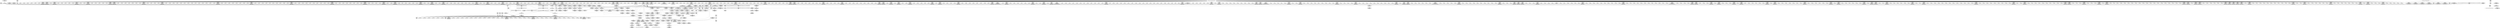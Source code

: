 digraph {
	CE0x4f1fb00 [shape=record,shape=Mrecord,label="{CE0x4f1fb00|i32_4|*Constant*}"]
	CE0x4eace00 [shape=record,shape=Mrecord,label="{CE0x4eace00|1216:_i8*,_:_CRE_576,577_}"]
	CE0x4ea9280 [shape=record,shape=Mrecord,label="{CE0x4ea9280|1216:_i8*,_:_CRE_228,229_}"]
	CE0x4e8c170 [shape=record,shape=Mrecord,label="{CE0x4e8c170|1216:_i8*,_:_CRE_93,94_}"]
	CE0x4eb60a0 [shape=record,shape=Mrecord,label="{CE0x4eb60a0|1216:_i8*,_:_CRE_253,254_}"]
	CE0x4ed7b10 [shape=record,shape=Mrecord,label="{CE0x4ed7b10|1216:_i8*,_:_CRE_840,841_}"]
	CE0x4ea7f60 [shape=record,shape=Mrecord,label="{CE0x4ea7f60|1216:_i8*,_:_CRE_221,222_}"]
	CE0x4eb3c00 [shape=record,shape=Mrecord,label="{CE0x4eb3c00|1216:_i8*,_:_CRE_732,736_|*MultipleSource*|*LoadInst*|security/selinux/hooks.c,4293|security/selinux/hooks.c,4293}"]
	CE0x4e8ab30 [shape=record,shape=Mrecord,label="{CE0x4e8ab30|1216:_i8*,_:_CRE_150,151_}"]
	CE0x4e89ed0 [shape=record,shape=Mrecord,label="{CE0x4e89ed0|1216:_i8*,_:_CRE_184,188_|*MultipleSource*|*LoadInst*|security/selinux/hooks.c,4293|security/selinux/hooks.c,4293}"]
	CE0x4ed77e0 [shape=record,shape=Mrecord,label="{CE0x4ed77e0|1216:_i8*,_:_CRE_837,838_}"]
	CE0x4ed86c0 [shape=record,shape=Mrecord,label="{CE0x4ed86c0|1216:_i8*,_:_CRE_851,852_}"]
	CE0x4ea02d0 [shape=record,shape=Mrecord,label="{CE0x4ea02d0|8:_%struct.sock*,_:_SCME_16,18_|*MultipleSource*|security/selinux/hooks.c,4296|security/selinux/hooks.c,4296|security/selinux/hooks.c, 4296}"]
	CE0x4ed64c0 [shape=record,shape=Mrecord,label="{CE0x4ed64c0|1216:_i8*,_:_CRE_819,820_}"]
	CE0x4e83520 [shape=record,shape=Mrecord,label="{CE0x4e83520|i32_1|*Constant*|*SummSink*}"]
	CE0x4eb76d0 [shape=record,shape=Mrecord,label="{CE0x4eb76d0|1216:_i8*,_:_CRE_328,336_|*MultipleSource*|*LoadInst*|security/selinux/hooks.c,4293|security/selinux/hooks.c,4293}"]
	CE0x4ed6e50 [shape=record,shape=Mrecord,label="{CE0x4ed6e50|1216:_i8*,_:_CRE_828,829_}"]
	CE0x4e9abd0 [shape=record,shape=Mrecord,label="{CE0x4e9abd0|1216:_i8*,_:_CRE_419,420_}"]
	CE0x4e8a100 [shape=record,shape=Mrecord,label="{CE0x4e8a100|1216:_i8*,_:_CRE_194,195_}"]
	CE0x4eb7d80 [shape=record,shape=Mrecord,label="{CE0x4eb7d80|1216:_i8*,_:_CRE_358,359_}"]
	CE0x4ed74b0 [shape=record,shape=Mrecord,label="{CE0x4ed74b0|1216:_i8*,_:_CRE_834,835_}"]
	CE0x4eb5930 [shape=record,shape=Mrecord,label="{CE0x4eb5930|1216:_i8*,_:_CRE_246,247_}"]
	CE0x4e987b0 [shape=record,shape=Mrecord,label="{CE0x4e987b0|1216:_i8*,_:_CRE_385,386_}"]
	CE0x4e8a1e0 [shape=record,shape=Mrecord,label="{CE0x4e8a1e0|1216:_i8*,_:_CRE_196,197_}"]
	CE0x4f1c120 [shape=record,shape=Mrecord,label="{CE0x4f1c120|selinux_socket_unix_may_send:_sk7|security/selinux/hooks.c,4300}"]
	CE0x4ededf0 [shape=record,shape=Mrecord,label="{CE0x4ededf0|1216:_i8*,_:_CRE_1157,1158_}"]
	CE0x4ea3e50 [shape=record,shape=Mrecord,label="{CE0x4ea3e50|1216:_i8*,_:_CRE_115,116_}"]
	CE0x4e85fd0 [shape=record,shape=Mrecord,label="{CE0x4e85fd0|i32_5|*Constant*|*SummSink*}"]
	CE0x4ea3d70 [shape=record,shape=Mrecord,label="{CE0x4ea3d70|1216:_i8*,_:_CRE_116,117_}"]
	CE0x4e9b230 [shape=record,shape=Mrecord,label="{CE0x4e9b230|1216:_i8*,_:_CRE_424,428_|*MultipleSource*|*LoadInst*|security/selinux/hooks.c,4293|security/selinux/hooks.c,4293}"]
	CE0x4edc430 [shape=record,shape=Mrecord,label="{CE0x4edc430|1216:_i8*,_:_CRE_984,992_|*MultipleSource*|*LoadInst*|security/selinux/hooks.c,4293|security/selinux/hooks.c,4293}"]
	CE0x4ea5460 [shape=record,shape=Mrecord,label="{CE0x4ea5460|1216:_i8*,_:_CRE_182,183_}"]
	CE0x4eb7430 [shape=record,shape=Mrecord,label="{CE0x4eb7430|1216:_i8*,_:_CRE_312,316_|*MultipleSource*|*LoadInst*|security/selinux/hooks.c,4293|security/selinux/hooks.c,4293}"]
	CE0x4ef7ad0 [shape=record,shape=Mrecord,label="{CE0x4ef7ad0|32:_%struct.sock*,_:_CRE_24,32_|*MultipleSource*|Function::selinux_socket_unix_may_send&Arg::other::|security/selinux/hooks.c,4294}"]
	CE0x4f2dbb0 [shape=record,shape=Mrecord,label="{CE0x4f2dbb0|8:_%struct.sock*,_:_SCME_53,54_}"]
	CE0x4e90240 [shape=record,shape=Mrecord,label="{CE0x4e90240|1216:_i8*,_:_CRE_57,58_}"]
	CE0x4ed85b0 [shape=record,shape=Mrecord,label="{CE0x4ed85b0|1216:_i8*,_:_CRE_850,851_}"]
	CE0x4e95960 [shape=record,shape=Mrecord,label="{CE0x4e95960|1216:_i8*,_:_CRE_139,140_}"]
	CE0x4e87d70 [shape=record,shape=Mrecord,label="{CE0x4e87d70|avc_has_perm:_entry}"]
	CE0x4e9d690 [shape=record,shape=Mrecord,label="{CE0x4e9d690|1216:_i8*,_:_CRE_549,550_}"]
	CE0x4ed7a00 [shape=record,shape=Mrecord,label="{CE0x4ed7a00|1216:_i8*,_:_CRE_839,840_}"]
	CE0x4f1cac0 [shape=record,shape=Mrecord,label="{CE0x4f1cac0|i32_2|*Constant*}"]
	CE0x4ee0140 [shape=record,shape=Mrecord,label="{CE0x4ee0140|1216:_i8*,_:_CRE_1212,1216_|*MultipleSource*|*LoadInst*|security/selinux/hooks.c,4293|security/selinux/hooks.c,4293}"]
	CE0x4eabf20 [shape=record,shape=Mrecord,label="{CE0x4eabf20|1216:_i8*,_:_CRE_562,563_}"]
	CE0x4ed8390 [shape=record,shape=Mrecord,label="{CE0x4ed8390|1216:_i8*,_:_CRE_848,849_}"]
	CE0x4eb3910 [shape=record,shape=Mrecord,label="{CE0x4eb3910|1216:_i8*,_:_CRE_724,728_|*MultipleSource*|*LoadInst*|security/selinux/hooks.c,4293|security/selinux/hooks.c,4293}"]
	CE0x4eb86b0 [shape=record,shape=Mrecord,label="{CE0x4eb86b0|1216:_i8*,_:_CRE_366,367_}"]
	CE0x4e9d140 [shape=record,shape=Mrecord,label="{CE0x4e9d140|1216:_i8*,_:_CRE_544,545_}"]
	CE0x4f28210 [shape=record,shape=Mrecord,label="{CE0x4f28210|_ret_i32_%retval.0,_!dbg_!27728|security/selinux/avc.c,775|*SummSource*}"]
	CE0x4eaeef0 [shape=record,shape=Mrecord,label="{CE0x4eaeef0|1216:_i8*,_:_CRE_607,608_}"]
	CE0x4eb0610 [shape=record,shape=Mrecord,label="{CE0x4eb0610|1216:_i8*,_:_CRE_659,660_}"]
	CE0x4edf120 [shape=record,shape=Mrecord,label="{CE0x4edf120|selinux_socket_unix_may_send:_tmp5|security/selinux/hooks.c,4293}"]
	CE0x4e8c470 [shape=record,shape=Mrecord,label="{CE0x4e8c470|1216:_i8*,_:_CRE_96,97_}"]
	CE0x4eb7580 [shape=record,shape=Mrecord,label="{CE0x4eb7580|1216:_i8*,_:_CRE_320,328_|*MultipleSource*|*LoadInst*|security/selinux/hooks.c,4293|security/selinux/hooks.c,4293}"]
	CE0x4edb780 [shape=record,shape=Mrecord,label="{CE0x4edb780|1216:_i8*,_:_CRE_952,960_|*MultipleSource*|*LoadInst*|security/selinux/hooks.c,4293|security/selinux/hooks.c,4293}"]
	CE0x4eabad0 [shape=record,shape=Mrecord,label="{CE0x4eabad0|1216:_i8*,_:_CRE_166,167_}"]
	CE0x4e935f0 [shape=record,shape=Mrecord,label="{CE0x4e935f0|1216:_i8*,_:_CRE_158,159_}"]
	CE0x4eb8af0 [shape=record,shape=Mrecord,label="{CE0x4eb8af0|1216:_i8*,_:_CRE_370,371_}"]
	CE0x4ebed70 [shape=record,shape=Mrecord,label="{CE0x4ebed70|1216:_i8*,_:_CRE_24,25_}"]
	CE0x4eaddf0 [shape=record,shape=Mrecord,label="{CE0x4eaddf0|1216:_i8*,_:_CRE_591,592_}"]
	CE0x4ed88e0 [shape=record,shape=Mrecord,label="{CE0x4ed88e0|1216:_i8*,_:_CRE_853,854_}"]
	CE0x4ed5e60 [shape=record,shape=Mrecord,label="{CE0x4ed5e60|1216:_i8*,_:_CRE_813,814_}"]
	CE0x4edff70 [shape=record,shape=Mrecord,label="{CE0x4edff70|1216:_i8*,_:_CRE_1208,1212_|*MultipleSource*|*LoadInst*|security/selinux/hooks.c,4293|security/selinux/hooks.c,4293}"]
	CE0x4f16d90 [shape=record,shape=Mrecord,label="{CE0x4f16d90|selinux_socket_unix_may_send:_tmp8|security/selinux/hooks.c,4294|*SummSource*}"]
	CE0x4ed8f40 [shape=record,shape=Mrecord,label="{CE0x4ed8f40|1216:_i8*,_:_CRE_859,860_}"]
	CE0x4e8c100 [shape=record,shape=Mrecord,label="{CE0x4e8c100|1216:_i8*,_:_CRE_90,91_}"]
	CE0x4e9d030 [shape=record,shape=Mrecord,label="{CE0x4e9d030|1216:_i8*,_:_CRE_543,544_}"]
	CE0x4ed99e0 [shape=record,shape=Mrecord,label="{CE0x4ed99e0|1216:_i8*,_:_CRE_869,870_}"]
	CE0x4e9c230 [shape=record,shape=Mrecord,label="{CE0x4e9c230|1216:_i8*,_:_CRE_480,488_|*MultipleSource*|*LoadInst*|security/selinux/hooks.c,4293|security/selinux/hooks.c,4293}"]
	CE0x4eda040 [shape=record,shape=Mrecord,label="{CE0x4eda040|1216:_i8*,_:_CRE_875,876_}"]
	CE0x4e925c0 [shape=record,shape=Mrecord,label="{CE0x4e925c0|1216:_i8*,_:_CRE_693,694_}"]
	CE0x4f2be50 [shape=record,shape=Mrecord,label="{CE0x4f2be50|8:_%struct.sock*,_:_SCME_27,28_}"]
	CE0x4eb0500 [shape=record,shape=Mrecord,label="{CE0x4eb0500|1216:_i8*,_:_CRE_658,659_}"]
	CE0x4f196b0 [shape=record,shape=Mrecord,label="{CE0x4f196b0|selinux_socket_unix_may_send:_sk4|security/selinux/hooks.c,4300|*SummSink*}"]
	CE0x4e9ccb0 [shape=record,shape=Mrecord,label="{CE0x4e9ccb0|1216:_i8*,_:_CRE_539,540_}"]
	CE0x4ed7f50 [shape=record,shape=Mrecord,label="{CE0x4ed7f50|1216:_i8*,_:_CRE_844,845_}"]
	CE0x4eb1930 [shape=record,shape=Mrecord,label="{CE0x4eb1930|1216:_i8*,_:_CRE_677,678_}"]
	CE0x4eb0b60 [shape=record,shape=Mrecord,label="{CE0x4eb0b60|1216:_i8*,_:_CRE_664,665_}"]
	CE0x4ed67f0 [shape=record,shape=Mrecord,label="{CE0x4ed67f0|1216:_i8*,_:_CRE_822,823_}"]
	CE0x4e89670 [shape=record,shape=Mrecord,label="{CE0x4e89670|1216:_i8*,_:_CRE_67,68_}"]
	CE0x4e88e90 [shape=record,shape=Mrecord,label="{CE0x4e88e90|i64_1|*Constant*|*SummSink*}"]
	CE0x4f2c650 [shape=record,shape=Mrecord,label="{CE0x4f2c650|8:_%struct.sock*,_:_SCME_35,36_}"]
	CE0x4eb1d70 [shape=record,shape=Mrecord,label="{CE0x4eb1d70|1216:_i8*,_:_CRE_681,682_}"]
	CE0x4eb9040 [shape=record,shape=Mrecord,label="{CE0x4eb9040|1216:_i8*,_:_CRE_375,376_}"]
	CE0x4e923a0 [shape=record,shape=Mrecord,label="{CE0x4e923a0|1216:_i8*,_:_CRE_691,692_}"]
	CE0x4edeba0 [shape=record,shape=Mrecord,label="{CE0x4edeba0|1216:_i8*,_:_CRE_1156,1157_}"]
	CE0x4eb8f30 [shape=record,shape=Mrecord,label="{CE0x4eb8f30|1216:_i8*,_:_CRE_374,375_}"]
	CE0x4e80b80 [shape=record,shape=Mrecord,label="{CE0x4e80b80|selinux_socket_unix_may_send:_tmp3|*SummSink*}"]
	CE0x4f1ea20 [shape=record,shape=Mrecord,label="{CE0x4f1ea20|selinux_socket_unix_may_send:_sid8|security/selinux/hooks.c,4302|*SummSource*}"]
	CE0x4eddbc0 [shape=record,shape=Mrecord,label="{CE0x4eddbc0|1216:_i8*,_:_CRE_1080,1088_|*MultipleSource*|*LoadInst*|security/selinux/hooks.c,4293|security/selinux/hooks.c,4293}"]
	CE0x4e9e240 [shape=record,shape=Mrecord,label="{CE0x4e9e240|1216:_i8*,_:_CRE_560,561_}"]
	CE0x4ea2610 [shape=record,shape=Mrecord,label="{CE0x4ea2610|1216:_i8*,_:_CRE_127,128_}"]
	CE0x4e936c0 [shape=record,shape=Mrecord,label="{CE0x4e936c0|1216:_i8*,_:_CRE_159,160_}"]
	CE0x4ea23a0 [shape=record,shape=Mrecord,label="{CE0x4ea23a0|1216:_i8*,_:_CRE_124,125_}"]
	CE0x4ea7c30 [shape=record,shape=Mrecord,label="{CE0x4ea7c30|1216:_i8*,_:_CRE_218,219_}"]
	CE0x4eb8c00 [shape=record,shape=Mrecord,label="{CE0x4eb8c00|1216:_i8*,_:_CRE_371,372_}"]
	CE0x4eaf000 [shape=record,shape=Mrecord,label="{CE0x4eaf000|1216:_i8*,_:_CRE_648,649_}"]
	CE0x4ed9e20 [shape=record,shape=Mrecord,label="{CE0x4ed9e20|1216:_i8*,_:_CRE_873,874_}"]
	CE0x4f23a40 [shape=record,shape=Mrecord,label="{CE0x4f23a40|selinux_socket_unix_may_send:_call|security/selinux/hooks.c,4302|*SummSink*}"]
	CE0x4ed51a0 [shape=record,shape=Mrecord,label="{CE0x4ed51a0|1216:_i8*,_:_CRE_776,784_|*MultipleSource*|*LoadInst*|security/selinux/hooks.c,4293|security/selinux/hooks.c,4293}"]
	CE0x4e90680 [shape=record,shape=Mrecord,label="{CE0x4e90680|1216:_i8*,_:_CRE_201,202_}"]
	CE0x4ee1530 [shape=record,shape=Mrecord,label="{CE0x4ee1530|selinux_socket_unix_may_send:_tmp5|security/selinux/hooks.c,4293|*SummSource*}"]
	CE0x4ea5120 [shape=record,shape=Mrecord,label="{CE0x4ea5120|1216:_i8*,_:_CRE_178,179_}"]
	CE0x4eb87c0 [shape=record,shape=Mrecord,label="{CE0x4eb87c0|1216:_i8*,_:_CRE_367,368_}"]
	CE0x4f19020 [shape=record,shape=Mrecord,label="{CE0x4f19020|avc_has_perm:_auditdata|Function::avc_has_perm&Arg::auditdata::|*SummSource*}"]
	CE0x4ea5050 [shape=record,shape=Mrecord,label="{CE0x4ea5050|1216:_i8*,_:_CRE_177,178_}"]
	CE0x4ec2510 [shape=record,shape=Mrecord,label="{CE0x4ec2510|1216:_i8*,_:_CRE_0,1_}"]
	CE0x4f183d0 [shape=record,shape=Mrecord,label="{CE0x4f183d0|avc_has_perm:_tclass|Function::avc_has_perm&Arg::tclass::|*SummSource*}"]
	CE0x4ed7180 [shape=record,shape=Mrecord,label="{CE0x4ed7180|1216:_i8*,_:_CRE_831,832_}"]
	CE0x4e894d0 [shape=record,shape=Mrecord,label="{CE0x4e894d0|1216:_i8*,_:_CRE_65,66_}"]
	CE0x4f224c0 [shape=record,shape=Mrecord,label="{CE0x4f224c0|selinux_socket_unix_may_send:_sclass|security/selinux/hooks.c,4302|*SummSink*}"]
	CE0x4ed7070 [shape=record,shape=Mrecord,label="{CE0x4ed7070|1216:_i8*,_:_CRE_830,831_}"]
	CE0x4eae340 [shape=record,shape=Mrecord,label="{CE0x4eae340|1216:_i8*,_:_CRE_596,597_}"]
	CE0x4f2d950 [shape=record,shape=Mrecord,label="{CE0x4f2d950|8:_%struct.sock*,_:_SCME_51,52_}"]
	CE0x4f17920 [shape=record,shape=Mrecord,label="{CE0x4f17920|avc_has_perm:_requested|Function::avc_has_perm&Arg::requested::|*SummSink*}"]
	CE0x4eacf10 [shape=record,shape=Mrecord,label="{CE0x4eacf10|1216:_i8*,_:_CRE_577,578_}"]
	CE0x4eb6e70 [shape=record,shape=Mrecord,label="{CE0x4eb6e70|1216:_i8*,_:_CRE_272,280_|*MultipleSource*|*LoadInst*|security/selinux/hooks.c,4293|security/selinux/hooks.c,4293}"]
	CE0x4eb23d0 [shape=record,shape=Mrecord,label="{CE0x4eb23d0|1216:_i8*,_:_CRE_687,688_}"]
	CE0x4eb6b40 [shape=record,shape=Mrecord,label="{CE0x4eb6b40|1216:_i8*,_:_CRE_263,264_}"]
	CE0x4e903b0 [shape=record,shape=Mrecord,label="{CE0x4e903b0|1216:_i8*,_:_CRE_198,199_}"]
	CE0x4e99ad0 [shape=record,shape=Mrecord,label="{CE0x4e99ad0|1216:_i8*,_:_CRE_403,404_}"]
	CE0x4f2dce0 [shape=record,shape=Mrecord,label="{CE0x4f2dce0|8:_%struct.sock*,_:_SCME_54,55_}"]
	CE0x4eb2e70 [shape=record,shape=Mrecord,label="{CE0x4eb2e70|1216:_i8*,_:_CRE_712,713_}"]
	CE0x4e975e0 [shape=record,shape=Mrecord,label="{CE0x4e975e0|1216:_i8*,_:_CRE_88,89_}"]
	CE0x4ed6190 [shape=record,shape=Mrecord,label="{CE0x4ed6190|1216:_i8*,_:_CRE_816,817_}"]
	CE0x4f28940 [shape=record,shape=Mrecord,label="{CE0x4f28940|selinux_socket_unix_may_send:_tmp17|security/selinux/hooks.c,4304|*SummSink*}"]
	CE0x4eb1600 [shape=record,shape=Mrecord,label="{CE0x4eb1600|1216:_i8*,_:_CRE_674,675_}"]
	CE0x4e89e00 [shape=record,shape=Mrecord,label="{CE0x4e89e00|1216:_i8*,_:_CRE_192,193_}"]
	"CONST[source:1(input),value:2(dynamic)][purpose:{subject}]"
	CE0x4e9a130 [shape=record,shape=Mrecord,label="{CE0x4e9a130|1216:_i8*,_:_CRE_409,410_}"]
	CE0x4ee0df0 [shape=record,shape=Mrecord,label="{CE0x4ee0df0|1216:_i8*,_:_CRE_1256,1264_|*MultipleSource*|*LoadInst*|security/selinux/hooks.c,4293|security/selinux/hooks.c,4293}"]
	CE0x4eb7c70 [shape=record,shape=Mrecord,label="{CE0x4eb7c70|1216:_i8*,_:_CRE_356,357_}"]
	CE0x4ea4c30 [shape=record,shape=Mrecord,label="{CE0x4ea4c30|1216:_i8*,_:_CRE_99,100_}"]
	CE0x4e93860 [shape=record,shape=Mrecord,label="{CE0x4e93860|1216:_i8*,_:_CRE_161,162_}"]
	CE0x4ea44b0 [shape=record,shape=Mrecord,label="{CE0x4ea44b0|1216:_i8*,_:_CRE_58,59_}"]
	CE0x4f189d0 [shape=record,shape=Mrecord,label="{CE0x4f189d0|i32_262144|*Constant*|*SummSink*}"]
	CE0x4eab790 [shape=record,shape=Mrecord,label="{CE0x4eab790|i32_0|*Constant*|*SummSink*}"]
	CE0x4ea0a60 [shape=record,shape=Mrecord,label="{CE0x4ea0a60|1216:_i8*,_:_CRE_231,232_}"]
	CE0x4ea3ca0 [shape=record,shape=Mrecord,label="{CE0x4ea3ca0|1216:_i8*,_:_CRE_113,114_}"]
	CE0x4ea26e0 [shape=record,shape=Mrecord,label="{CE0x4ea26e0|1216:_i8*,_:_CRE_84,85_}"]
	CE0x4f19b80 [shape=record,shape=Mrecord,label="{CE0x4f19b80|selinux_socket_unix_may_send:_u5|security/selinux/hooks.c,4300}"]
	CE0x4eac250 [shape=record,shape=Mrecord,label="{CE0x4eac250|1216:_i8*,_:_CRE_565,566_}"]
	CE0x4eaf690 [shape=record,shape=Mrecord,label="{CE0x4eaf690|1216:_i8*,_:_CRE_632,640_|*MultipleSource*|*LoadInst*|security/selinux/hooks.c,4293|security/selinux/hooks.c,4293}"]
	CE0x4eafa30 [shape=record,shape=Mrecord,label="{CE0x4eafa30|1216:_i8*,_:_CRE_649,650_}"]
	CE0x4eb2700 [shape=record,shape=Mrecord,label="{CE0x4eb2700|1216:_i8*,_:_CRE_705,706_}"]
	CE0x4ed5c10 [shape=record,shape=Mrecord,label="{CE0x4ed5c10|1216:_i8*,_:_CRE_812,813_}"]
	CE0x4e8a720 [shape=record,shape=Mrecord,label="{CE0x4e8a720|1216:_i8*,_:_CRE_145,146_}"]
	CE0x4edc090 [shape=record,shape=Mrecord,label="{CE0x4edc090|1216:_i8*,_:_CRE_972,976_|*MultipleSource*|*LoadInst*|security/selinux/hooks.c,4293|security/selinux/hooks.c,4293}"]
	CE0x4e9a8a0 [shape=record,shape=Mrecord,label="{CE0x4e9a8a0|1216:_i8*,_:_CRE_416,417_}"]
	CE0x4ea9390 [shape=record,shape=Mrecord,label="{CE0x4ea9390|1216:_i8*,_:_CRE_229,230_}"]
	CE0x4f1b170 [shape=record,shape=Mrecord,label="{CE0x4f1b170|selinux_socket_unix_may_send:_u5|security/selinux/hooks.c,4300|*SummSource*}"]
	CE0x4eaf220 [shape=record,shape=Mrecord,label="{CE0x4eaf220|1216:_i8*,_:_CRE_612,616_|*MultipleSource*|*LoadInst*|security/selinux/hooks.c,4293|security/selinux/hooks.c,4293}"]
	CE0x4ea0ea0 [shape=record,shape=Mrecord,label="{CE0x4ea0ea0|1216:_i8*,_:_CRE_235,236_}"]
	CE0x4ec24a0 [shape=record,shape=Mrecord,label="{CE0x4ec24a0|1216:_i8*,_:_CRE_1,2_}"]
	CE0x4e90790 [shape=record,shape=Mrecord,label="{CE0x4e90790|1216:_i8*,_:_CRE_202,203_}"]
	CE0x4eb5d70 [shape=record,shape=Mrecord,label="{CE0x4eb5d70|1216:_i8*,_:_CRE_250,251_}"]
	CE0x4eb4bd0 [shape=record,shape=Mrecord,label="{CE0x4eb4bd0|32:_%struct.sock*,_:_CRE_0,4_|*MultipleSource*|Function::selinux_socket_unix_may_send&Arg::other::|security/selinux/hooks.c,4294}"]
	CE0x4ea8c20 [shape=record,shape=Mrecord,label="{CE0x4ea8c20|1216:_i8*,_:_CRE_156,157_}"]
	CE0x4e83c00 [shape=record,shape=Mrecord,label="{CE0x4e83c00|i64*_getelementptr_inbounds_(_2_x_i64_,_2_x_i64_*___llvm_gcov_ctr340,_i64_0,_i64_0)|*Constant*|*SummSink*}"]
	CE0x4f1f940 [shape=record,shape=Mrecord,label="{CE0x4f1f940|selinux_socket_unix_may_send:_tmp15|security/selinux/hooks.c,4302|*SummSource*}"]
	CE0x4eb12d0 [shape=record,shape=Mrecord,label="{CE0x4eb12d0|1216:_i8*,_:_CRE_671,672_}"]
	CE0x4eaf380 [shape=record,shape=Mrecord,label="{CE0x4eaf380|1216:_i8*,_:_CRE_616,620_|*MultipleSource*|*LoadInst*|security/selinux/hooks.c,4293|security/selinux/hooks.c,4293}"]
	CE0x4eae560 [shape=record,shape=Mrecord,label="{CE0x4eae560|1216:_i8*,_:_CRE_598,599_}"]
	CE0x4ea8fc0 [shape=record,shape=Mrecord,label="{CE0x4ea8fc0|1216:_i8*,_:_CRE_224,225_}"]
	CE0x4e83fe0 [shape=record,shape=Mrecord,label="{CE0x4e83fe0|i64*_getelementptr_inbounds_(_2_x_i64_,_2_x_i64_*___llvm_gcov_ctr340,_i64_0,_i64_1)|*Constant*|*SummSource*}"]
	CE0x4ed4c30 [shape=record,shape=Mrecord,label="{CE0x4ed4c30|1216:_i8*,_:_CRE_764,768_|*MultipleSource*|*LoadInst*|security/selinux/hooks.c,4293|security/selinux/hooks.c,4293}"]
	CE0x4e989d0 [shape=record,shape=Mrecord,label="{CE0x4e989d0|1216:_i8*,_:_CRE_387,388_}"]
	CE0x4f2cc40 [shape=record,shape=Mrecord,label="{CE0x4f2cc40|8:_%struct.sock*,_:_SCME_40,41_}"]
	CE0x4f2d100 [shape=record,shape=Mrecord,label="{CE0x4f2d100|8:_%struct.sock*,_:_SCME_44,45_}"]
	CE0x4ea4dd0 [shape=record,shape=Mrecord,label="{CE0x4ea4dd0|1216:_i8*,_:_CRE_101,102_}"]
	CE0x4e866b0 [shape=record,shape=Mrecord,label="{CE0x4e866b0|selinux_socket_unix_may_send:_sock|Function::selinux_socket_unix_may_send&Arg::sock::|*SummSink*}"]
	CE0x4f19930 [shape=record,shape=Mrecord,label="{CE0x4f19930|selinux_socket_unix_may_send:_net3|security/selinux/hooks.c,4299|*SummSource*}"]
	CE0x4e9bf90 [shape=record,shape=Mrecord,label="{CE0x4e9bf90|1216:_i8*,_:_CRE_472,476_|*MultipleSource*|*LoadInst*|security/selinux/hooks.c,4293|security/selinux/hooks.c,4293}"]
	CE0x4e9e7f0 [shape=record,shape=Mrecord,label="{CE0x4e9e7f0|1216:_i8*,_:_CRE_211,212_}"]
	CE0x4eae230 [shape=record,shape=Mrecord,label="{CE0x4eae230|1216:_i8*,_:_CRE_595,596_}"]
	CE0x4f2d360 [shape=record,shape=Mrecord,label="{CE0x4f2d360|8:_%struct.sock*,_:_SCME_46,47_}"]
	CE0x4eaecd0 [shape=record,shape=Mrecord,label="{CE0x4eaecd0|1216:_i8*,_:_CRE_605,606_}"]
	CE0x4ef8150 [shape=record,shape=Mrecord,label="{CE0x4ef8150|selinux_socket_unix_may_send:_tmp7|*LoadInst*|security/selinux/hooks.c,4294|*SummSink*}"]
	CE0x4e93790 [shape=record,shape=Mrecord,label="{CE0x4e93790|1216:_i8*,_:_CRE_160,161_}"]
	CE0x4ed8d20 [shape=record,shape=Mrecord,label="{CE0x4ed8d20|1216:_i8*,_:_CRE_857,858_}"]
	CE0x4e93930 [shape=record,shape=Mrecord,label="{CE0x4e93930|1216:_i8*,_:_CRE_162,163_}"]
	CE0x4f33db0 [shape=record,shape=Mrecord,label="{CE0x4f33db0|i8_2|*Constant*}"]
	CE0x4e86d80 [shape=record,shape=Mrecord,label="{CE0x4e86d80|1216:_i8*,_:_CRE_34,35_}"]
	CE0x4e90420 [shape=record,shape=Mrecord,label="{CE0x4e90420|1216:_i8*,_:_CRE_227,228_}"]
	CE0x4edcb70 [shape=record,shape=Mrecord,label="{CE0x4edcb70|1216:_i8*,_:_CRE_1016,1024_|*MultipleSource*|*LoadInst*|security/selinux/hooks.c,4293|security/selinux/hooks.c,4293}"]
	CE0x4ed89f0 [shape=record,shape=Mrecord,label="{CE0x4ed89f0|1216:_i8*,_:_CRE_854,855_}"]
	CE0x4ea4700 [shape=record,shape=Mrecord,label="{CE0x4ea4700|1216:_i8*,_:_CRE_75,76_}"]
	CE0x4ed4fd0 [shape=record,shape=Mrecord,label="{CE0x4ed4fd0|1216:_i8*,_:_CRE_772,776_|*MultipleSource*|*LoadInst*|security/selinux/hooks.c,4293|security/selinux/hooks.c,4293}"]
	CE0x4ea22d0 [shape=record,shape=Mrecord,label="{CE0x4ea22d0|1216:_i8*,_:_CRE_123,124_}"]
	CE0x4eb2a30 [shape=record,shape=Mrecord,label="{CE0x4eb2a30|1216:_i8*,_:_CRE_708,709_}"]
	CE0x4eae9a0 [shape=record,shape=Mrecord,label="{CE0x4eae9a0|1216:_i8*,_:_CRE_602,603_}"]
	CE0x4edbcf0 [shape=record,shape=Mrecord,label="{CE0x4edbcf0|1216:_i8*,_:_CRE_968,970_|*MultipleSource*|*LoadInst*|security/selinux/hooks.c,4293|security/selinux/hooks.c,4293}"]
	CE0x4ea2030 [shape=record,shape=Mrecord,label="{CE0x4ea2030|1216:_i8*,_:_CRE_120,121_}"]
	CE0x4eafd60 [shape=record,shape=Mrecord,label="{CE0x4eafd60|1216:_i8*,_:_CRE_652,653_}"]
	CE0x4e86e50 [shape=record,shape=Mrecord,label="{CE0x4e86e50|1216:_i8*,_:_CRE_35,36_}"]
	CE0x4e8cd40 [shape=record,shape=Mrecord,label="{CE0x4e8cd40|1216:_i8*,_:_CRE_20,24_|*MultipleSource*|*LoadInst*|security/selinux/hooks.c,4293|security/selinux/hooks.c,4293}"]
	CE0x4ea4a90 [shape=record,shape=Mrecord,label="{CE0x4ea4a90|1216:_i8*,_:_CRE_97,98_}"]
	CE0x4e9d580 [shape=record,shape=Mrecord,label="{CE0x4e9d580|1216:_i8*,_:_CRE_548,549_}"]
	CE0x4eb2920 [shape=record,shape=Mrecord,label="{CE0x4eb2920|1216:_i8*,_:_CRE_707,708_}"]
	CE0x4ec2430 [shape=record,shape=Mrecord,label="{CE0x4ec2430|selinux_socket_unix_may_send:_sk_security|security/selinux/hooks.c,4293|*SummSink*}"]
	CE0x4eb0c70 [shape=record,shape=Mrecord,label="{CE0x4eb0c70|1216:_i8*,_:_CRE_665,666_}"]
	CE0x4eb4570 [shape=record,shape=Mrecord,label="{CE0x4eb4570|selinux_socket_unix_may_send:_sk1|security/selinux/hooks.c,4294|*SummSource*}"]
	CE0x4e9adf0 [shape=record,shape=Mrecord,label="{CE0x4e9adf0|1216:_i8*,_:_CRE_421,422_}"]
	CE0x4e8fcd0 [shape=record,shape=Mrecord,label="{CE0x4e8fcd0|0:_i8,_8:_%struct.lsm_network_audit*,_24:_%struct.selinux_audit_data*,_:_SCMRE_0,1_|*MultipleSource*|security/selinux/hooks.c,4298|security/selinux/hooks.c, 4295}"]
	CE0x4edf340 [shape=record,shape=Mrecord,label="{CE0x4edf340|1216:_i8*,_:_CRE_1164,1168_|*MultipleSource*|*LoadInst*|security/selinux/hooks.c,4293|security/selinux/hooks.c,4293}"]
	CE0x4eb32b0 [shape=record,shape=Mrecord,label="{CE0x4eb32b0|1216:_i8*,_:_CRE_716,717_}"]
	CE0x4f2d6f0 [shape=record,shape=Mrecord,label="{CE0x4f2d6f0|8:_%struct.sock*,_:_SCME_49,50_}"]
	CE0x4f287a0 [shape=record,shape=Mrecord,label="{CE0x4f287a0|selinux_socket_unix_may_send:_tmp17|security/selinux/hooks.c,4304|*SummSource*}"]
	CE0x4e97010 [shape=record,shape=Mrecord,label="{CE0x4e97010|_call_void_mcount()_#3}"]
	CE0x4e89fa0 [shape=record,shape=Mrecord,label="{CE0x4e89fa0|1216:_i8*,_:_CRE_193,194_}"]
	CE0x4f173e0 [shape=record,shape=Mrecord,label="{CE0x4f173e0|avc_has_perm:_entry|*SummSource*}"]
	CE0x4e89360 [shape=record,shape=Mrecord,label="{CE0x4e89360|1216:_i8*,_:_CRE_63,64_}"]
	CE0x4edf830 [shape=record,shape=Mrecord,label="{CE0x4edf830|1216:_i8*,_:_CRE_1184,1192_|*MultipleSource*|*LoadInst*|security/selinux/hooks.c,4293|security/selinux/hooks.c,4293}"]
	CE0x4f18ad0 [shape=record,shape=Mrecord,label="{CE0x4f18ad0|_ret_i32_%retval.0,_!dbg_!27728|security/selinux/avc.c,775}"]
	CE0x4f2b280 [shape=record,shape=Mrecord,label="{CE0x4f2b280|8:_%struct.sock*,_:_SCME_8,16_|*MultipleSource*|security/selinux/hooks.c,4296|security/selinux/hooks.c,4296|security/selinux/hooks.c, 4296}"]
	CE0x4f16ef0 [shape=record,shape=Mrecord,label="{CE0x4f16ef0|selinux_socket_unix_may_send:_type|security/selinux/hooks.c,4298|*SummSink*}"]
	CE0x4e998b0 [shape=record,shape=Mrecord,label="{CE0x4e998b0|1216:_i8*,_:_CRE_401,402_}"]
	CE0x4ede4d0 [shape=record,shape=Mrecord,label="{CE0x4ede4d0|1216:_i8*,_:_CRE_1136,1140_|*MultipleSource*|*LoadInst*|security/selinux/hooks.c,4293|security/selinux/hooks.c,4293}"]
	CE0x4f1a2b0 [shape=record,shape=Mrecord,label="{CE0x4f1a2b0|selinux_socket_unix_may_send:_sk4|security/selinux/hooks.c,4300|*SummSource*}"]
	CE0x4eda480 [shape=record,shape=Mrecord,label="{CE0x4eda480|1216:_i8*,_:_CRE_879,880_}"]
	CE0x4eb5710 [shape=record,shape=Mrecord,label="{CE0x4eb5710|1216:_i8*,_:_CRE_244,245_}"]
	CE0x4e9a020 [shape=record,shape=Mrecord,label="{CE0x4e9a020|1216:_i8*,_:_CRE_408,409_}"]
	CE0x4e9ff60 [shape=record,shape=Mrecord,label="{CE0x4e9ff60|selinux_socket_unix_may_send:_sk|security/selinux/hooks.c,4293|*SummSource*}"]
	CE0x4ead790 [shape=record,shape=Mrecord,label="{CE0x4ead790|1216:_i8*,_:_CRE_585,586_}"]
	CE0x4e90570 [shape=record,shape=Mrecord,label="{CE0x4e90570|1216:_i8*,_:_CRE_200,201_}"]
	CE0x4ef80e0 [shape=record,shape=Mrecord,label="{CE0x4ef80e0|selinux_socket_unix_may_send:_sk_security2|security/selinux/hooks.c,4294}"]
	CE0x4ebecd0 [shape=record,shape=Mrecord,label="{CE0x4ebecd0|1216:_i8*,_:_CRE_5,6_}"]
	CE0x4f28d00 [shape=record,shape=Mrecord,label="{CE0x4f28d00|_ret_i32_%call,_!dbg_!27738|security/selinux/hooks.c,4304|*SummSource*}"]
	CE0x4f2bf00 [shape=record,shape=Mrecord,label="{CE0x4f2bf00|8:_%struct.sock*,_:_SCME_28,29_}"]
	CE0x4f1c460 [shape=record,shape=Mrecord,label="{CE0x4f1c460|selinux_socket_unix_may_send:_sk7|security/selinux/hooks.c,4300|*SummSink*}"]
	CE0x4e9dad0 [shape=record,shape=Mrecord,label="{CE0x4e9dad0|1216:_i8*,_:_CRE_553,554_}"]
	CE0x4eb2f80 [shape=record,shape=Mrecord,label="{CE0x4eb2f80|1216:_i8*,_:_CRE_713,714_}"]
	CE0x4e99360 [shape=record,shape=Mrecord,label="{CE0x4e99360|1216:_i8*,_:_CRE_396,397_}"]
	CE0x4ed7d30 [shape=record,shape=Mrecord,label="{CE0x4ed7d30|1216:_i8*,_:_CRE_842,843_}"]
	CE0x4eac9c0 [shape=record,shape=Mrecord,label="{CE0x4eac9c0|1216:_i8*,_:_CRE_572,573_}"]
	CE0x4e978c0 [shape=record,shape=Mrecord,label="{CE0x4e978c0|i64*_getelementptr_inbounds_(_2_x_i64_,_2_x_i64_*___llvm_gcov_ctr340,_i64_0,_i64_0)|*Constant*|*SummSource*}"]
	CE0x4e86cb0 [shape=record,shape=Mrecord,label="{CE0x4e86cb0|1216:_i8*,_:_CRE_33,34_}"]
	CE0x4f354f0 [shape=record,shape=Mrecord,label="{CE0x4f354f0|selinux_socket_unix_may_send:_tmp11|security/selinux/hooks.c,4296|*SummSource*}"]
	CE0x4ead8a0 [shape=record,shape=Mrecord,label="{CE0x4ead8a0|1216:_i8*,_:_CRE_586,587_}"]
	CE0x4ed4a60 [shape=record,shape=Mrecord,label="{CE0x4ed4a60|1216:_i8*,_:_CRE_760,764_|*MultipleSource*|*LoadInst*|security/selinux/hooks.c,4293|security/selinux/hooks.c,4293}"]
	CE0x4f34b30 [shape=record,shape=Mrecord,label="{CE0x4f34b30|selinux_socket_unix_may_send:_tmp9|security/selinux/hooks.c,4294|*SummSink*}"]
	CE0x4f1bad0 [shape=record,shape=Mrecord,label="{CE0x4f1bad0|selinux_socket_unix_may_send:_sid|security/selinux/hooks.c,4302|*SummSink*}"]
	CE0x4edf630 [shape=record,shape=Mrecord,label="{CE0x4edf630|1216:_i8*,_:_CRE_1176,1184_|*MultipleSource*|*LoadInst*|security/selinux/hooks.c,4293|security/selinux/hooks.c,4293}"]
	CE0x4eb9370 [shape=record,shape=Mrecord,label="{CE0x4eb9370|1216:_i8*,_:_CRE_378,379_}"]
	CE0x4ed6f60 [shape=record,shape=Mrecord,label="{CE0x4ed6f60|1216:_i8*,_:_CRE_829,830_}"]
	CE0x4f2c190 [shape=record,shape=Mrecord,label="{CE0x4f2c190|8:_%struct.sock*,_:_SCME_31,32_}"]
	CE0x4ea27b0 [shape=record,shape=Mrecord,label="{CE0x4ea27b0|1216:_i8*,_:_CRE_85,86_}"]
	CE0x4e86600 [shape=record,shape=Mrecord,label="{CE0x4e86600|selinux_socket_unix_may_send:_bb|*SummSource*}"]
	CE0x4f18540 [shape=record,shape=Mrecord,label="{CE0x4f18540|avc_has_perm:_tclass|Function::avc_has_perm&Arg::tclass::|*SummSink*}"]
	CE0x4eadf00 [shape=record,shape=Mrecord,label="{CE0x4eadf00|1216:_i8*,_:_CRE_592,593_}"]
	CE0x4ede130 [shape=record,shape=Mrecord,label="{CE0x4ede130|1216:_i8*,_:_CRE_1112,1128_|*MultipleSource*|*LoadInst*|security/selinux/hooks.c,4293|security/selinux/hooks.c,4293}"]
	CE0x4f2f110 [shape=record,shape=Mrecord,label="{CE0x4f2f110|i64_56|*Constant*}"]
	CE0x4eac7a0 [shape=record,shape=Mrecord,label="{CE0x4eac7a0|1216:_i8*,_:_CRE_570,571_}"]
	CE0x4ede300 [shape=record,shape=Mrecord,label="{CE0x4ede300|1216:_i8*,_:_CRE_1128,1136_|*MultipleSource*|*LoadInst*|security/selinux/hooks.c,4293|security/selinux/hooks.c,4293}"]
	CE0x4ee1190 [shape=record,shape=Mrecord,label="{CE0x4ee1190|1216:_i8*,_:_CRE_1272,1280_|*MultipleSource*|*LoadInst*|security/selinux/hooks.c,4293|security/selinux/hooks.c,4293}"]
	CE0x4edfda0 [shape=record,shape=Mrecord,label="{CE0x4edfda0|1216:_i8*,_:_CRE_1200,1208_|*MultipleSource*|*LoadInst*|security/selinux/hooks.c,4293|security/selinux/hooks.c,4293}"]
	CE0x4e8a8c0 [shape=record,shape=Mrecord,label="{CE0x4e8a8c0|1216:_i8*,_:_CRE_147,148_}"]
	CE0x4e908a0 [shape=record,shape=Mrecord,label="{CE0x4e908a0|1216:_i8*,_:_CRE_203,204_}"]
	CE0x6543630 [shape=record,shape=Mrecord,label="{CE0x6543630|32:_%struct.sock*,_:_CRE_16,24_|*MultipleSource*|security/selinux/hooks.c,4293|Function::selinux_socket_unix_may_send&Arg::sock::}"]
	CE0x4e93ef0 [shape=record,shape=Mrecord,label="{CE0x4e93ef0|1216:_i8*,_:_CRE_170,171_}"]
	CE0x4f356a0 [shape=record,shape=Mrecord,label="{CE0x4f356a0|selinux_socket_unix_may_send:_tmp11|security/selinux/hooks.c,4296|*SummSink*}"]
	CE0x4e9b630 [shape=record,shape=Mrecord,label="{CE0x4e9b630|1216:_i8*,_:_CRE_440,448_|*MultipleSource*|*LoadInst*|security/selinux/hooks.c,4293|security/selinux/hooks.c,4293}"]
	CE0x4ed84a0 [shape=record,shape=Mrecord,label="{CE0x4ed84a0|1216:_i8*,_:_CRE_849,850_}"]
	CE0x4e91de0 [shape=record,shape=Mrecord,label="{CE0x4e91de0|i32_5|*Constant*|*SummSource*}"]
	CE0x4ea7b20 [shape=record,shape=Mrecord,label="{CE0x4ea7b20|1216:_i8*,_:_CRE_217,218_}"]
	CE0x4ec1290 [shape=record,shape=Mrecord,label="{CE0x4ec1290|1216:_i8*,_:_CRE_2,3_}"]
	CE0x4f2c9e0 [shape=record,shape=Mrecord,label="{CE0x4f2c9e0|8:_%struct.sock*,_:_SCME_38,39_}"]
	CE0x4f19720 [shape=record,shape=Mrecord,label="{CE0x4f19720|selinux_socket_unix_may_send:_net3|security/selinux/hooks.c,4299}"]
	CE0x4e92a00 [shape=record,shape=Mrecord,label="{CE0x4e92a00|1216:_i8*,_:_CRE_697,698_}"]
	CE0x4f17130 [shape=record,shape=Mrecord,label="{CE0x4f17130|selinux_socket_unix_may_send:_tmp9|security/selinux/hooks.c,4294}"]
	CE0x4f1b9d0 [shape=record,shape=Mrecord,label="{CE0x4f1b9d0|selinux_socket_unix_may_send:_net6|security/selinux/hooks.c,4300|*SummSink*}"]
	CE0x4f23cc0 [shape=record,shape=Mrecord,label="{CE0x4f23cc0|i32_(i32,_i32,_i16,_i32,_%struct.common_audit_data*)*_bitcast_(i32_(i32,_i32,_i16,_i32,_%struct.common_audit_data.495*)*_avc_has_perm_to_i32_(i32,_i32,_i16,_i32,_%struct.common_audit_data*)*)|*Constant*}"]
	CE0x4e900e0 [shape=record,shape=Mrecord,label="{CE0x4e900e0|1216:_i8*,_:_CRE_48,56_|*MultipleSource*|*LoadInst*|security/selinux/hooks.c,4293|security/selinux/hooks.c,4293}"]
	CE0x4e92f50 [shape=record,shape=Mrecord,label="{CE0x4e92f50|1216:_i8*,_:_CRE_702,703_}"]
	CE0x4e927e0 [shape=record,shape=Mrecord,label="{CE0x4e927e0|1216:_i8*,_:_CRE_695,696_}"]
	CE0x4e976c0 [shape=record,shape=Mrecord,label="{CE0x4e976c0|1216:_i8*,_:_CRE_77,78_}"]
	CE0x4e997a0 [shape=record,shape=Mrecord,label="{CE0x4e997a0|1216:_i8*,_:_CRE_400,401_}"]
	CE0x4ee0fc0 [shape=record,shape=Mrecord,label="{CE0x4ee0fc0|1216:_i8*,_:_CRE_1264,1272_|*MultipleSource*|*LoadInst*|security/selinux/hooks.c,4293|security/selinux/hooks.c,4293}"]
	"CONST[source:0(mediator),value:2(dynamic)][purpose:{object}]"
	CE0x4eb5820 [shape=record,shape=Mrecord,label="{CE0x4eb5820|1216:_i8*,_:_CRE_245,246_}"]
	CE0x4eb0720 [shape=record,shape=Mrecord,label="{CE0x4eb0720|1216:_i8*,_:_CRE_660,661_}"]
	CE0x4f283f0 [shape=record,shape=Mrecord,label="{CE0x4f283f0|_ret_i32_%retval.0,_!dbg_!27728|security/selinux/avc.c,775|*SummSink*}"]
	CE0x4ea4580 [shape=record,shape=Mrecord,label="{CE0x4ea4580|1216:_i8*,_:_CRE_60,61_}"]
	CE0x4e8bff0 [shape=record,shape=Mrecord,label="{CE0x4e8bff0|selinux_socket_unix_may_send:_ad|security/selinux/hooks.c, 4295}"]
	CE0x4eb5c60 [shape=record,shape=Mrecord,label="{CE0x4eb5c60|1216:_i8*,_:_CRE_249,250_}"]
	CE0x4ed8c10 [shape=record,shape=Mrecord,label="{CE0x4ed8c10|1216:_i8*,_:_CRE_856,857_}"]
	CE0x4eb4280 [shape=record,shape=Mrecord,label="{CE0x4eb4280|selinux_socket_unix_may_send:_other|Function::selinux_socket_unix_may_send&Arg::other::|*SummSink*}"]
	CE0x4eb88d0 [shape=record,shape=Mrecord,label="{CE0x4eb88d0|1216:_i8*,_:_CRE_368,369_}"]
	CE0x4f1b100 [shape=record,shape=Mrecord,label="{CE0x4f1b100|selinux_socket_unix_may_send:_u5|security/selinux/hooks.c,4300|*SummSink*}"]
	CE0x4f1a100 [shape=record,shape=Mrecord,label="{CE0x4f1a100|selinux_socket_unix_may_send:_sk4|security/selinux/hooks.c,4300}"]
	CE0x4edb040 [shape=record,shape=Mrecord,label="{CE0x4edb040|1216:_i8*,_:_CRE_912,920_|*MultipleSource*|*LoadInst*|security/selinux/hooks.c,4293|security/selinux/hooks.c,4293}"]
	CE0x4e91230 [shape=record,shape=Mrecord,label="{CE0x4e91230|_call_void_mcount()_#3|*SummSource*}"]
	CE0x4e820a0 [shape=record,shape=Mrecord,label="{CE0x4e820a0|i64*_getelementptr_inbounds_(_2_x_i64_,_2_x_i64_*___llvm_gcov_ctr340,_i64_0,_i64_1)|*Constant*}"]
	CE0x4eb4ec0 [shape=record,shape=Mrecord,label="{CE0x4eb4ec0|32:_%struct.sock*,_:_CRE_8,16_|*MultipleSource*|Function::selinux_socket_unix_may_send&Arg::other::|security/selinux/hooks.c,4294}"]
	CE0x4eabba0 [shape=record,shape=Mrecord,label="{CE0x4eabba0|1216:_i8*,_:_CRE_167,168_}"]
	CE0x4e8a250 [shape=record,shape=Mrecord,label="{CE0x4e8a250|1216:_i8*,_:_CRE_195,196_}"]
	CE0x4eac360 [shape=record,shape=Mrecord,label="{CE0x4eac360|1216:_i8*,_:_CRE_566,567_}"]
	CE0x4f35300 [shape=record,shape=Mrecord,label="{CE0x4f35300|selinux_socket_unix_may_send:_tmp11|security/selinux/hooks.c,4296}"]
	CE0x4ed87d0 [shape=record,shape=Mrecord,label="{CE0x4ed87d0|1216:_i8*,_:_CRE_852,853_}"]
	CE0x4e93410 [shape=record,shape=Mrecord,label="{CE0x4e93410|selinux_socket_unix_may_send:_sock|Function::selinux_socket_unix_may_send&Arg::sock::}"]
	CE0x4e80e20 [shape=record,shape=Mrecord,label="{CE0x4e80e20|i64*_getelementptr_inbounds_(_2_x_i64_,_2_x_i64_*___llvm_gcov_ctr340,_i64_0,_i64_1)|*Constant*|*SummSink*}"]
	CE0x4e92050 [shape=record,shape=Mrecord,label="{CE0x4e92050|selinux_socket_unix_may_send:_tmp2|*SummSink*}"]
	CE0x4e9d8b0 [shape=record,shape=Mrecord,label="{CE0x4e9d8b0|1216:_i8*,_:_CRE_551,552_}"]
	CE0x4ea75a0 [shape=record,shape=Mrecord,label="{CE0x4ea75a0|1216:_i8*,_:_CRE_83,84_}"]
	CE0x4eb8050 [shape=record,shape=Mrecord,label="{CE0x4eb8050|1216:_i8*,_:_CRE_360,361_}"]
	CE0x4eddf60 [shape=record,shape=Mrecord,label="{CE0x4eddf60|1216:_i8*,_:_CRE_1104,1112_|*MultipleSource*|*LoadInst*|security/selinux/hooks.c,4293|security/selinux/hooks.c,4293}"]
	CE0x4ea4b60 [shape=record,shape=Mrecord,label="{CE0x4ea4b60|1216:_i8*,_:_CRE_98,99_}"]
	CE0x4e837e0 [shape=record,shape=Mrecord,label="{CE0x4e837e0|i32_0|*Constant*|*SummSource*}"]
	CE0x4e95ca0 [shape=record,shape=Mrecord,label="{CE0x4e95ca0|1216:_i8*,_:_CRE_143,144_}"]
	CE0x4ea2950 [shape=record,shape=Mrecord,label="{CE0x4ea2950|1216:_i8*,_:_CRE_87,88_}"]
	CE0x4ea5390 [shape=record,shape=Mrecord,label="{CE0x4ea5390|1216:_i8*,_:_CRE_181,182_}"]
	CE0x4f1f700 [shape=record,shape=Mrecord,label="{CE0x4f1f700|16:_i32,_24:_i16,_:_CRE_24,26_|*MultipleSource*|security/selinux/hooks.c,4294|security/selinux/hooks.c,4294|security/selinux/hooks.c,4302}"]
	CE0x4eafc00 [shape=record,shape=Mrecord,label="{CE0x4eafc00|1216:_i8*,_:_CRE_650,651_}"]
	CE0x4ea7260 [shape=record,shape=Mrecord,label="{CE0x4ea7260|1216:_i8*,_:_CRE_79,80_}"]
	CE0x4eaf510 [shape=record,shape=Mrecord,label="{CE0x4eaf510|1216:_i8*,_:_CRE_624,632_|*MultipleSource*|*LoadInst*|security/selinux/hooks.c,4293|security/selinux/hooks.c,4293}"]
	CE0x4e9c620 [shape=record,shape=Mrecord,label="{CE0x4e9c620|1216:_i8*,_:_CRE_512,520_|*MultipleSource*|*LoadInst*|security/selinux/hooks.c,4293|security/selinux/hooks.c,4293}"]
	CE0x4e92e40 [shape=record,shape=Mrecord,label="{CE0x4e92e40|1216:_i8*,_:_CRE_701,702_}"]
	CE0x4eb36f0 [shape=record,shape=Mrecord,label="{CE0x4eb36f0|1216:_i8*,_:_CRE_808,809_}"]
	CE0x4e9b010 [shape=record,shape=Mrecord,label="{CE0x4e9b010|1216:_i8*,_:_CRE_423,424_}"]
	CE0x4e9a570 [shape=record,shape=Mrecord,label="{CE0x4e9a570|1216:_i8*,_:_CRE_413,414_}"]
	CE0x4ea8490 [shape=record,shape=Mrecord,label="{CE0x4ea8490|1216:_i8*,_:_CRE_37,38_}"]
	CE0x4eb02e0 [shape=record,shape=Mrecord,label="{CE0x4eb02e0|1216:_i8*,_:_CRE_656,657_}"]
	CE0x4ec1370 [shape=record,shape=Mrecord,label="{CE0x4ec1370|1216:_i8*,_:_CRE_6,7_}"]
	CE0x6449b50 [shape=record,shape=Mrecord,label="{CE0x6449b50|1216:_i8*,_:_CRE_104,108_|*MultipleSource*|*LoadInst*|security/selinux/hooks.c,4293|security/selinux/hooks.c,4293}"]
	CE0x4ef7e40 [shape=record,shape=Mrecord,label="{CE0x4ef7e40|32:_%struct.sock*,_:_CRE_40,48_|*MultipleSource*|Function::selinux_socket_unix_may_send&Arg::other::|security/selinux/hooks.c,4294}"]
	CE0x4eb62c0 [shape=record,shape=Mrecord,label="{CE0x4eb62c0|1216:_i8*,_:_CRE_255,256_}"]
	CE0x4eb13e0 [shape=record,shape=Mrecord,label="{CE0x4eb13e0|1216:_i8*,_:_CRE_672,673_}"]
	CE0x4ed66e0 [shape=record,shape=Mrecord,label="{CE0x4ed66e0|1216:_i8*,_:_CRE_821,822_}"]
	CE0x4f18100 [shape=record,shape=Mrecord,label="{CE0x4f18100|avc_has_perm:_tsid|Function::avc_has_perm&Arg::tsid::|*SummSink*}"]
	CE0x4ed6a10 [shape=record,shape=Mrecord,label="{CE0x4ed6a10|1216:_i8*,_:_CRE_824,825_}"]
	CE0x4ef7240 [shape=record,shape=Mrecord,label="{CE0x4ef7240|selinux_socket_unix_may_send:_u|security/selinux/hooks.c,4299|*SummSink*}"]
	CE0x4e86760 [shape=record,shape=Mrecord,label="{CE0x4e86760|1216:_i8*,_:_CRE_18,19_|*MultipleSource*|*LoadInst*|security/selinux/hooks.c,4293|security/selinux/hooks.c,4293}"]
	CE0x4ead350 [shape=record,shape=Mrecord,label="{CE0x4ead350|1216:_i8*,_:_CRE_581,582_}"]
	CE0x4e99e00 [shape=record,shape=Mrecord,label="{CE0x4e99e00|1216:_i8*,_:_CRE_406,407_}"]
	CE0x4e840a0 [shape=record,shape=Mrecord,label="{CE0x4e840a0|selinux_socket_unix_may_send:_tmp1}"]
	CE0x4eaebc0 [shape=record,shape=Mrecord,label="{CE0x4eaebc0|1216:_i8*,_:_CRE_604,605_}"]
	CE0x4eb14f0 [shape=record,shape=Mrecord,label="{CE0x4eb14f0|1216:_i8*,_:_CRE_673,674_}"]
	CE0x4782060 [shape=record,shape=Mrecord,label="{CE0x4782060|i32_59|*Constant*}"]
	CE0x4eb7c00 [shape=record,shape=Mrecord,label="{CE0x4eb7c00|1216:_i8*,_:_CRE_357,358_}"]
	CE0x4ed65d0 [shape=record,shape=Mrecord,label="{CE0x4ed65d0|1216:_i8*,_:_CRE_820,821_}"]
	CE0x4e9dcf0 [shape=record,shape=Mrecord,label="{CE0x4e9dcf0|1216:_i8*,_:_CRE_555,556_}"]
	CE0x4ead9b0 [shape=record,shape=Mrecord,label="{CE0x4ead9b0|1216:_i8*,_:_CRE_587,588_}"]
	CE0x4f18780 [shape=record,shape=Mrecord,label="{CE0x4f18780|i32_262144|*Constant*}"]
	CE0x4f1e8f0 [shape=record,shape=Mrecord,label="{CE0x4f1e8f0|selinux_socket_unix_may_send:_sid8|security/selinux/hooks.c,4302}"]
	CE0x4eb9260 [shape=record,shape=Mrecord,label="{CE0x4eb9260|1216:_i8*,_:_CRE_377,378_}"]
	CE0x4edd650 [shape=record,shape=Mrecord,label="{CE0x4edd650|1216:_i8*,_:_CRE_1064,1072_|*MultipleSource*|*LoadInst*|security/selinux/hooks.c,4293|security/selinux/hooks.c,4293}"]
	CE0x4edbb20 [shape=record,shape=Mrecord,label="{CE0x4edbb20|1216:_i8*,_:_CRE_964,968_|*MultipleSource*|*LoadInst*|security/selinux/hooks.c,4293|security/selinux/hooks.c,4293}"]
	CE0x4f2b7e0 [shape=record,shape=Mrecord,label="{CE0x4f2b7e0|8:_%struct.sock*,_:_SCME_18,20_|*MultipleSource*|security/selinux/hooks.c,4296|security/selinux/hooks.c,4296|security/selinux/hooks.c, 4296}"]
	CE0x4eae670 [shape=record,shape=Mrecord,label="{CE0x4eae670|1216:_i8*,_:_CRE_599,600_}"]
	CE0x4ef6f20 [shape=record,shape=Mrecord,label="{CE0x4ef6f20|selinux_socket_unix_may_send:_u|security/selinux/hooks.c,4299|*SummSource*}"]
	CE0x4edb3e0 [shape=record,shape=Mrecord,label="{CE0x4edb3e0|1216:_i8*,_:_CRE_936,944_|*MultipleSource*|*LoadInst*|security/selinux/hooks.c,4293|security/selinux/hooks.c,4293}"]
	CE0x4782170 [shape=record,shape=Mrecord,label="{CE0x4782170|i32_59|*Constant*|*SummSource*}"]
	CE0x4eb10b0 [shape=record,shape=Mrecord,label="{CE0x4eb10b0|1216:_i8*,_:_CRE_669,670_}"]
	CE0x4eb3a70 [shape=record,shape=Mrecord,label="{CE0x4eb3a70|1216:_i8*,_:_CRE_728,732_|*MultipleSource*|*LoadInst*|security/selinux/hooks.c,4293|security/selinux/hooks.c,4293}"]
	CE0x4ea7a10 [shape=record,shape=Mrecord,label="{CE0x4ea7a10|1216:_i8*,_:_CRE_216,217_}"]
	CE0x4f16f60 [shape=record,shape=Mrecord,label="{CE0x4f16f60|selinux_socket_unix_may_send:_tmp8|security/selinux/hooks.c,4294|*SummSink*}"]
	CE0x4eacbe0 [shape=record,shape=Mrecord,label="{CE0x4eacbe0|1216:_i8*,_:_CRE_574,575_}"]
	CE0x4ef7630 [shape=record,shape=Mrecord,label="{CE0x4ef7630|selinux_socket_unix_may_send:_sid|security/selinux/hooks.c,4302|*SummSource*}"]
	CE0x4eb4d30 [shape=record,shape=Mrecord,label="{CE0x4eb4d30|32:_%struct.sock*,_:_CRE_4,6_|*MultipleSource*|Function::selinux_socket_unix_may_send&Arg::other::|security/selinux/hooks.c,4294}"]
	CE0x4edcf10 [shape=record,shape=Mrecord,label="{CE0x4edcf10|1216:_i8*,_:_CRE_1032,1040_|*MultipleSource*|*LoadInst*|security/selinux/hooks.c,4293|security/selinux/hooks.c,4293}"]
	CE0x4f2c520 [shape=record,shape=Mrecord,label="{CE0x4f2c520|8:_%struct.sock*,_:_SCME_34,35_}"]
	CE0x4e90ef0 [shape=record,shape=Mrecord,label="{CE0x4e90ef0|1216:_i8*,_:_CRE_131,132_}"]
	CE0x4f1aae0 [shape=record,shape=Mrecord,label="{CE0x4f1aae0|selinux_socket_unix_may_send:_tmp12|*LoadInst*|security/selinux/hooks.c,4300|*SummSink*}"]
	CE0x4ea0b70 [shape=record,shape=Mrecord,label="{CE0x4ea0b70|1216:_i8*,_:_CRE_232,233_}"]
	CE0x4e9d9c0 [shape=record,shape=Mrecord,label="{CE0x4e9d9c0|1216:_i8*,_:_CRE_552,553_}"]
	CE0x4ea8560 [shape=record,shape=Mrecord,label="{CE0x4ea8560|1216:_i8*,_:_CRE_38,39_}"]
	CE0x4eb25f0 [shape=record,shape=Mrecord,label="{CE0x4eb25f0|1216:_i8*,_:_CRE_704,705_}"]
	CE0x4e7be10 [shape=record,shape=Mrecord,label="{CE0x4e7be10|selinux_socket_unix_may_send:_sk_security|security/selinux/hooks.c,4293|*SummSource*}"]
	CE0x4eaf110 [shape=record,shape=Mrecord,label="{CE0x4eaf110|1216:_i8*,_:_CRE_608,612_|*MultipleSource*|*LoadInst*|security/selinux/hooks.c,4293|security/selinux/hooks.c,4293}"]
	CE0x4f1e260 [shape=record,shape=Mrecord,label="{CE0x4f1e260|selinux_socket_unix_may_send:_tmp14|security/selinux/hooks.c,4302|*SummSource*}"]
	CE0x4e9a790 [shape=record,shape=Mrecord,label="{CE0x4e9a790|1216:_i8*,_:_CRE_415,416_}"]
	CE0x4e83cb0 [shape=record,shape=Mrecord,label="{CE0x4e83cb0|i64_1|*Constant*|*SummSource*}"]
	CE0x4e9b900 [shape=record,shape=Mrecord,label="{CE0x4e9b900|1216:_i8*,_:_CRE_452,456_|*MultipleSource*|*LoadInst*|security/selinux/hooks.c,4293|security/selinux/hooks.c,4293}"]
	CE0x4e91550 [shape=record,shape=Mrecord,label="{CE0x4e91550|1216:_i8*,_:_CRE_25,26_}"]
	CE0x4f2f3e0 [shape=record,shape=Mrecord,label="{CE0x4f2f3e0|selinux_socket_unix_may_send:_type|security/selinux/hooks.c,4298}"]
	CE0x4ea18c0 [shape=record,shape=Mrecord,label="{CE0x4ea18c0|1216:_i8*,_:_CRE_205,206_}"]
	CE0x4ed7c20 [shape=record,shape=Mrecord,label="{CE0x4ed7c20|1216:_i8*,_:_CRE_841,842_}"]
	CE0x4e7bc70 [shape=record,shape=Mrecord,label="{CE0x4e7bc70|selinux_socket_unix_may_send:_sk|security/selinux/hooks.c,4293}"]
	CE0x4e8d4b0 [shape=record,shape=Mrecord,label="{CE0x4e8d4b0|1216:_i8*,_:_CRE_134,135_}"]
	CE0x4eb6d60 [shape=record,shape=Mrecord,label="{CE0x4eb6d60|1216:_i8*,_:_CRE_264,272_|*MultipleSource*|*LoadInst*|security/selinux/hooks.c,4293|security/selinux/hooks.c,4293}"]
	CE0x4f18ed0 [shape=record,shape=Mrecord,label="{CE0x4f18ed0|avc_has_perm:_auditdata|Function::avc_has_perm&Arg::auditdata::}"]
	CE0x4e85c60 [shape=record,shape=Mrecord,label="{CE0x4e85c60|selinux_socket_unix_may_send:_ad|security/selinux/hooks.c, 4295|*SummSink*}"]
	CE0x4eb1e80 [shape=record,shape=Mrecord,label="{CE0x4eb1e80|1216:_i8*,_:_CRE_682,683_}"]
	CE0x4eadac0 [shape=record,shape=Mrecord,label="{CE0x4eadac0|1216:_i8*,_:_CRE_588,589_}"]
	CE0x4ed8b00 [shape=record,shape=Mrecord,label="{CE0x4ed8b00|1216:_i8*,_:_CRE_855,856_}"]
	CE0x4ed73a0 [shape=record,shape=Mrecord,label="{CE0x4ed73a0|1216:_i8*,_:_CRE_833,834_}"]
	CE0x4e95a30 [shape=record,shape=Mrecord,label="{CE0x4e95a30|1216:_i8*,_:_CRE_140,141_}"]
	CE0x4ef6de0 [shape=record,shape=Mrecord,label="{CE0x4ef6de0|i8_2|*Constant*|*SummSource*}"]
	CE0x4eda590 [shape=record,shape=Mrecord,label="{CE0x4eda590|1216:_i8*,_:_CRE_1152,1153_}"]
	CE0x4eac030 [shape=record,shape=Mrecord,label="{CE0x4eac030|1216:_i8*,_:_CRE_563,564_}"]
	CE0x4e95b00 [shape=record,shape=Mrecord,label="{CE0x4e95b00|1216:_i8*,_:_CRE_141,142_}"]
	CE0x4eab2e0 [shape=record,shape=Mrecord,label="{CE0x4eab2e0|i32_59|*Constant*|*SummSink*}"]
	CE0x4edb950 [shape=record,shape=Mrecord,label="{CE0x4edb950|1216:_i8*,_:_CRE_960,964_|*MultipleSource*|*LoadInst*|security/selinux/hooks.c,4293|security/selinux/hooks.c,4293}"]
	CE0x4ee1860 [shape=record,shape=Mrecord,label="{CE0x4ee1860|selinux_socket_unix_may_send:_tmp6|security/selinux/hooks.c,4293|*SummSource*}"]
	CE0x6269d60 [shape=record,shape=Mrecord,label="{CE0x6269d60|32:_%struct.sock*,_:_CRE_8,16_|*MultipleSource*|security/selinux/hooks.c,4293|Function::selinux_socket_unix_may_send&Arg::sock::}"]
	CE0x4eac8b0 [shape=record,shape=Mrecord,label="{CE0x4eac8b0|1216:_i8*,_:_CRE_571,572_}"]
	CE0x4edfa00 [shape=record,shape=Mrecord,label="{CE0x4edfa00|1216:_i8*,_:_CRE_1192,1196_|*MultipleSource*|*LoadInst*|security/selinux/hooks.c,4293|security/selinux/hooks.c,4293}"]
	CE0x4ed6900 [shape=record,shape=Mrecord,label="{CE0x4ed6900|1216:_i8*,_:_CRE_823,824_}"]
	CE0x4f19bf0 [shape=record,shape=Mrecord,label="{CE0x4f19bf0|selinux_socket_unix_may_send:_tmp12|*LoadInst*|security/selinux/hooks.c,4300}"]
	CE0x4eb24e0 [shape=record,shape=Mrecord,label="{CE0x4eb24e0|1216:_i8*,_:_CRE_688,689_}"]
	CE0x4e9b120 [shape=record,shape=Mrecord,label="{CE0x4e9b120|1216:_i8*,_:_CRE_536,537_}"]
	CE0x4ea7930 [shape=record,shape=Mrecord,label="{CE0x4ea7930|1216:_i8*,_:_CRE_215,216_}"]
	CE0x4eb03f0 [shape=record,shape=Mrecord,label="{CE0x4eb03f0|1216:_i8*,_:_CRE_657,658_}"]
	CE0x4eb35e0 [shape=record,shape=Mrecord,label="{CE0x4eb35e0|1216:_i8*,_:_CRE_719,720_}"]
	CE0x4edb210 [shape=record,shape=Mrecord,label="{CE0x4edb210|1216:_i8*,_:_CRE_920,936_|*MultipleSource*|*LoadInst*|security/selinux/hooks.c,4293|security/selinux/hooks.c,4293}"]
	CE0x4f182a0 [shape=record,shape=Mrecord,label="{CE0x4f182a0|avc_has_perm:_tclass|Function::avc_has_perm&Arg::tclass::}"]
	CE0x4e8c360 [shape=record,shape=Mrecord,label="{CE0x4e8c360|1216:_i8*,_:_CRE_94,95_}"]
	CE0x4e98590 [shape=record,shape=Mrecord,label="{CE0x4e98590|1216:_i8*,_:_CRE_383,384_}"]
	CE0x4f1bcc0 [shape=record,shape=Mrecord,label="{CE0x4f1bcc0|selinux_socket_unix_may_send:_tmp13|security/selinux/hooks.c,4300}"]
	CE0x4edc600 [shape=record,shape=Mrecord,label="{CE0x4edc600|1216:_i8*,_:_CRE_992,1000_|*MultipleSource*|*LoadInst*|security/selinux/hooks.c,4293|security/selinux/hooks.c,4293}"]
	CE0x4eb7ab0 [shape=record,shape=Mrecord,label="{CE0x4eb7ab0|1216:_i8*,_:_CRE_354,355_}"]
	CE0x4ebdc40 [shape=record,shape=Mrecord,label="{CE0x4ebdc40|1216:_i8*,_:_CRE_12,16_|*MultipleSource*|*LoadInst*|security/selinux/hooks.c,4293|security/selinux/hooks.c,4293}"]
	CE0x4f2bfb0 [shape=record,shape=Mrecord,label="{CE0x4f2bfb0|8:_%struct.sock*,_:_SCME_29,30_}"]
	CE0x4e88a10 [shape=record,shape=Mrecord,label="{CE0x4e88a10|32:_%struct.sock*,_:_CRE_0,4_|*MultipleSource*|security/selinux/hooks.c,4293|Function::selinux_socket_unix_may_send&Arg::sock::}"]
	CE0x4ea89b0 [shape=record,shape=Mrecord,label="{CE0x4ea89b0|1216:_i8*,_:_CRE_153,154_}"]
	CE0x4f18c30 [shape=record,shape=Mrecord,label="{CE0x4f18c30|avc_has_perm:_requested|Function::avc_has_perm&Arg::requested::|*SummSource*}"]
	CE0x4e9dbe0 [shape=record,shape=Mrecord,label="{CE0x4e9dbe0|1216:_i8*,_:_CRE_554,555_}"]
	CE0x4eb65f0 [shape=record,shape=Mrecord,label="{CE0x4eb65f0|1216:_i8*,_:_CRE_258,259_}"]
	CE0x4eb3090 [shape=record,shape=Mrecord,label="{CE0x4eb3090|1216:_i8*,_:_CRE_714,715_}"]
	CE0x4eb6a30 [shape=record,shape=Mrecord,label="{CE0x4eb6a30|1216:_i8*,_:_CRE_262,263_}"]
	CE0x4eb5b50 [shape=record,shape=Mrecord,label="{CE0x4eb5b50|1216:_i8*,_:_CRE_248,249_}"]
	CE0x4e87220 [shape=record,shape=Mrecord,label="{CE0x4e87220|1216:_i8*,_:_CRE_70,71_}"]
	CE0x4eb0a50 [shape=record,shape=Mrecord,label="{CE0x4eb0a50|1216:_i8*,_:_CRE_663,664_}"]
	CE0x4e92d30 [shape=record,shape=Mrecord,label="{CE0x4e92d30|1216:_i8*,_:_CRE_700,701_}"]
	CE0x4f17e60 [shape=record,shape=Mrecord,label="{CE0x4f17e60|avc_has_perm:_tsid|Function::avc_has_perm&Arg::tsid::}"]
	CE0x4eb1820 [shape=record,shape=Mrecord,label="{CE0x4eb1820|1216:_i8*,_:_CRE_676,677_}"]
	CE0x4f2de10 [shape=record,shape=Mrecord,label="{CE0x4f2de10|8:_%struct.sock*,_:_SCME_55,56_}"]
	CE0x4eb2c50 [shape=record,shape=Mrecord,label="{CE0x4eb2c50|1216:_i8*,_:_CRE_710,711_}"]
	CE0x4ed9c00 [shape=record,shape=Mrecord,label="{CE0x4ed9c00|1216:_i8*,_:_CRE_871,872_}"]
	CE0x4ee06b0 [shape=record,shape=Mrecord,label="{CE0x4ee06b0|1216:_i8*,_:_CRE_1228,1232_|*MultipleSource*|*LoadInst*|security/selinux/hooks.c,4293|security/selinux/hooks.c,4293}"]
	CE0x4e872f0 [shape=record,shape=Mrecord,label="{CE0x4e872f0|1216:_i8*,_:_CRE_71,72_}"]
	CE0x4ead460 [shape=record,shape=Mrecord,label="{CE0x4ead460|1216:_i8*,_:_CRE_582,583_}"]
	CE0x4e928f0 [shape=record,shape=Mrecord,label="{CE0x4e928f0|1216:_i8*,_:_CRE_696,697_}"]
	CE0x4eb9480 [shape=record,shape=Mrecord,label="{CE0x4eb9480|1216:_i8*,_:_CRE_379,380_}"]
	CE0x4ea8eb0 [shape=record,shape=Mrecord,label="{CE0x4ea8eb0|1216:_i8*,_:_CRE_223,224_}"]
	CE0x4e85d10 [shape=record,shape=Mrecord,label="{CE0x4e85d10|selinux_socket_unix_may_send:_bb|*SummSink*}"]
	CE0x4f17d00 [shape=record,shape=Mrecord,label="{CE0x4f17d00|avc_has_perm:_ssid|Function::avc_has_perm&Arg::ssid::|*SummSink*}"]
	CE0x4f35b90 [shape=record,shape=Mrecord,label="{CE0x4f35b90|i8_0|*Constant*|*SummSink*}"]
	CE0x4f228c0 [shape=record,shape=Mrecord,label="{CE0x4f228c0|selinux_socket_unix_may_send:_tmp16|security/selinux/hooks.c,4302|*SummSource*}"]
	CE0x4edec10 [shape=record,shape=Mrecord,label="{CE0x4edec10|1216:_i8*,_:_CRE_1155,1156_}"]
	CE0x4ea3de0 [shape=record,shape=Mrecord,label="{CE0x4ea3de0|1216:_i8*,_:_CRE_114,115_}"]
	CE0x4ef6f90 [shape=record,shape=Mrecord,label="{CE0x4ef6f90|i8_2|*Constant*|*SummSink*}"]
	CE0x4ed78f0 [shape=record,shape=Mrecord,label="{CE0x4ed78f0|1216:_i8*,_:_CRE_838,839_}"]
	CE0x4e9d7a0 [shape=record,shape=Mrecord,label="{CE0x4e9d7a0|1216:_i8*,_:_CRE_550,551_}"]
	CE0x4ea10c0 [shape=record,shape=Mrecord,label="{CE0x4ea10c0|1216:_i8*,_:_CRE_237,238_}"]
	CE0x4ea5bf0 [shape=record,shape=Mrecord,label="{CE0x4ea5bf0|1216:_i8*,_:_CRE_28,29_}"]
	CE0x4ea0d90 [shape=record,shape=Mrecord,label="{CE0x4ea0d90|1216:_i8*,_:_CRE_234,235_}"]
	CE0x4e8c3d0 [shape=record,shape=Mrecord,label="{CE0x4e8c3d0|1216:_i8*,_:_CRE_95,96_}"]
	CE0x4e912f0 [shape=record,shape=Mrecord,label="{CE0x4e912f0|_call_void_mcount()_#3|*SummSink*}"]
	CE0x4e92180 [shape=record,shape=Mrecord,label="{CE0x4e92180|1216:_i8*,_:_CRE_689,690_}"]
	CE0x4ed63b0 [shape=record,shape=Mrecord,label="{CE0x4ed63b0|1216:_i8*,_:_CRE_818,819_}"]
	CE0x4eb9590 [shape=record,shape=Mrecord,label="{CE0x4eb9590|1216:_i8*,_:_CRE_380,381_}"]
	CE0x4f238c0 [shape=record,shape=Mrecord,label="{CE0x4f238c0|selinux_socket_unix_may_send:_call|security/selinux/hooks.c,4302|*SummSource*}"]
	CE0x4f1f1c0 [shape=record,shape=Mrecord,label="{CE0x4f1f1c0|16:_i32,_24:_i16,_:_CRE_16,20_|*MultipleSource*|security/selinux/hooks.c,4294|security/selinux/hooks.c,4294|security/selinux/hooks.c,4302}"]
	CE0x4e8c1e0 [shape=record,shape=Mrecord,label="{CE0x4e8c1e0|1216:_i8*,_:_CRE_92,93_}"]
	CE0x4e8d650 [shape=record,shape=Mrecord,label="{CE0x4e8d650|1216:_i8*,_:_CRE_136,137_}"]
	CE0x4f1b2c0 [shape=record,shape=Mrecord,label="{CE0x4f1b2c0|selinux_socket_unix_may_send:_net6|security/selinux/hooks.c,4300}"]
	CE0x4ebede0 [shape=record,shape=Mrecord,label="{CE0x4ebede0|1216:_i8*,_:_CRE_7,8_}"]
	CE0x4ea4440 [shape=record,shape=Mrecord,label="{CE0x4ea4440|1216:_i8*,_:_CRE_61,62_}"]
	CE0x4f1b850 [shape=record,shape=Mrecord,label="{CE0x4f1b850|selinux_socket_unix_may_send:_net6|security/selinux/hooks.c,4300|*SummSource*}"]
	CE0x4eb7970 [shape=record,shape=Mrecord,label="{CE0x4eb7970|1216:_i8*,_:_CRE_344,348_|*MultipleSource*|*LoadInst*|security/selinux/hooks.c,4293|security/selinux/hooks.c,4293}"]
	CE0x4f2f4b0 [shape=record,shape=Mrecord,label="{CE0x4f2f4b0|selinux_socket_unix_may_send:_type|security/selinux/hooks.c,4298|*SummSource*}"]
	CE0x4e850b0 [shape=record,shape=Mrecord,label="{CE0x4e850b0|selinux_socket_unix_may_send:_sock|Function::selinux_socket_unix_may_send&Arg::sock::|*SummSource*}"]
	CE0x4ea0fb0 [shape=record,shape=Mrecord,label="{CE0x4ea0fb0|1216:_i8*,_:_CRE_236,237_}"]
	CE0x4e98d00 [shape=record,shape=Mrecord,label="{CE0x4e98d00|1216:_i8*,_:_CRE_390,391_}"]
	CE0x4ef70d0 [shape=record,shape=Mrecord,label="{CE0x4ef70d0|selinux_socket_unix_may_send:_u|security/selinux/hooks.c,4299}"]
	CE0x4ea3ef0 [shape=record,shape=Mrecord,label="{CE0x4ea3ef0|1216:_i8*,_:_CRE_133,134_}"]
	CE0x4e7c020 [shape=record,shape=Mrecord,label="{CE0x4e7c020|selinux_socket_unix_may_send:_net|security/selinux/hooks.c, 4296}"]
	CE0x4ea19d0 [shape=record,shape=Mrecord,label="{CE0x4ea19d0|1216:_i8*,_:_CRE_206,207_}"]
	CE0x4ed76d0 [shape=record,shape=Mrecord,label="{CE0x4ed76d0|1216:_i8*,_:_CRE_836,837_}"]
	CE0x4edd9f0 [shape=record,shape=Mrecord,label="{CE0x4edd9f0|1216:_i8*,_:_CRE_1076,1080_|*MultipleSource*|*LoadInst*|security/selinux/hooks.c,4293|security/selinux/hooks.c,4293}"]
	CE0x4e9fef0 [shape=record,shape=Mrecord,label="{CE0x4e9fef0|selinux_socket_unix_may_send:_tmp4|*LoadInst*|security/selinux/hooks.c,4293}"]
	CE0x4ea52c0 [shape=record,shape=Mrecord,label="{CE0x4ea52c0|1216:_i8*,_:_CRE_180,181_}"]
	CE0x4ee0a50 [shape=record,shape=Mrecord,label="{CE0x4ee0a50|1216:_i8*,_:_CRE_1240,1248_|*MultipleSource*|*LoadInst*|security/selinux/hooks.c,4293|security/selinux/hooks.c,4293}"]
	CE0x4e9ace0 [shape=record,shape=Mrecord,label="{CE0x4e9ace0|1216:_i8*,_:_CRE_420,421_}"]
	CE0x4eb20a0 [shape=record,shape=Mrecord,label="{CE0x4eb20a0|1216:_i8*,_:_CRE_684,685_}"]
	CE0x4e98ae0 [shape=record,shape=Mrecord,label="{CE0x4e98ae0|1216:_i8*,_:_CRE_388,389_}"]
	CE0x4e92290 [shape=record,shape=Mrecord,label="{CE0x4e92290|1216:_i8*,_:_CRE_690,691_}"]
	CE0x4f2da80 [shape=record,shape=Mrecord,label="{CE0x4f2da80|8:_%struct.sock*,_:_SCME_52,53_}"]
	CE0x4e83aa0 [shape=record,shape=Mrecord,label="{CE0x4e83aa0|selinux_socket_unix_may_send:_bb}"]
	CE0x4eb5010 [shape=record,shape=Mrecord,label="{CE0x4eb5010|32:_%struct.sock*,_:_CRE_16,24_|*MultipleSource*|Function::selinux_socket_unix_may_send&Arg::other::|security/selinux/hooks.c,4294}"]
	CE0x4f35120 [shape=record,shape=Mrecord,label="{CE0x4f35120|selinux_socket_unix_may_send:_tmp10|security/selinux/hooks.c,4296|*SummSink*}"]
	CE0x4e988c0 [shape=record,shape=Mrecord,label="{CE0x4e988c0|1216:_i8*,_:_CRE_386,387_}"]
	CE0x4eae780 [shape=record,shape=Mrecord,label="{CE0x4eae780|1216:_i8*,_:_CRE_600,601_}"]
	CE0x4eda260 [shape=record,shape=Mrecord,label="{CE0x4eda260|1216:_i8*,_:_CRE_877,878_}"]
	CE0x4f24000 [shape=record,shape=Mrecord,label="{CE0x4f24000|i32_(i32,_i32,_i16,_i32,_%struct.common_audit_data*)*_bitcast_(i32_(i32,_i32,_i16,_i32,_%struct.common_audit_data.495*)*_avc_has_perm_to_i32_(i32,_i32,_i16,_i32,_%struct.common_audit_data*)*)|*Constant*|*SummSink*}"]
	CE0x4eafdd0 [shape=record,shape=Mrecord,label="{CE0x4eafdd0|1216:_i8*,_:_CRE_651,652_}"]
	CE0x4f2c2c0 [shape=record,shape=Mrecord,label="{CE0x4f2c2c0|8:_%struct.sock*,_:_SCME_32,33_}"]
	CE0x4e85420 [shape=record,shape=Mrecord,label="{CE0x4e85420|i64*_getelementptr_inbounds_(_2_x_i64_,_2_x_i64_*___llvm_gcov_ctr340,_i64_0,_i64_0)|*Constant*}"]
	CE0x4e986a0 [shape=record,shape=Mrecord,label="{CE0x4e986a0|1216:_i8*,_:_CRE_384,385_}"]
	CE0x4eb72e0 [shape=record,shape=Mrecord,label="{CE0x4eb72e0|1216:_i8*,_:_CRE_304,312_|*MultipleSource*|*LoadInst*|security/selinux/hooks.c,4293|security/selinux/hooks.c,4293}"]
	CE0x4edd480 [shape=record,shape=Mrecord,label="{CE0x4edd480|1216:_i8*,_:_CRE_1056,1064_|*MultipleSource*|*LoadInst*|security/selinux/hooks.c,4293|security/selinux/hooks.c,4293}"]
	CE0x6e04ab0 [shape=record,shape=Mrecord,label="{CE0x6e04ab0|32:_%struct.sock*,_:_CRE_40,48_|*MultipleSource*|security/selinux/hooks.c,4293|Function::selinux_socket_unix_may_send&Arg::sock::}"]
	CE0x4ea1d00 [shape=record,shape=Mrecord,label="{CE0x4ea1d00|1216:_i8*,_:_CRE_209,210_}"]
	CE0x4eb61b0 [shape=record,shape=Mrecord,label="{CE0x4eb61b0|1216:_i8*,_:_CRE_254,255_}"]
	CE0x4e87080 [shape=record,shape=Mrecord,label="{CE0x4e87080|1216:_i8*,_:_CRE_68,69_}"]
	CE0x4e97470 [shape=record,shape=Mrecord,label="{CE0x4e97470|1216:_i8*,_:_CRE_73,74_}"]
	CE0x4eb8160 [shape=record,shape=Mrecord,label="{CE0x4eb8160|1216:_i8*,_:_CRE_361,362_}"]
	CE0x4edcd40 [shape=record,shape=Mrecord,label="{CE0x4edcd40|1216:_i8*,_:_CRE_1024,1032_|*MultipleSource*|*LoadInst*|security/selinux/hooks.c,4293|security/selinux/hooks.c,4293}"]
	CE0x64498e0 [shape=record,shape=Mrecord,label="{CE0x64498e0|1216:_i8*,_:_CRE_102,103_}"]
	CE0x4eb0830 [shape=record,shape=Mrecord,label="{CE0x4eb0830|1216:_i8*,_:_CRE_661,662_}"]
	CE0x4ed4890 [shape=record,shape=Mrecord,label="{CE0x4ed4890|1216:_i8*,_:_CRE_752,760_|*MultipleSource*|*LoadInst*|security/selinux/hooks.c,4293|security/selinux/hooks.c,4293}"]
	CE0x4e8d580 [shape=record,shape=Mrecord,label="{CE0x4e8d580|1216:_i8*,_:_CRE_135,136_}"]
	CE0x4e9a9b0 [shape=record,shape=Mrecord,label="{CE0x4e9a9b0|1216:_i8*,_:_CRE_417,418_}"]
	CE0x4e95d70 [shape=record,shape=Mrecord,label="{CE0x4e95d70|1216:_i8*,_:_CRE_144,145_}"]
	CE0x4ea7400 [shape=record,shape=Mrecord,label="{CE0x4ea7400|1216:_i8*,_:_CRE_81,82_}"]
	CE0x4f2b210 [shape=record,shape=Mrecord,label="{CE0x4f2b210|8:_%struct.sock*,_:_SCME_0,4_|*MultipleSource*|security/selinux/hooks.c,4296|security/selinux/hooks.c,4296|security/selinux/hooks.c, 4296}"]
	CE0x4eb2d60 [shape=record,shape=Mrecord,label="{CE0x4eb2d60|1216:_i8*,_:_CRE_711,712_}"]
	CE0x4eff2f0 [shape=record,shape=Mrecord,label="{CE0x4eff2f0|selinux_socket_unix_may_send:_tmp6|security/selinux/hooks.c,4293|*SummSink*}"]
	CE0x4eb0940 [shape=record,shape=Mrecord,label="{CE0x4eb0940|1216:_i8*,_:_CRE_662,663_}"]
	CE0x4e99be0 [shape=record,shape=Mrecord,label="{CE0x4e99be0|1216:_i8*,_:_CRE_404,405_}"]
	CE0x4e8d720 [shape=record,shape=Mrecord,label="{CE0x4e8d720|1216:_i8*,_:_CRE_137,138_}"]
	CE0x4e97650 [shape=record,shape=Mrecord,label="{CE0x4e97650|1216:_i8*,_:_CRE_76,77_}"]
	CE0x4e9c770 [shape=record,shape=Mrecord,label="{CE0x4e9c770|1216:_i8*,_:_CRE_520,528_|*MultipleSource*|*LoadInst*|security/selinux/hooks.c,4293|security/selinux/hooks.c,4293}"]
	CE0x4e9cf20 [shape=record,shape=Mrecord,label="{CE0x4e9cf20|1216:_i8*,_:_CRE_542,543_}"]
	CE0x4ea1ae0 [shape=record,shape=Mrecord,label="{CE0x4ea1ae0|1216:_i8*,_:_CRE_207,208_}"]
	CE0x4eb1c60 [shape=record,shape=Mrecord,label="{CE0x4eb1c60|1216:_i8*,_:_CRE_680,681_}"]
	CE0x4eb40f0 [shape=record,shape=Mrecord,label="{CE0x4eb40f0|selinux_socket_unix_may_send:_other|Function::selinux_socket_unix_may_send&Arg::other::|*SummSource*}"]
	CE0x4e926d0 [shape=record,shape=Mrecord,label="{CE0x4e926d0|1216:_i8*,_:_CRE_694,695_}"]
	CE0x4f28eb0 [shape=record,shape=Mrecord,label="{CE0x4f28eb0|_ret_i32_%call,_!dbg_!27738|security/selinux/hooks.c,4304|*SummSink*}"]
	CE0x4f2c8b0 [shape=record,shape=Mrecord,label="{CE0x4f2c8b0|8:_%struct.sock*,_:_SCME_37,38_}"]
	CE0x4edf230 [shape=record,shape=Mrecord,label="{CE0x4edf230|1216:_i8*,_:_CRE_1160,1162_|*MultipleSource*|*LoadInst*|security/selinux/hooks.c,4293|security/selinux/hooks.c,4293}"]
	CE0x4eb1a40 [shape=record,shape=Mrecord,label="{CE0x4eb1a40|1216:_i8*,_:_CRE_678,679_}"]
	CE0x4ea8810 [shape=record,shape=Mrecord,label="{CE0x4ea8810|1216:_i8*,_:_CRE_151,152_}"]
	CE0x4e99470 [shape=record,shape=Mrecord,label="{CE0x4e99470|1216:_i8*,_:_CRE_397,398_}"]
	CE0x4ed98d0 [shape=record,shape=Mrecord,label="{CE0x4ed98d0|1216:_i8*,_:_CRE_868,869_}"]
	CE0x4eb89e0 [shape=record,shape=Mrecord,label="{CE0x4eb89e0|1216:_i8*,_:_CRE_369,370_}"]
	CE0x4ea5e40 [shape=record,shape=Mrecord,label="{CE0x4ea5e40|1216:_i8*,_:_CRE_32,33_}"]
	CE0x4eb53e0 [shape=record,shape=Mrecord,label="{CE0x4eb53e0|1216:_i8*,_:_CRE_241,242_}"]
	CE0x4ed6d40 [shape=record,shape=Mrecord,label="{CE0x4ed6d40|1216:_i8*,_:_CRE_827,828_}"]
	CE0x4e84410 [shape=record,shape=Mrecord,label="{CE0x4e84410|selinux_socket_unix_may_send:_entry|*SummSink*}"]
	CE0x4eb33c0 [shape=record,shape=Mrecord,label="{CE0x4eb33c0|1216:_i8*,_:_CRE_717,718_}"]
	CE0x4eb64e0 [shape=record,shape=Mrecord,label="{CE0x4eb64e0|1216:_i8*,_:_CRE_257,258_}"]
	CE0x4e9bba0 [shape=record,shape=Mrecord,label="{CE0x4e9bba0|1216:_i8*,_:_CRE_460,464_|*MultipleSource*|*LoadInst*|security/selinux/hooks.c,4293|security/selinux/hooks.c,4293}"]
	CE0x4ed8280 [shape=record,shape=Mrecord,label="{CE0x4ed8280|1216:_i8*,_:_CRE_847,848_}"]
	CE0x4e90010 [shape=record,shape=Mrecord,label="{CE0x4e90010|1216:_i8*,_:_CRE_40,48_|*MultipleSource*|*LoadInst*|security/selinux/hooks.c,4293|security/selinux/hooks.c,4293}"]
	CE0x4ed4e00 [shape=record,shape=Mrecord,label="{CE0x4ed4e00|1216:_i8*,_:_CRE_768,770_|*MultipleSource*|*LoadInst*|security/selinux/hooks.c,4293|security/selinux/hooks.c,4293}"]
	CE0x4ead680 [shape=record,shape=Mrecord,label="{CE0x4ead680|1216:_i8*,_:_CRE_584,585_}"]
	CE0x4ed6c30 [shape=record,shape=Mrecord,label="{CE0x4ed6c30|1216:_i8*,_:_CRE_826,827_}"]
	CE0x4e87150 [shape=record,shape=Mrecord,label="{CE0x4e87150|1216:_i8*,_:_CRE_69,70_}"]
	CE0x4eb8d10 [shape=record,shape=Mrecord,label="{CE0x4eb8d10|1216:_i8*,_:_CRE_372,373_}"]
	CE0x4e9d470 [shape=record,shape=Mrecord,label="{CE0x4e9d470|1216:_i8*,_:_CRE_547,548_}"]
	CE0x4ea4d00 [shape=record,shape=Mrecord,label="{CE0x4ea4d00|1216:_i8*,_:_CRE_100,101_}"]
	CE0x4f2d820 [shape=record,shape=Mrecord,label="{CE0x4f2d820|8:_%struct.sock*,_:_SCME_50,51_}"]
	CE0x65436a0 [shape=record,shape=Mrecord,label="{CE0x65436a0|32:_%struct.sock*,_:_CRE_24,32_|*MultipleSource*|security/selinux/hooks.c,4293|Function::selinux_socket_unix_may_send&Arg::sock::}"]
	CE0x4e924b0 [shape=record,shape=Mrecord,label="{CE0x4e924b0|1216:_i8*,_:_CRE_692,693_}"]
	CE0x4eda370 [shape=record,shape=Mrecord,label="{CE0x4eda370|1216:_i8*,_:_CRE_878,879_}"]
	CE0x4f2cea0 [shape=record,shape=Mrecord,label="{CE0x4f2cea0|8:_%struct.sock*,_:_SCME_42,43_}"]
	CE0x4ea2540 [shape=record,shape=Mrecord,label="{CE0x4ea2540|1216:_i8*,_:_CRE_126,127_}"]
	CE0x4eb51c0 [shape=record,shape=Mrecord,label="{CE0x4eb51c0|1216:_i8*,_:_CRE_239,240_}"]
	CE0x4e9aac0 [shape=record,shape=Mrecord,label="{CE0x4e9aac0|1216:_i8*,_:_CRE_418,419_}"]
	CE0x4edc260 [shape=record,shape=Mrecord,label="{CE0x4edc260|1216:_i8*,_:_CRE_976,980_|*MultipleSource*|*LoadInst*|security/selinux/hooks.c,4293|security/selinux/hooks.c,4293}"]
	CE0x4ed97c0 [shape=record,shape=Mrecord,label="{CE0x4ed97c0|1216:_i8*,_:_CRE_867,868_}"]
	CE0x639b8f0 [shape=record,shape=Mrecord,label="{CE0x639b8f0|selinux_socket_unix_may_send:_tmp3}"]
	CE0x4e9e350 [shape=record,shape=Mrecord,label="{CE0x4e9e350|1216:_i8*,_:_CRE_561,562_}"]
	CE0x4ed7e40 [shape=record,shape=Mrecord,label="{CE0x4ed7e40|1216:_i8*,_:_CRE_843,844_}"]
	CE0x4ead570 [shape=record,shape=Mrecord,label="{CE0x4ead570|1216:_i8*,_:_CRE_583,584_}"]
	CE0x4ea45f0 [shape=record,shape=Mrecord,label="{CE0x4ea45f0|1216:_i8*,_:_CRE_59,60_}"]
	CE0x4eab930 [shape=record,shape=Mrecord,label="{CE0x4eab930|1216:_i8*,_:_CRE_164,165_}"]
	CE0x4ead130 [shape=record,shape=Mrecord,label="{CE0x4ead130|1216:_i8*,_:_CRE_579,580_}"]
	CE0x4eb2810 [shape=record,shape=Mrecord,label="{CE0x4eb2810|1216:_i8*,_:_CRE_706,707_}"]
	CE0x4eb8270 [shape=record,shape=Mrecord,label="{CE0x4eb8270|1216:_i8*,_:_CRE_362,363_}"]
	CE0x4f23e80 [shape=record,shape=Mrecord,label="{CE0x4f23e80|i32_(i32,_i32,_i16,_i32,_%struct.common_audit_data*)*_bitcast_(i32_(i32,_i32,_i16,_i32,_%struct.common_audit_data.495*)*_avc_has_perm_to_i32_(i32,_i32,_i16,_i32,_%struct.common_audit_data*)*)|*Constant*|*SummSource*}"]
	CE0x4f2df40 [shape=record,shape=Mrecord,label="{CE0x4f2df40|i32_8|*Constant*}"]
	CE0x4e9eb20 [shape=record,shape=Mrecord,label="{CE0x4e9eb20|1216:_i8*,_:_CRE_214,215_}"]
	CE0x4e9c8c0 [shape=record,shape=Mrecord,label="{CE0x4e9c8c0|1216:_i8*,_:_CRE_528,536_|*MultipleSource*|*LoadInst*|security/selinux/hooks.c,4293|security/selinux/hooks.c,4293}"]
	CE0x4ea88e0 [shape=record,shape=Mrecord,label="{CE0x4ea88e0|1216:_i8*,_:_CRE_152,153_}"]
	CE0x4ef7ca0 [shape=record,shape=Mrecord,label="{CE0x4ef7ca0|32:_%struct.sock*,_:_CRE_32,40_|*MultipleSource*|Function::selinux_socket_unix_may_send&Arg::other::|security/selinux/hooks.c,4294}"]
	CE0x4f2cfd0 [shape=record,shape=Mrecord,label="{CE0x4f2cfd0|8:_%struct.sock*,_:_SCME_43,44_}"]
	CE0x4ed58e0 [shape=record,shape=Mrecord,label="{CE0x4ed58e0|1216:_i8*,_:_CRE_809,810_}"]
	CE0x4ea11d0 [shape=record,shape=Mrecord,label="{CE0x4ea11d0|1216:_i8*,_:_CRE_89,90_}"]
	CE0x4edae70 [shape=record,shape=Mrecord,label="{CE0x4edae70|1216:_i8*,_:_CRE_904,912_|*MultipleSource*|*LoadInst*|security/selinux/hooks.c,4293|security/selinux/hooks.c,4293}"]
	CE0x4ede6a0 [shape=record,shape=Mrecord,label="{CE0x4ede6a0|1216:_i8*,_:_CRE_1144,1152_|*MultipleSource*|*LoadInst*|security/selinux/hooks.c,4293|security/selinux/hooks.c,4293}"]
	CE0x4eb4500 [shape=record,shape=Mrecord,label="{CE0x4eb4500|selinux_socket_unix_may_send:_sk1|security/selinux/hooks.c,4294|*SummSink*}"]
	CE0x4eb7820 [shape=record,shape=Mrecord,label="{CE0x4eb7820|1216:_i8*,_:_CRE_336,344_|*MultipleSource*|*LoadInst*|security/selinux/hooks.c,4293|security/selinux/hooks.c,4293}"]
	CE0x4e99cf0 [shape=record,shape=Mrecord,label="{CE0x4e99cf0|1216:_i8*,_:_CRE_405,406_}"]
	CE0x4f14980 [shape=record,shape=Mrecord,label="{CE0x4f14980|selinux_socket_unix_may_send:_tmp8|security/selinux/hooks.c,4294}"]
	CE0x4f191a0 [shape=record,shape=Mrecord,label="{CE0x4f191a0|avc_has_perm:_auditdata|Function::avc_has_perm&Arg::auditdata::|*SummSink*}"]
	CE0x4e8a170 [shape=record,shape=Mrecord,label="{CE0x4e8a170|1216:_i8*,_:_CRE_197,198_}"]
	CE0x4ed9f30 [shape=record,shape=Mrecord,label="{CE0x4ed9f30|1216:_i8*,_:_CRE_874,875_}"]
	CE0x4ee04e0 [shape=record,shape=Mrecord,label="{CE0x4ee04e0|1216:_i8*,_:_CRE_1224,1228_|*MultipleSource*|*LoadInst*|security/selinux/hooks.c,4293|security/selinux/hooks.c,4293}"]
	CE0x4f34db0 [shape=record,shape=Mrecord,label="{CE0x4f34db0|selinux_socket_unix_may_send:_tmp10|security/selinux/hooks.c,4296}"]
	CE0x4f170c0 [shape=record,shape=Mrecord,label="{CE0x4f170c0|selinux_socket_unix_may_send:_tmp9|security/selinux/hooks.c,4294|*SummSource*}"]
	CE0x4f2ba40 [shape=record,shape=Mrecord,label="{CE0x4f2ba40|8:_%struct.sock*,_:_SCME_20,22_|*MultipleSource*|security/selinux/hooks.c,4296|security/selinux/hooks.c,4296|security/selinux/hooks.c, 4296}"]
	CE0x4ed9d10 [shape=record,shape=Mrecord,label="{CE0x4ed9d10|1216:_i8*,_:_CRE_872,873_}"]
	"CONST[source:0(mediator),value:0(static)][purpose:{operation}]"
	CE0x4f2d490 [shape=record,shape=Mrecord,label="{CE0x4f2d490|8:_%struct.sock*,_:_SCME_47,48_}"]
	CE0x4e868c0 [shape=record,shape=Mrecord,label="{CE0x4e868c0|i32_0|*Constant*}"]
	CE0x4e9e900 [shape=record,shape=Mrecord,label="{CE0x4e9e900|1216:_i8*,_:_CRE_212,213_}"]
	CE0x4ed96b0 [shape=record,shape=Mrecord,label="{CE0x4ed96b0|1216:_i8*,_:_CRE_866,867_}"]
	CE0x4eb50e0 [shape=record,shape=Mrecord,label="{CE0x4eb50e0|1216:_i8*,_:_CRE_238,239_}"]
	CE0x4ee0310 [shape=record,shape=Mrecord,label="{CE0x4ee0310|1216:_i8*,_:_CRE_1216,1224_|*MultipleSource*|*LoadInst*|security/selinux/hooks.c,4293|security/selinux/hooks.c,4293}"]
	CE0x4f28ba0 [shape=record,shape=Mrecord,label="{CE0x4f28ba0|_ret_i32_%call,_!dbg_!27738|security/selinux/hooks.c,4304}"]
	CE0x4eaccf0 [shape=record,shape=Mrecord,label="{CE0x4eaccf0|1216:_i8*,_:_CRE_575,576_}"]
	CE0x4f2bb60 [shape=record,shape=Mrecord,label="{CE0x4f2bb60|8:_%struct.sock*,_:_SCME_24,25_}"]
	CE0x4ea1e90 [shape=record,shape=Mrecord,label="{CE0x4ea1e90|1216:_i8*,_:_CRE_118,119_}"]
	CE0x4ea8b50 [shape=record,shape=Mrecord,label="{CE0x4ea8b50|1216:_i8*,_:_CRE_155,156_}"]
	CE0x4eb5600 [shape=record,shape=Mrecord,label="{CE0x4eb5600|1216:_i8*,_:_CRE_243,244_}"]
	CE0x4ea74d0 [shape=record,shape=Mrecord,label="{CE0x4ea74d0|1216:_i8*,_:_CRE_82,83_}"]
	CE0x4ed5c80 [shape=record,shape=Mrecord,label="{CE0x4ed5c80|1216:_i8*,_:_CRE_811,812_}"]
	CE0x4ee1360 [shape=record,shape=Mrecord,label="{CE0x4ee1360|1216:_i8*,_:_CRE_1280,1288_|*MultipleSource*|*LoadInst*|security/selinux/hooks.c,4293|security/selinux/hooks.c,4293}"]
	CE0x4e83f70 [shape=record,shape=Mrecord,label="{CE0x4e83f70|selinux_socket_unix_may_send:_net|security/selinux/hooks.c, 4296|*SummSink*}"]
	CE0x4e9df10 [shape=record,shape=Mrecord,label="{CE0x4e9df10|1216:_i8*,_:_CRE_557,558_}"]
	CE0x4eb5f90 [shape=record,shape=Mrecord,label="{CE0x4eb5f90|1216:_i8*,_:_CRE_252,253_}"]
	CE0x4eae120 [shape=record,shape=Mrecord,label="{CE0x4eae120|1216:_i8*,_:_CRE_594,595_}"]
	CE0x4ea51f0 [shape=record,shape=Mrecord,label="{CE0x4ea51f0|1216:_i8*,_:_CRE_179,180_}"]
	CE0x4f176d0 [shape=record,shape=Mrecord,label="{CE0x4f176d0|avc_has_perm:_entry|*SummSink*}"]
	CE0x4e92c20 [shape=record,shape=Mrecord,label="{CE0x4e92c20|1216:_i8*,_:_CRE_699,700_}"]
	CE0x4ea2880 [shape=record,shape=Mrecord,label="{CE0x4ea2880|1216:_i8*,_:_CRE_86,87_}"]
	CE0x4eb85a0 [shape=record,shape=Mrecord,label="{CE0x4eb85a0|1216:_i8*,_:_CRE_365,366_}"]
	CE0x4e8a7f0 [shape=record,shape=Mrecord,label="{CE0x4e8a7f0|1216:_i8*,_:_CRE_146,147_}"]
	CE0x4ed75c0 [shape=record,shape=Mrecord,label="{CE0x4ed75c0|1216:_i8*,_:_CRE_835,836_}"]
	CE0x4eb6c50 [shape=record,shape=Mrecord,label="{CE0x4eb6c50|1216:_i8*,_:_CRE_352,353_}"]
	CE0x4f1b330 [shape=record,shape=Mrecord,label="{CE0x4f1b330|i32_2|*Constant*|*SummSink*}"]
	CE0x4e7c230 [shape=record,shape=Mrecord,label="{CE0x4e7c230|selinux_socket_unix_may_send:_tmp}"]
	CE0x639b990 [shape=record,shape=Mrecord,label="{CE0x639b990|selinux_socket_unix_may_send:_tmp3|*SummSource*}"]
	CE0x4e9b340 [shape=record,shape=Mrecord,label="{CE0x4e9b340|1216:_i8*,_:_CRE_428,432_|*MultipleSource*|*LoadInst*|security/selinux/hooks.c,4293|security/selinux/hooks.c,4293}"]
	CE0x4ed9270 [shape=record,shape=Mrecord,label="{CE0x4ed9270|1216:_i8*,_:_CRE_862,863_}"]
	CE0x4e97760 [shape=record,shape=Mrecord,label="{CE0x4e97760|1216:_i8*,_:_CRE_78,79_}"]
	CE0x4eacad0 [shape=record,shape=Mrecord,label="{CE0x4eacad0|1216:_i8*,_:_CRE_573,574_}"]
	CE0x4f1e0c0 [shape=record,shape=Mrecord,label="{CE0x4f1e0c0|selinux_socket_unix_may_send:_tmp14|security/selinux/hooks.c,4302}"]
	CE0x4f18b40 [shape=record,shape=Mrecord,label="{CE0x4f18b40|avc_has_perm:_requested|Function::avc_has_perm&Arg::requested::}"]
	CE0x4e97540 [shape=record,shape=Mrecord,label="{CE0x4e97540|1216:_i8*,_:_CRE_74,75_}"]
	CE0x4e99140 [shape=record,shape=Mrecord,label="{CE0x4e99140|1216:_i8*,_:_CRE_394,395_}"]
	CE0x4f1e5a0 [shape=record,shape=Mrecord,label="{CE0x4f1e5a0|i32_4|*Constant*|*SummSource*}"]
	CE0x4e95bd0 [shape=record,shape=Mrecord,label="{CE0x4e95bd0|1216:_i8*,_:_CRE_142,143_}"]
	CE0x4e8aa60 [shape=record,shape=Mrecord,label="{CE0x4e8aa60|1216:_i8*,_:_CRE_149,150_}"]
	CE0x4ea5cc0 [shape=record,shape=Mrecord,label="{CE0x4ea5cc0|1216:_i8*,_:_CRE_30,31_}"]
	CE0x4eb1f90 [shape=record,shape=Mrecord,label="{CE0x4eb1f90|1216:_i8*,_:_CRE_683,684_}"]
	CE0x4eaede0 [shape=record,shape=Mrecord,label="{CE0x4eaede0|1216:_i8*,_:_CRE_606,607_}"]
	CE0x6e04960 [shape=record,shape=Mrecord,label="{CE0x6e04960|32:_%struct.sock*,_:_CRE_32,40_|*MultipleSource*|security/selinux/hooks.c,4293|Function::selinux_socket_unix_may_send&Arg::sock::}"]
	CE0x4f1db10 [shape=record,shape=Mrecord,label="{CE0x4f1db10|16:_i32,_:_CRE_16,20_|*MultipleSource*|security/selinux/hooks.c,4293|security/selinux/hooks.c,4293|security/selinux/hooks.c,4302}"]
	CE0x4eb11c0 [shape=record,shape=Mrecord,label="{CE0x4eb11c0|1216:_i8*,_:_CRE_670,671_}"]
	CE0x4ed7290 [shape=record,shape=Mrecord,label="{CE0x4ed7290|1216:_i8*,_:_CRE_832,833_}"]
	CE0x4e8e960 [shape=record,shape=Mrecord,label="{CE0x4e8e960|32:_%struct.sock*,_:_CRE_4,6_|*MultipleSource*|security/selinux/hooks.c,4293|Function::selinux_socket_unix_may_send&Arg::sock::}"]
	CE0x4e98f20 [shape=record,shape=Mrecord,label="{CE0x4e98f20|1216:_i8*,_:_CRE_392,393_}"]
	CE0x4f223c0 [shape=record,shape=Mrecord,label="{CE0x4f223c0|selinux_socket_unix_may_send:_sclass|security/selinux/hooks.c,4302}"]
	CE0x4e9d360 [shape=record,shape=Mrecord,label="{CE0x4e9d360|1216:_i8*,_:_CRE_546,547_}"]
	CE0x4e9cb60 [shape=record,shape=Mrecord,label="{CE0x4e9cb60|1216:_i8*,_:_CRE_538,539_}"]
	CE0x4e9e6e0 [shape=record,shape=Mrecord,label="{CE0x4e9e6e0|1216:_i8*,_:_CRE_210,211_}"]
	CE0x4e9bcf0 [shape=record,shape=Mrecord,label="{CE0x4e9bcf0|1216:_i8*,_:_CRE_464,468_|*MultipleSource*|*LoadInst*|security/selinux/hooks.c,4293|security/selinux/hooks.c,4293}"]
	CE0x4ebdb80 [shape=record,shape=Mrecord,label="{CE0x4ebdb80|1216:_i8*,_:_CRE_8,12_|*MultipleSource*|*LoadInst*|security/selinux/hooks.c,4293|security/selinux/hooks.c,4293}"]
	CE0x4e9a680 [shape=record,shape=Mrecord,label="{CE0x4e9a680|1216:_i8*,_:_CRE_414,415_}"]
	CE0x4eaffb0 [shape=record,shape=Mrecord,label="{CE0x4eaffb0|1216:_i8*,_:_CRE_653,654_}"]
	CE0x4e98480 [shape=record,shape=Mrecord,label="{CE0x4e98480|1216:_i8*,_:_CRE_382,383_}"]
	CE0x4ebc9d0 [shape=record,shape=Mrecord,label="{CE0x4ebc9d0|1216:_i8*,_:_CRE_16,18_|*MultipleSource*|*LoadInst*|security/selinux/hooks.c,4293|security/selinux/hooks.c,4293}"]
	CE0x4e848a0 [shape=record,shape=Mrecord,label="{CE0x4e848a0|i32_1|*Constant*|*SummSource*}"]
	CE0x4eb7a40 [shape=record,shape=Mrecord,label="{CE0x4eb7a40|1216:_i8*,_:_CRE_353,354_}"]
	CE0x4e8cc60 [shape=record,shape=Mrecord,label="{CE0x4e8cc60|1216:_i8*,_:_CRE_19,20_|*MultipleSource*|*LoadInst*|security/selinux/hooks.c,4293|security/selinux/hooks.c,4293}"]
	CE0x4eadbd0 [shape=record,shape=Mrecord,label="{CE0x4eadbd0|1216:_i8*,_:_CRE_589,590_}"]
	CE0x4ea1bf0 [shape=record,shape=Mrecord,label="{CE0x4ea1bf0|1216:_i8*,_:_CRE_208,209_}"]
	CE0x4eb0fa0 [shape=record,shape=Mrecord,label="{CE0x4eb0fa0|1216:_i8*,_:_CRE_668,669_}"]
	CE0x4f18e60 [shape=record,shape=Mrecord,label="{CE0x4f18e60|selinux_socket_unix_may_send:_tmp17|security/selinux/hooks.c,4304}"]
	CE0x4eda7b0 [shape=record,shape=Mrecord,label="{CE0x4eda7b0|1216:_i8*,_:_CRE_888,892_|*MultipleSource*|*LoadInst*|security/selinux/hooks.c,4293|security/selinux/hooks.c,4293}"]
	CE0x4e89400 [shape=record,shape=Mrecord,label="{CE0x4e89400|1216:_i8*,_:_CRE_64,65_}"]
	CE0x4e9be40 [shape=record,shape=Mrecord,label="{CE0x4e9be40|1216:_i8*,_:_CRE_468,472_|*MultipleSource*|*LoadInst*|security/selinux/hooks.c,4293|security/selinux/hooks.c,4293}"]
	CE0x4e93fc0 [shape=record,shape=Mrecord,label="{CE0x4e93fc0|1216:_i8*,_:_CRE_171,172_}"]
	CE0x4e90d50 [shape=record,shape=Mrecord,label="{CE0x4e90d50|1216:_i8*,_:_CRE_129,130_}"]
	CE0x4eb43d0 [shape=record,shape=Mrecord,label="{CE0x4eb43d0|selinux_socket_unix_may_send:_sk1|security/selinux/hooks.c,4294}"]
	CE0x4eb5a40 [shape=record,shape=Mrecord,label="{CE0x4eb5a40|1216:_i8*,_:_CRE_247,248_}"]
	CE0x4e91770 [shape=record,shape=Mrecord,label="{CE0x4e91770|1216:_i8*,_:_CRE_27,28_}"]
	CE0x4e99250 [shape=record,shape=Mrecord,label="{CE0x4e99250|1216:_i8*,_:_CRE_395,396_}"]
	CE0x4e99f10 [shape=record,shape=Mrecord,label="{CE0x4e99f10|1216:_i8*,_:_CRE_407,408_}"]
	CE0x4e9ba50 [shape=record,shape=Mrecord,label="{CE0x4e9ba50|1216:_i8*,_:_CRE_456,458_|*MultipleSource*|*LoadInst*|security/selinux/hooks.c,4293|security/selinux/hooks.c,4293}"]
	CE0x4f2c780 [shape=record,shape=Mrecord,label="{CE0x4f2c780|8:_%struct.sock*,_:_SCME_36,37_}"]
	CE0x4e9af00 [shape=record,shape=Mrecord,label="{CE0x4e9af00|1216:_i8*,_:_CRE_422,423_}"]
	CE0x4eb3800 [shape=record,shape=Mrecord,label="{CE0x4eb3800|1216:_i8*,_:_CRE_720,724_|*MultipleSource*|*LoadInst*|security/selinux/hooks.c,4293|security/selinux/hooks.c,4293}"]
	CE0x4ea0950 [shape=record,shape=Mrecord,label="{CE0x4ea0950|1216:_i8*,_:_CRE_230,231_}"]
	CE0x4ea91e0 [shape=record,shape=Mrecord,label="{CE0x4ea91e0|1216:_i8*,_:_CRE_226,227_}"]
	CE0x4e9a240 [shape=record,shape=Mrecord,label="{CE0x4e9a240|1216:_i8*,_:_CRE_410,411_}"]
	CE0x4e80a80 [shape=record,shape=Mrecord,label="{CE0x4e80a80|selinux_socket_unix_may_send:_tmp1|*SummSource*}"]
	CE0x4eb0d80 [shape=record,shape=Mrecord,label="{CE0x4eb0d80|1216:_i8*,_:_CRE_666,667_}"]
	CE0x4eb8380 [shape=record,shape=Mrecord,label="{CE0x4eb8380|1216:_i8*,_:_CRE_363,364_}"]
	CE0x4ed5f70 [shape=record,shape=Mrecord,label="{CE0x4ed5f70|1216:_i8*,_:_CRE_814,815_}"]
	CE0x4e94230 [shape=record,shape=Mrecord,label="{CE0x4e94230|1216:_i8*,_:_CRE_174,175_}"]
	CE0x4eda910 [shape=record,shape=Mrecord,label="{CE0x4eda910|1216:_i8*,_:_CRE_892,896_|*MultipleSource*|*LoadInst*|security/selinux/hooks.c,4293|security/selinux/hooks.c,4293}"]
	CE0x4f2d230 [shape=record,shape=Mrecord,label="{CE0x4f2d230|8:_%struct.sock*,_:_SCME_45,46_}"]
	CE0x4eb31a0 [shape=record,shape=Mrecord,label="{CE0x4eb31a0|1216:_i8*,_:_CRE_715,716_}"]
	CE0x4ef7340 [shape=record,shape=Mrecord,label="{CE0x4ef7340|i32_4|*Constant*|*SummSink*}"]
	CE0x4e99580 [shape=record,shape=Mrecord,label="{CE0x4e99580|1216:_i8*,_:_CRE_398,399_}"]
	CE0x4f359e0 [shape=record,shape=Mrecord,label="{CE0x4f359e0|i8_0|*Constant*|*SummSource*}"]
	CE0x4e93e20 [shape=record,shape=Mrecord,label="{CE0x4e93e20|1216:_i8*,_:_CRE_169,170_}"]
	CE0x4ea4f80 [shape=record,shape=Mrecord,label="{CE0x4ea4f80|1216:_i8*,_:_CRE_176,177_}"]
	CE0x4eae890 [shape=record,shape=Mrecord,label="{CE0x4eae890|1216:_i8*,_:_CRE_601,602_}"]
	CE0x4e92b10 [shape=record,shape=Mrecord,label="{CE0x4e92b10|1216:_i8*,_:_CRE_698,699_}"]
	CE0x4e9b7b0 [shape=record,shape=Mrecord,label="{CE0x4e9b7b0|1216:_i8*,_:_CRE_448,452_|*MultipleSource*|*LoadInst*|security/selinux/hooks.c,4293|security/selinux/hooks.c,4293}"]
	CE0x4eb0e90 [shape=record,shape=Mrecord,label="{CE0x4eb0e90|1216:_i8*,_:_CRE_667,668_}"]
	CE0x4ee1700 [shape=record,shape=Mrecord,label="{CE0x4ee1700|selinux_socket_unix_may_send:_tmp5|security/selinux/hooks.c,4293|*SummSink*}"]
	CE0x4edd0e0 [shape=record,shape=Mrecord,label="{CE0x4edd0e0|1216:_i8*,_:_CRE_1040,1048_|*MultipleSource*|*LoadInst*|security/selinux/hooks.c,4293|security/selinux/hooks.c,4293}"]
	CE0x4ed9160 [shape=record,shape=Mrecord,label="{CE0x4ed9160|1216:_i8*,_:_CRE_861,862_}"]
	CE0x4f34f70 [shape=record,shape=Mrecord,label="{CE0x4f34f70|selinux_socket_unix_may_send:_tmp10|security/selinux/hooks.c,4296|*SummSource*}"]
	CE0x4e90e20 [shape=record,shape=Mrecord,label="{CE0x4e90e20|1216:_i8*,_:_CRE_130,131_}"]
	CE0x4ec1220 [shape=record,shape=Mrecord,label="{CE0x4ec1220|1216:_i8*,_:_CRE_3,4_}"]
	CE0x4e84950 [shape=record,shape=Mrecord,label="{CE0x4e84950|selinux_socket_unix_may_send:_tmp2}"]
	CE0x4ea0c80 [shape=record,shape=Mrecord,label="{CE0x4ea0c80|1216:_i8*,_:_CRE_233,234_}"]
	"CONST[source:0(mediator),value:2(dynamic)][purpose:{subject}]"
	CE0x4f18860 [shape=record,shape=Mrecord,label="{CE0x4f18860|i32_262144|*Constant*|*SummSource*}"]
	CE0x4e9e130 [shape=record,shape=Mrecord,label="{CE0x4e9e130|1216:_i8*,_:_CRE_559,560_}"]
	CE0x4e90490 [shape=record,shape=Mrecord,label="{CE0x4e90490|1216:_i8*,_:_CRE_199,200_}"]
	CE0x4e9c4d0 [shape=record,shape=Mrecord,label="{CE0x4e9c4d0|1216:_i8*,_:_CRE_496,512_|*MultipleSource*|*LoadInst*|security/selinux/hooks.c,4293|security/selinux/hooks.c,4293}"]
	CE0x4ed8e30 [shape=record,shape=Mrecord,label="{CE0x4ed8e30|1216:_i8*,_:_CRE_858,859_}"]
	CE0x4edfbd0 [shape=record,shape=Mrecord,label="{CE0x4edfbd0|1216:_i8*,_:_CRE_1196,1200_|*MultipleSource*|*LoadInst*|security/selinux/hooks.c,4293|security/selinux/hooks.c,4293}"]
	CE0x4edb5b0 [shape=record,shape=Mrecord,label="{CE0x4edb5b0|1216:_i8*,_:_CRE_944,948_|*MultipleSource*|*LoadInst*|security/selinux/hooks.c,4293|security/selinux/hooks.c,4293}"]
	CE0x4ea2230 [shape=record,shape=Mrecord,label="{CE0x4ea2230|1216:_i8*,_:_CRE_122,123_}"]
	CE0x4e873c0 [shape=record,shape=Mrecord,label="{CE0x4e873c0|1216:_i8*,_:_CRE_72,73_}"]
	CE0x4ed5370 [shape=record,shape=Mrecord,label="{CE0x4ed5370|1216:_i8*,_:_CRE_784,792_|*MultipleSource*|*LoadInst*|security/selinux/hooks.c,4293|security/selinux/hooks.c,4293}"]
	CE0x4e90fc0 [shape=record,shape=Mrecord,label="{CE0x4e90fc0|1216:_i8*,_:_CRE_132,133_}"]
	CE0x4e8c250 [shape=record,shape=Mrecord,label="{CE0x4e8c250|1216:_i8*,_:_CRE_91,92_}"]
	CE0x4ea4690 [shape=record,shape=Mrecord,label="{CE0x4ea4690|1216:_i8*,_:_CRE_62,63_}"]
	CE0x64499b0 [shape=record,shape=Mrecord,label="{CE0x64499b0|1216:_i8*,_:_CRE_103,104_}"]
	CE0x4eaeab0 [shape=record,shape=Mrecord,label="{CE0x4eaeab0|1216:_i8*,_:_CRE_603,604_}"]
	CE0x4e86290 [shape=record,shape=Mrecord,label="{CE0x4e86290|selinux_socket_unix_may_send:_ad|security/selinux/hooks.c, 4295|*SummSource*}"]
	CE0x4f23700 [shape=record,shape=Mrecord,label="{CE0x4f23700|selinux_socket_unix_may_send:_call|security/selinux/hooks.c,4302}"]
	CE0x4eb9150 [shape=record,shape=Mrecord,label="{CE0x4eb9150|1216:_i8*,_:_CRE_376,377_}"]
	CE0x4eddd90 [shape=record,shape=Mrecord,label="{CE0x4eddd90|1216:_i8*,_:_CRE_1088,1104_|*MultipleSource*|*LoadInst*|security/selinux/hooks.c,4293|security/selinux/hooks.c,4293}"]
	CE0x4ed95a0 [shape=record,shape=Mrecord,label="{CE0x4ed95a0|1216:_i8*,_:_CRE_865,866_}"]
	CE0x4ea2100 [shape=record,shape=Mrecord,label="{CE0x4ea2100|1216:_i8*,_:_CRE_121,122_}"]
	CE0x4ed5540 [shape=record,shape=Mrecord,label="{CE0x4ed5540|1216:_i8*,_:_CRE_792,800_|*MultipleSource*|*LoadInst*|security/selinux/hooks.c,4293|security/selinux/hooks.c,4293}"]
	CE0x4e8d7f0 [shape=record,shape=Mrecord,label="{CE0x4e8d7f0|1216:_i8*,_:_CRE_138,139_}"]
	CE0x4ef73b0 [shape=record,shape=Mrecord,label="{CE0x4ef73b0|selinux_socket_unix_may_send:_sid|security/selinux/hooks.c,4302}"]
	CE0x4ead240 [shape=record,shape=Mrecord,label="{CE0x4ead240|1216:_i8*,_:_CRE_580,581_}"]
	CE0x4ed9490 [shape=record,shape=Mrecord,label="{CE0x4ed9490|1216:_i8*,_:_CRE_864,865_}"]
	CE0x4f1eb10 [shape=record,shape=Mrecord,label="{CE0x4f1eb10|selinux_socket_unix_may_send:_sid8|security/selinux/hooks.c,4302|*SummSink*}"]
	CE0x4ea90d0 [shape=record,shape=Mrecord,label="{CE0x4ea90d0|1216:_i8*,_:_CRE_225,226_}"]
	CE0x4eab860 [shape=record,shape=Mrecord,label="{CE0x4eab860|1216:_i8*,_:_CRE_163,164_}"]
	CE0x4eaba00 [shape=record,shape=Mrecord,label="{CE0x4eaba00|1216:_i8*,_:_CRE_165,166_}"]
	CE0x4eb6810 [shape=record,shape=Mrecord,label="{CE0x4eb6810|1216:_i8*,_:_CRE_260,261_}"]
	CE0x4e9ce10 [shape=record,shape=Mrecord,label="{CE0x4e9ce10|1216:_i8*,_:_CRE_541,542_}"]
	CE0x4edef00 [shape=record,shape=Mrecord,label="{CE0x4edef00|1216:_i8*,_:_CRE_1158,1159_}"]
	CE0x4e99030 [shape=record,shape=Mrecord,label="{CE0x4e99030|1216:_i8*,_:_CRE_393,394_}"]
	CE0x4eb2b40 [shape=record,shape=Mrecord,label="{CE0x4eb2b40|1216:_i8*,_:_CRE_709,710_}"]
	CE0x4f2bc50 [shape=record,shape=Mrecord,label="{CE0x4f2bc50|8:_%struct.sock*,_:_SCME_25,26_}"]
	CE0x4e95000 [shape=record,shape=Mrecord,label="{CE0x4e95000|selinux_socket_unix_may_send:_sk_security|security/selinux/hooks.c,4293}"]
	CE0x4eb1710 [shape=record,shape=Mrecord,label="{CE0x4eb1710|1216:_i8*,_:_CRE_675,676_}"]
	CE0x4eb6920 [shape=record,shape=Mrecord,label="{CE0x4eb6920|1216:_i8*,_:_CRE_261,262_}"]
	CE0x4eb6fd0 [shape=record,shape=Mrecord,label="{CE0x4eb6fd0|1216:_i8*,_:_CRE_280,288_|*MultipleSource*|*LoadInst*|security/selinux/hooks.c,4293|security/selinux/hooks.c,4293}"]
	CE0x4f17f90 [shape=record,shape=Mrecord,label="{CE0x4f17f90|avc_has_perm:_tsid|Function::avc_has_perm&Arg::tsid::|*SummSource*}"]
	CE0x4f2cb10 [shape=record,shape=Mrecord,label="{CE0x4f2cb10|8:_%struct.sock*,_:_SCME_39,40_}"]
	CE0x4ea8a80 [shape=record,shape=Mrecord,label="{CE0x4ea8a80|1216:_i8*,_:_CRE_154,155_}"]
	CE0x4ef8a40 [shape=record,shape=Mrecord,label="{CE0x4ef8a40|selinux_socket_unix_may_send:_sk_security2|security/selinux/hooks.c,4294|*SummSink*}"]
	CE0x4ead020 [shape=record,shape=Mrecord,label="{CE0x4ead020|1216:_i8*,_:_CRE_578,579_}"]
	CE0x4f1a960 [shape=record,shape=Mrecord,label="{CE0x4f1a960|selinux_socket_unix_may_send:_tmp12|*LoadInst*|security/selinux/hooks.c,4300|*SummSource*}"]
	CE0x4eb63d0 [shape=record,shape=Mrecord,label="{CE0x4eb63d0|1216:_i8*,_:_CRE_256,257_}"]
	CE0x4ed6080 [shape=record,shape=Mrecord,label="{CE0x4ed6080|1216:_i8*,_:_CRE_815,816_}"]
	CE0x4edea40 [shape=record,shape=Mrecord,label="{CE0x4edea40|1216:_i8*,_:_CRE_1154,1155_}"]
	CE0x4e94090 [shape=record,shape=Mrecord,label="{CE0x4e94090|1216:_i8*,_:_CRE_172,173_}"]
	CE0x4eb34d0 [shape=record,shape=Mrecord,label="{CE0x4eb34d0|1216:_i8*,_:_CRE_718,719_}"]
	CE0x4e91bd0 [shape=record,shape=Mrecord,label="{CE0x4e91bd0|selinux_socket_unix_may_send:_tmp2|*SummSource*}"]
	CE0x4f22760 [shape=record,shape=Mrecord,label="{CE0x4f22760|selinux_socket_unix_may_send:_tmp16|security/selinux/hooks.c,4302}"]
	CE0x4f1e610 [shape=record,shape=Mrecord,label="{CE0x4f1e610|selinux_socket_unix_may_send:_tmp15|security/selinux/hooks.c,4302|*SummSink*}"]
	CE0x4eae010 [shape=record,shape=Mrecord,label="{CE0x4eae010|1216:_i8*,_:_CRE_593,594_}"]
	CE0x4eb1b50 [shape=record,shape=Mrecord,label="{CE0x4eb1b50|1216:_i8*,_:_CRE_679,680_}"]
	CE0x4eda6a0 [shape=record,shape=Mrecord,label="{CE0x4eda6a0|1216:_i8*,_:_CRE_880,888_|*MultipleSource*|*LoadInst*|security/selinux/hooks.c,4293|security/selinux/hooks.c,4293}"]
	CE0x4e85a50 [shape=record,shape=Mrecord,label="{CE0x4e85a50|selinux_socket_unix_may_send:_tmp1|*SummSink*}"]
	CE0x4ec00f0 [shape=record,shape=Mrecord,label="{CE0x4ec00f0|selinux_socket_unix_may_send:_tmp4|*LoadInst*|security/selinux/hooks.c,4293|*SummSource*}"]
	CE0x4e916a0 [shape=record,shape=Mrecord,label="{CE0x4e916a0|1216:_i8*,_:_CRE_26,27_}"]
	CE0x4eac580 [shape=record,shape=Mrecord,label="{CE0x4eac580|1216:_i8*,_:_CRE_568,569_}"]
	CE0x4f1c2e0 [shape=record,shape=Mrecord,label="{CE0x4f1c2e0|selinux_socket_unix_may_send:_sk7|security/selinux/hooks.c,4300|*SummSource*}"]
	CE0x4eb3e00 [shape=record,shape=Mrecord,label="{CE0x4eb3e00|1216:_i8*,_:_CRE_736,740_|*MultipleSource*|*LoadInst*|security/selinux/hooks.c,4293|security/selinux/hooks.c,4293}"]
	CE0x4eb7ce0 [shape=record,shape=Mrecord,label="{CE0x4eb7ce0|1216:_i8*,_:_CRE_355,356_}"]
	CE0x4e91630 [shape=record,shape=Mrecord,label="{CE0x4e91630|1216:_i8*,_:_CRE_29,30_}"]
	CE0x4f1bdf0 [shape=record,shape=Mrecord,label="{CE0x4f1bdf0|selinux_socket_unix_may_send:_tmp13|security/selinux/hooks.c,4300|*SummSource*}"]
	CE0x4ea7d40 [shape=record,shape=Mrecord,label="{CE0x4ea7d40|1216:_i8*,_:_CRE_219,220_}"]
	CE0x4f2c3f0 [shape=record,shape=Mrecord,label="{CE0x4f2c3f0|8:_%struct.sock*,_:_SCME_33,34_}"]
	CE0x4f2e070 [shape=record,shape=Mrecord,label="{CE0x4f2e070|i32_8|*Constant*|*SummSource*}"]
	CE0x4e93060 [shape=record,shape=Mrecord,label="{CE0x4e93060|1216:_i8*,_:_CRE_703,704_}"]
	CE0x4e9e020 [shape=record,shape=Mrecord,label="{CE0x4e9e020|1216:_i8*,_:_CRE_558,559_}"]
	CE0x4eadce0 [shape=record,shape=Mrecord,label="{CE0x4eadce0|1216:_i8*,_:_CRE_590,591_}"]
	CE0x6449a80 [shape=record,shape=Mrecord,label="{CE0x6449a80|1216:_i8*,_:_CRE_112,113_}"]
	CE0x4eac690 [shape=record,shape=Mrecord,label="{CE0x4eac690|1216:_i8*,_:_CRE_569,570_}"]
	CE0x4eb7f40 [shape=record,shape=Mrecord,label="{CE0x4eb7f40|1216:_i8*,_:_CRE_359,360_}"]
	CE0x4e82230 [shape=record,shape=Mrecord,label="{CE0x4e82230|selinux_socket_unix_may_send:_entry}"]
	CE0x4ed9050 [shape=record,shape=Mrecord,label="{CE0x4ed9050|1216:_i8*,_:_CRE_860,861_}"]
	CE0x4ee0c20 [shape=record,shape=Mrecord,label="{CE0x4ee0c20|1216:_i8*,_:_CRE_1248,1256_|*MultipleSource*|*LoadInst*|security/selinux/hooks.c,4293|security/selinux/hooks.c,4293}"]
	CE0x4ed5710 [shape=record,shape=Mrecord,label="{CE0x4ed5710|1216:_i8*,_:_CRE_800,804_|*MultipleSource*|*LoadInst*|security/selinux/hooks.c,4293|security/selinux/hooks.c,4293}"]
	CE0x4e84f50 [shape=record,shape=Mrecord,label="{CE0x4e84f50|i32_1|*Constant*}"]
	CE0x4e86130 [shape=record,shape=Mrecord,label="{CE0x4e86130|COLLAPSED:_GCMRE___llvm_gcov_ctr340_internal_global_2_x_i64_zeroinitializer:_elem_0:default:}"]
	CE0x4e9ea10 [shape=record,shape=Mrecord,label="{CE0x4e9ea10|1216:_i8*,_:_CRE_213,214_}"]
	CE0x4e86f20 [shape=record,shape=Mrecord,label="{CE0x4e86f20|1216:_i8*,_:_CRE_36,37_}"]
	CE0x4ed8060 [shape=record,shape=Mrecord,label="{CE0x4ed8060|1216:_i8*,_:_CRE_845,846_}"]
	CE0x4e9b4a0 [shape=record,shape=Mrecord,label="{CE0x4e9b4a0|1216:_i8*,_:_CRE_432,440_|*MultipleSource*|*LoadInst*|security/selinux/hooks.c,4293|security/selinux/hooks.c,4293}"]
	CE0x4eb01d0 [shape=record,shape=Mrecord,label="{CE0x4eb01d0|1216:_i8*,_:_CRE_655,656_}"]
	CE0x4f2f180 [shape=record,shape=Mrecord,label="{CE0x4f2f180|i64_56|*Constant*|*SummSource*}"]
	CE0x4eb5e80 [shape=record,shape=Mrecord,label="{CE0x4eb5e80|1216:_i8*,_:_CRE_251,252_}"]
	CE0x4f2d5c0 [shape=record,shape=Mrecord,label="{CE0x4f2d5c0|8:_%struct.sock*,_:_SCME_48,49_}"]
	CE0x4e98e10 [shape=record,shape=Mrecord,label="{CE0x4e98e10|1216:_i8*,_:_CRE_391,392_}"]
	CE0x4e9c380 [shape=record,shape=Mrecord,label="{CE0x4e9c380|1216:_i8*,_:_CRE_488,496_|*MultipleSource*|*LoadInst*|security/selinux/hooks.c,4293|security/selinux/hooks.c,4293}"]
	CE0x4eb00c0 [shape=record,shape=Mrecord,label="{CE0x4eb00c0|1216:_i8*,_:_CRE_654,655_}"]
	CE0x4ed46c0 [shape=record,shape=Mrecord,label="{CE0x4ed46c0|1216:_i8*,_:_CRE_744,752_|*MultipleSource*|*LoadInst*|security/selinux/hooks.c,4293|security/selinux/hooks.c,4293}"]
	CE0x4f1f820 [shape=record,shape=Mrecord,label="{CE0x4f1f820|selinux_socket_unix_may_send:_tmp15|security/selinux/hooks.c,4302}"]
	CE0x4e9a350 [shape=record,shape=Mrecord,label="{CE0x4e9a350|1216:_i8*,_:_CRE_411,412_}"]
	CE0x4ee18d0 [shape=record,shape=Mrecord,label="{CE0x4ee18d0|selinux_socket_unix_may_send:_tmp6|security/selinux/hooks.c,4293}"]
	CE0x4f1bf70 [shape=record,shape=Mrecord,label="{CE0x4f1bf70|selinux_socket_unix_may_send:_tmp13|security/selinux/hooks.c,4300|*SummSink*}"]
	CE0x4ec1300 [shape=record,shape=Mrecord,label="{CE0x4ec1300|1216:_i8*,_:_CRE_4,5_}"]
	CE0x4e82300 [shape=record,shape=Mrecord,label="{CE0x4e82300|selinux_socket_unix_may_send:_entry|*SummSource*}"]
	CE0x4eb8e20 [shape=record,shape=Mrecord,label="{CE0x4eb8e20|1216:_i8*,_:_CRE_373,374_}"]
	CE0x4e83e10 [shape=record,shape=Mrecord,label="{CE0x4e83e10|i64_1|*Constant*}"]
	CE0x4f2e1a0 [shape=record,shape=Mrecord,label="{CE0x4f2e1a0|i32_8|*Constant*|*SummSink*}"]
	CE0x4f22430 [shape=record,shape=Mrecord,label="{CE0x4f22430|selinux_socket_unix_may_send:_sclass|security/selinux/hooks.c,4302|*SummSource*}"]
	CE0x4ea8da0 [shape=record,shape=Mrecord,label="{CE0x4ea8da0|1216:_i8*,_:_CRE_222,223_}"]
	CE0x4ed5ab0 [shape=record,shape=Mrecord,label="{CE0x4ed5ab0|1216:_i8*,_:_CRE_810,811_}"]
	CE0x4eabc70 [shape=record,shape=Mrecord,label="{CE0x4eabc70|1216:_i8*,_:_CRE_168,169_}"]
	CE0x4eb52d0 [shape=record,shape=Mrecord,label="{CE0x4eb52d0|1216:_i8*,_:_CRE_240,241_}"]
	CE0x4ed62a0 [shape=record,shape=Mrecord,label="{CE0x4ed62a0|1216:_i8*,_:_CRE_817,818_}"]
	CE0x4eb4730 [shape=record,shape=Mrecord,label="{CE0x4eb4730|selinux_socket_unix_may_send:_tmp7|*LoadInst*|security/selinux/hooks.c,4294}"]
	CE0x4f17ba0 [shape=record,shape=Mrecord,label="{CE0x4f17ba0|avc_has_perm:_ssid|Function::avc_has_perm&Arg::ssid::}"]
	CE0x4e8dda0 [shape=record,shape=Mrecord,label="{CE0x4e8dda0|selinux_socket_unix_may_send:_sk|security/selinux/hooks.c,4293|*SummSink*}"]
	CE0x4ed9380 [shape=record,shape=Mrecord,label="{CE0x4ed9380|1216:_i8*,_:_CRE_863,864_}"]
	CE0x4ed6b20 [shape=record,shape=Mrecord,label="{CE0x4ed6b20|1216:_i8*,_:_CRE_825,826_}"]
	CE0x4e98bf0 [shape=record,shape=Mrecord,label="{CE0x4e98bf0|1216:_i8*,_:_CRE_389,390_}"]
	CE0x4f19a80 [shape=record,shape=Mrecord,label="{CE0x4f19a80|selinux_socket_unix_may_send:_net3|security/selinux/hooks.c,4299|*SummSink*}"]
	CE0x4e90c80 [shape=record,shape=Mrecord,label="{CE0x4e90c80|1216:_i8*,_:_CRE_128,129_}"]
	CE0x4e9a460 [shape=record,shape=Mrecord,label="{CE0x4e9a460|1216:_i8*,_:_CRE_412,413_}"]
	CE0x4ea1f60 [shape=record,shape=Mrecord,label="{CE0x4ea1f60|1216:_i8*,_:_CRE_119,120_}"]
	CE0x4eb22c0 [shape=record,shape=Mrecord,label="{CE0x4eb22c0|1216:_i8*,_:_CRE_686,687_}"]
	CE0x4e89d30 [shape=record,shape=Mrecord,label="{CE0x4e89d30|1216:_i8*,_:_CRE_183,184_}"]
	CE0x4e84c90 [shape=record,shape=Mrecord,label="{CE0x4e84c90|selinux_socket_unix_may_send:_tmp|*SummSink*}"]
	CE0x4eb54f0 [shape=record,shape=Mrecord,label="{CE0x4eb54f0|1216:_i8*,_:_CRE_242,243_}"]
	CE0x4ea1770 [shape=record,shape=Mrecord,label="{CE0x4ea1770|1216:_i8*,_:_CRE_204,205_}"]
	CE0x4e98370 [shape=record,shape=Mrecord,label="{CE0x4e98370|1216:_i8*,_:_CRE_381,382_}"]
	CE0x4ed8170 [shape=record,shape=Mrecord,label="{CE0x4ed8170|1216:_i8*,_:_CRE_846,847_}"]
	CE0x4e9ec90 [shape=record,shape=Mrecord,label="{CE0x4e9ec90|selinux_socket_unix_may_send:_net|security/selinux/hooks.c, 4296|*SummSource*}"]
	CE0x4eff670 [shape=record,shape=Mrecord,label="{CE0x4eff670|selinux_socket_unix_may_send:_other|Function::selinux_socket_unix_may_send&Arg::other::}"]
	CE0x4edf4a0 [shape=record,shape=Mrecord,label="{CE0x4edf4a0|1216:_i8*,_:_CRE_1168,1176_|*MultipleSource*|*LoadInst*|security/selinux/hooks.c,4293|security/selinux/hooks.c,4293}"]
	CE0x6449c20 [shape=record,shape=Mrecord,label="{CE0x6449c20|1216:_i8*,_:_CRE_108,112_|*MultipleSource*|*LoadInst*|security/selinux/hooks.c,4293|security/selinux/hooks.c,4293}"]
	CE0x4f2cd70 [shape=record,shape=Mrecord,label="{CE0x4f2cd70|8:_%struct.sock*,_:_SCME_41,42_}"]
	CE0x4eac470 [shape=record,shape=Mrecord,label="{CE0x4eac470|1216:_i8*,_:_CRE_567,568_}"]
	CE0x4ef8280 [shape=record,shape=Mrecord,label="{CE0x4ef8280|selinux_socket_unix_may_send:_sk_security2|security/selinux/hooks.c,4294|*SummSource*}"]
	CE0x4f2bd70 [shape=record,shape=Mrecord,label="{CE0x4f2bd70|8:_%struct.sock*,_:_SCME_26,27_}"]
	CE0x4f2f1f0 [shape=record,shape=Mrecord,label="{CE0x4f2f1f0|i64_56|*Constant*|*SummSink*}"]
	CE0x4eb7160 [shape=record,shape=Mrecord,label="{CE0x4eb7160|1216:_i8*,_:_CRE_288,304_|*MultipleSource*|*LoadInst*|security/selinux/hooks.c,4293|security/selinux/hooks.c,4293}"]
	CE0x4edd2b0 [shape=record,shape=Mrecord,label="{CE0x4edd2b0|1216:_i8*,_:_CRE_1048,1056_|*MultipleSource*|*LoadInst*|security/selinux/hooks.c,4293|security/selinux/hooks.c,4293}"]
	CE0x4ea1dc0 [shape=record,shape=Mrecord,label="{CE0x4ea1dc0|1216:_i8*,_:_CRE_117,118_}"]
	CE0x4eda150 [shape=record,shape=Mrecord,label="{CE0x4eda150|1216:_i8*,_:_CRE_876,877_}"]
	CE0x4eb8490 [shape=record,shape=Mrecord,label="{CE0x4eb8490|1216:_i8*,_:_CRE_364,365_}"]
	CE0x4f35850 [shape=record,shape=Mrecord,label="{CE0x4f35850|i8_0|*Constant*}"]
	CE0x4f2c060 [shape=record,shape=Mrecord,label="{CE0x4f2c060|8:_%struct.sock*,_:_SCME_30,31_}"]
	CE0x4ea8700 [shape=record,shape=Mrecord,label="{CE0x4ea8700|1216:_i8*,_:_CRE_56,57_}"]
	CE0x4ef7fb0 [shape=record,shape=Mrecord,label="{CE0x4ef7fb0|selinux_socket_unix_may_send:_tmp7|*LoadInst*|security/selinux/hooks.c,4294|*SummSource*}"]
	CE0x4e99690 [shape=record,shape=Mrecord,label="{CE0x4e99690|1216:_i8*,_:_CRE_399,400_}"]
	CE0x4eae450 [shape=record,shape=Mrecord,label="{CE0x4eae450|1216:_i8*,_:_CRE_597,598_}"]
	CE0x4f15b70 [shape=record,shape=Mrecord,label="{CE0x4f15b70|1216:_i8*,_:_CRE_1216,1224_|*MultipleSource*|*LoadInst*|security/selinux/hooks.c,4294|security/selinux/hooks.c,4294}"]
	CE0x4f1cc40 [shape=record,shape=Mrecord,label="{CE0x4f1cc40|i32_2|*Constant*|*SummSource*}"]
	CE0x4edc9a0 [shape=record,shape=Mrecord,label="{CE0x4edc9a0|1216:_i8*,_:_CRE_1008,1016_|*MultipleSource*|*LoadInst*|security/selinux/hooks.c,4293|security/selinux/hooks.c,4293}"]
	CE0x4edaca0 [shape=record,shape=Mrecord,label="{CE0x4edaca0|1216:_i8*,_:_CRE_900,904_|*MultipleSource*|*LoadInst*|security/selinux/hooks.c,4293|security/selinux/hooks.c,4293}"]
	CE0x4edbec0 [shape=record,shape=Mrecord,label="{CE0x4edbec0|1216:_i8*,_:_CRE_970,972_|*MultipleSource*|*LoadInst*|security/selinux/hooks.c,4293|security/selinux/hooks.c,4293}"]
	CE0x4edc7d0 [shape=record,shape=Mrecord,label="{CE0x4edc7d0|1216:_i8*,_:_CRE_1000,1008_|*MultipleSource*|*LoadInst*|security/selinux/hooks.c,4293|security/selinux/hooks.c,4293}"]
	CE0x4edd820 [shape=record,shape=Mrecord,label="{CE0x4edd820|1216:_i8*,_:_CRE_1072,1076_|*MultipleSource*|*LoadInst*|security/selinux/hooks.c,4293|security/selinux/hooks.c,4293}"]
	CE0x4ede870 [shape=record,shape=Mrecord,label="{CE0x4ede870|1216:_i8*,_:_CRE_1153,1154_}"]
	CE0x4eaf860 [shape=record,shape=Mrecord,label="{CE0x4eaf860|1216:_i8*,_:_CRE_640,644_|*MultipleSource*|*LoadInst*|security/selinux/hooks.c,4293|security/selinux/hooks.c,4293}"]
	CE0x4ea8630 [shape=record,shape=Mrecord,label="{CE0x4ea8630|1216:_i8*,_:_CRE_39,40_}"]
	CE0x4e94300 [shape=record,shape=Mrecord,label="{CE0x4e94300|1216:_i8*,_:_CRE_175,176_}"]
	CE0x4e9de00 [shape=record,shape=Mrecord,label="{CE0x4e9de00|1216:_i8*,_:_CRE_556,557_}"]
	CE0x4e7b670 [shape=record,shape=Mrecord,label="{CE0x4e7b670|selinux_socket_unix_may_send:_tmp|*SummSource*}"]
	CE0x4eb6700 [shape=record,shape=Mrecord,label="{CE0x4eb6700|1216:_i8*,_:_CRE_259,260_}"]
	CE0x4e895a0 [shape=record,shape=Mrecord,label="{CE0x4e895a0|1216:_i8*,_:_CRE_66,67_}"]
	CE0x4eac140 [shape=record,shape=Mrecord,label="{CE0x4eac140|1216:_i8*,_:_CRE_564,565_}"]
	CE0x4e93520 [shape=record,shape=Mrecord,label="{CE0x4e93520|1216:_i8*,_:_CRE_157,158_}"]
	CE0x4e94160 [shape=record,shape=Mrecord,label="{CE0x4e94160|1216:_i8*,_:_CRE_173,174_}"]
	CE0x4e9cc40 [shape=record,shape=Mrecord,label="{CE0x4e9cc40|1216:_i8*,_:_CRE_540,541_}"]
	CE0x4f1e400 [shape=record,shape=Mrecord,label="{CE0x4f1e400|selinux_socket_unix_may_send:_tmp14|security/selinux/hooks.c,4302|*SummSink*}"]
	CE0x4ea5da0 [shape=record,shape=Mrecord,label="{CE0x4ea5da0|1216:_i8*,_:_CRE_31,32_}"]
	CE0x4f17c40 [shape=record,shape=Mrecord,label="{CE0x4f17c40|avc_has_perm:_ssid|Function::avc_has_perm&Arg::ssid::|*SummSource*}"]
	CE0x4e9d250 [shape=record,shape=Mrecord,label="{CE0x4e9d250|1216:_i8*,_:_CRE_545,546_}"]
	CE0x4ee0880 [shape=record,shape=Mrecord,label="{CE0x4ee0880|1216:_i8*,_:_CRE_1232,1240_|*MultipleSource*|*LoadInst*|security/selinux/hooks.c,4293|security/selinux/hooks.c,4293}"]
	CE0x4e9ca10 [shape=record,shape=Mrecord,label="{CE0x4e9ca10|1216:_i8*,_:_CRE_537,538_}"]
	CE0x4ed9af0 [shape=record,shape=Mrecord,label="{CE0x4ed9af0|1216:_i8*,_:_CRE_870,871_}"]
	CE0x4f23250 [shape=record,shape=Mrecord,label="{CE0x4f23250|selinux_socket_unix_may_send:_tmp16|security/selinux/hooks.c,4302|*SummSink*}"]
	CE0x4e91c40 [shape=record,shape=Mrecord,label="{CE0x4e91c40|i32_5|*Constant*}"]
	CE0x4e9c0e0 [shape=record,shape=Mrecord,label="{CE0x4e9c0e0|1216:_i8*,_:_CRE_476,480_|*MultipleSource*|*LoadInst*|security/selinux/hooks.c,4293|security/selinux/hooks.c,4293}"]
	CE0x4edf010 [shape=record,shape=Mrecord,label="{CE0x4edf010|1216:_i8*,_:_CRE_1159,1160_}"]
	CE0x4eb21b0 [shape=record,shape=Mrecord,label="{CE0x4eb21b0|1216:_i8*,_:_CRE_685,686_}"]
	CE0x4e8a990 [shape=record,shape=Mrecord,label="{CE0x4e8a990|1216:_i8*,_:_CRE_148,149_}"]
	CE0x4ea7e50 [shape=record,shape=Mrecord,label="{CE0x4ea7e50|1216:_i8*,_:_CRE_220,221_}"]
	CE0x4ea7330 [shape=record,shape=Mrecord,label="{CE0x4ea7330|1216:_i8*,_:_CRE_80,81_}"]
	"CONST[source:1(input),value:2(dynamic)][purpose:{object}]"
	CE0x47820d0 [shape=record,shape=Mrecord,label="{CE0x47820d0|selinux_socket_unix_may_send:_tmp4|*LoadInst*|security/selinux/hooks.c,4293|*SummSink*}"]
	CE0x4e999c0 [shape=record,shape=Mrecord,label="{CE0x4e999c0|1216:_i8*,_:_CRE_402,403_}"]
	CE0x4edaaa0 [shape=record,shape=Mrecord,label="{CE0x4edaaa0|1216:_i8*,_:_CRE_896,900_|*MultipleSource*|*LoadInst*|security/selinux/hooks.c,4293|security/selinux/hooks.c,4293}"]
	CE0x4ea2470 [shape=record,shape=Mrecord,label="{CE0x4ea2470|1216:_i8*,_:_CRE_125,126_}"]
	CE0x4f35850 -> CE0x4f2c060
	"CONST[source:1(input),value:2(dynamic)][purpose:{object}]" -> CE0x4ef7ca0
	"CONST[source:1(input),value:2(dynamic)][purpose:{subject}]" -> CE0x4edd480
	CE0x4f35850 -> CE0x4f2c780
	"CONST[source:1(input),value:2(dynamic)][purpose:{subject}]" -> CE0x4eb62c0
	"CONST[source:1(input),value:2(dynamic)][purpose:{subject}]" -> CE0x4ed8e30
	"CONST[source:1(input),value:2(dynamic)][purpose:{subject}]" -> CE0x4eadce0
	"CONST[source:1(input),value:2(dynamic)][purpose:{subject}]" -> CE0x4eb23d0
	"CONST[source:1(input),value:2(dynamic)][purpose:{subject}]" -> CE0x4eda6a0
	CE0x4f35850 -> CE0x4f2de10
	"CONST[source:1(input),value:2(dynamic)][purpose:{subject}]" -> CE0x4e9ba50
	"CONST[source:1(input),value:2(dynamic)][purpose:{subject}]" -> CE0x4e98370
	CE0x4f23e80 -> CE0x4f23cc0
	CE0x4f2f110 -> CE0x4f2bfb0
	"CONST[source:1(input),value:2(dynamic)][purpose:{subject}]" -> CE0x4e8cd40
	CE0x4e83fe0 -> CE0x4e820a0
	CE0x4e85420 -> CE0x4e83c00
	CE0x4f2df40 -> CE0x4f2bc50
	"CONST[source:1(input),value:2(dynamic)][purpose:{subject}]" -> CE0x4eb03f0
	"CONST[source:1(input),value:2(dynamic)][purpose:{subject}]" -> CE0x4ea5e40
	"CONST[source:1(input),value:2(dynamic)][purpose:{subject}]" -> CE0x4e8d580
	"CONST[source:1(input),value:2(dynamic)][purpose:{subject}]" -> CE0x4ed9f30
	CE0x4f35850 -> CE0x4f2b7e0
	"CONST[source:1(input),value:2(dynamic)][purpose:{subject}]" -> CE0x4ea5da0
	"CONST[source:1(input),value:2(dynamic)][purpose:{subject}]" -> CE0x4e90790
	CE0x4e83e10 -> CE0x639b8f0
	CE0x4f2f110 -> CE0x4f2c9e0
	"CONST[source:1(input),value:2(dynamic)][purpose:{subject}]" -> CE0x4eac8b0
	"CONST[source:1(input),value:2(dynamic)][purpose:{subject}]" -> CE0x4ea2950
	"CONST[source:1(input),value:2(dynamic)][purpose:{subject}]" -> CE0x4eb7160
	"CONST[source:1(input),value:2(dynamic)][purpose:{subject}]" -> CE0x4eb85a0
	CE0x4f189d0 -> "CONST[source:0(mediator),value:0(static)][purpose:{operation}]"
	"CONST[source:1(input),value:2(dynamic)][purpose:{subject}]" -> CE0x4eb6a30
	"CONST[source:1(input),value:2(dynamic)][purpose:{subject}]" -> CE0x4ed9380
	CE0x4e7c020 -> CE0x4f34db0
	"CONST[source:1(input),value:2(dynamic)][purpose:{subject}]" -> CE0x4ed7a00
	"CONST[source:1(input),value:2(dynamic)][purpose:{subject}]" -> CE0x4e9eb20
	"CONST[source:1(input),value:2(dynamic)][purpose:{subject}]" -> CE0x4e95ca0
	CE0x4f1bdf0 -> CE0x4f1bcc0
	"CONST[source:1(input),value:2(dynamic)][purpose:{subject}]" -> CE0x4e9ace0
	"CONST[source:1(input),value:2(dynamic)][purpose:{subject}]" -> CE0x4eae670
	CE0x4f2f110 -> CE0x4f2d820
	"CONST[source:1(input),value:2(dynamic)][purpose:{subject}]" -> CE0x4ea5390
	CE0x4e91de0 -> CE0x4e91c40
	"CONST[source:1(input),value:2(dynamic)][purpose:{subject}]" -> CE0x4e99f10
	"CONST[source:1(input),value:2(dynamic)][purpose:{subject}]" -> CE0x4eb5c60
	"CONST[source:1(input),value:2(dynamic)][purpose:{subject}]" -> CE0x4ea18c0
	CE0x4f35850 -> CE0x4f2dce0
	CE0x4f2f110 -> CE0x4f2c190
	"CONST[source:1(input),value:2(dynamic)][purpose:{subject}]" -> CE0x4ebede0
	CE0x4f2f110 -> CE0x4f2d950
	CE0x4f1e400 -> "CONST[source:0(mediator),value:2(dynamic)][purpose:{subject}]"
	CE0x4f35850 -> CE0x4f2dbb0
	CE0x4f2f110 -> CE0x4f2d490
	"CONST[source:1(input),value:2(dynamic)][purpose:{subject}]" -> CE0x4ed9490
	"CONST[source:1(input),value:2(dynamic)][purpose:{subject}]" -> CE0x4edbcf0
	CE0x4f35850 -> CE0x4f2da80
	"CONST[source:1(input),value:2(dynamic)][purpose:{subject}]" -> CE0x4eae120
	CE0x4ef6f20 -> CE0x4ef70d0
	"CONST[source:1(input),value:2(dynamic)][purpose:{subject}]" -> CE0x4ea4440
	CE0x4e868c0 -> CE0x4e95000
	"CONST[source:1(input),value:2(dynamic)][purpose:{subject}]" -> CE0x4ea88e0
	"CONST[source:1(input),value:2(dynamic)][purpose:{subject}]" -> CE0x4eac140
	"CONST[source:1(input),value:2(dynamic)][purpose:{subject}]" -> CE0x4ea7b20
	CE0x4f35850 -> CE0x4f2d100
	"CONST[source:1(input),value:2(dynamic)][purpose:{subject}]" -> CE0x4eb1820
	"CONST[source:1(input),value:2(dynamic)][purpose:{subject}]" -> CE0x4e9be40
	"CONST[source:1(input),value:2(dynamic)][purpose:{subject}]" -> CE0x4e87220
	"CONST[source:1(input),value:2(dynamic)][purpose:{subject}]" -> CE0x4e8a170
	"CONST[source:1(input),value:2(dynamic)][purpose:{subject}]" -> CE0x4e9b4a0
	"CONST[source:1(input),value:2(dynamic)][purpose:{subject}]" -> CE0x4e90490
	"CONST[source:1(input),value:2(dynamic)][purpose:{subject}]" -> CE0x4e86cb0
	"CONST[source:1(input),value:2(dynamic)][purpose:{subject}]" -> CE0x4eae010
	"CONST[source:1(input),value:2(dynamic)][purpose:{subject}]" -> CE0x4ee1190
	"CONST[source:1(input),value:2(dynamic)][purpose:{subject}]" -> CE0x4eaf380
	CE0x4f2f110 -> CE0x4f2cfd0
	CE0x4f18860 -> CE0x4f18780
	"CONST[source:1(input),value:2(dynamic)][purpose:{subject}]" -> CE0x4e90c80
	"CONST[source:1(input),value:2(dynamic)][purpose:{subject}]" -> CE0x4e89360
	CE0x4f228c0 -> CE0x4f22760
	CE0x4e868c0 -> CE0x4f2f3e0
	"CONST[source:1(input),value:2(dynamic)][purpose:{subject}]" -> CE0x4eb9150
	CE0x639b8f0 -> CE0x4e80b80
	CE0x4e83aa0 -> CE0x4e87d70
	"CONST[source:1(input),value:2(dynamic)][purpose:{subject}]" -> CE0x4ea3e50
	"CONST[source:1(input),value:2(dynamic)][purpose:{subject}]" -> CE0x4eb2b40
	CE0x4f2f110 -> CE0x4f2c780
	CE0x4f22430 -> CE0x4f223c0
	CE0x4e83aa0 -> CE0x4f1a100
	CE0x4f1b2c0 -> CE0x4f1bcc0
	"CONST[source:1(input),value:2(dynamic)][purpose:{subject}]" -> CE0x4eadac0
	"CONST[source:1(input),value:2(dynamic)][purpose:{subject}]" -> CE0x4edc7d0
	"CONST[source:1(input),value:2(dynamic)][purpose:{subject}]" -> CE0x4eb87c0
	CE0x4f18ad0 -> CE0x4f283f0
	"CONST[source:1(input),value:2(dynamic)][purpose:{subject}]" -> CE0x4e91550
	"CONST[source:1(input),value:2(dynamic)][purpose:{subject}]" -> CE0x4eb12d0
	CE0x4f173e0 -> CE0x4e87d70
	"CONST[source:1(input),value:2(dynamic)][purpose:{subject}]" -> CE0x4ea45f0
	CE0x4f2df40 -> CE0x4f2c060
	"CONST[source:1(input),value:2(dynamic)][purpose:{subject}]" -> CE0x4eb8270
	"CONST[source:1(input),value:2(dynamic)][purpose:{subject}]" -> CE0x4e9a020
	"CONST[source:1(input),value:2(dynamic)][purpose:{subject}]" -> CE0x4eb2a30
	"CONST[source:1(input),value:2(dynamic)][purpose:{subject}]" -> CE0x4eda590
	"CONST[source:1(input),value:2(dynamic)][purpose:{subject}]" -> CE0x4edcf10
	"CONST[source:1(input),value:2(dynamic)][purpose:{subject}]" -> CE0x4ed75c0
	CE0x4f1cc40 -> CE0x4f1cac0
	"CONST[source:1(input),value:2(dynamic)][purpose:{subject}]" -> CE0x4edf010
	CE0x4e95000 -> CE0x4ec2430
	CE0x4e83aa0 -> CE0x4f2f3e0
	"CONST[source:1(input),value:2(dynamic)][purpose:{subject}]" -> CE0x4e9bf90
	CE0x4e8bff0 -> CE0x4e85c60
	"CONST[source:1(input),value:2(dynamic)][purpose:{subject}]" -> CE0x4eb0c70
	CE0x4e93410 -> CE0x4e7bc70
	CE0x4ef80e0 -> CE0x4ef8a40
	"CONST[source:1(input),value:2(dynamic)][purpose:{subject}]" -> CE0x4e8a100
	"CONST[source:1(input),value:2(dynamic)][purpose:{subject}]" -> CE0x4eae340
	"CONST[source:1(input),value:2(dynamic)][purpose:{subject}]" -> CE0x4eb02e0
	"CONST[source:1(input),value:2(dynamic)][purpose:{subject}]" -> CE0x4e89d30
	"CONST[source:1(input),value:2(dynamic)][purpose:{subject}]" -> CE0x4eb1c60
	"CONST[source:1(input),value:2(dynamic)][purpose:{subject}]" -> CE0x4e9d140
	"CONST[source:1(input),value:2(dynamic)][purpose:{subject}]" -> CE0x4eddbc0
	CE0x4ef8280 -> CE0x4ef80e0
	"CONST[source:1(input),value:2(dynamic)][purpose:{subject}]" -> CE0x4eacf10
	CE0x4e82300 -> CE0x4e82230
	CE0x4f2df40 -> CE0x4f2cc40
	"CONST[source:1(input),value:2(dynamic)][purpose:{subject}]" -> CE0x4eaf220
	"CONST[source:1(input),value:2(dynamic)][purpose:{subject}]" -> CE0x4eb1600
	CE0x4eb43d0 -> CE0x4eb4730
	CE0x4f2df40 -> CE0x4f2e1a0
	CE0x4e83aa0 -> CE0x4f22760
	CE0x4e91c40 -> CE0x4e7bc70
	"CONST[source:1(input),value:2(dynamic)][purpose:{subject}]" -> CE0x4ead460
	"CONST[source:1(input),value:2(dynamic)][purpose:{subject}]" -> CE0x4ed4c30
	CE0x4f1c120 -> CE0x4f1c460
	"CONST[source:1(input),value:2(dynamic)][purpose:{subject}]" -> CE0x4ea2880
	"CONST[source:1(input),value:2(dynamic)][purpose:{subject}]" -> CE0x4eb64e0
	"CONST[source:1(input),value:2(dynamic)][purpose:{subject}]" -> CE0x4eda370
	"CONST[source:1(input),value:2(dynamic)][purpose:{subject}]" -> CE0x4e90ef0
	CE0x4e868c0 -> CE0x4f19b80
	CE0x4e82230 -> CE0x4e840a0
	"CONST[source:1(input),value:2(dynamic)][purpose:{subject}]" -> CE0x4eaccf0
	"CONST[source:1(input),value:2(dynamic)][purpose:{subject}]" -> CE0x4eb36f0
	"CONST[source:1(input),value:2(dynamic)][purpose:{subject}]" -> CE0x4e923a0
	CE0x4f35850 -> CE0x4f2d6f0
	CE0x4f35850 -> CE0x4f2d5c0
	"CONST[source:1(input),value:2(dynamic)][purpose:{subject}]" -> CE0x4ea7d40
	"CONST[source:1(input),value:2(dynamic)][purpose:{subject}]" -> CE0x4eb5e80
	"CONST[source:1(input),value:2(dynamic)][purpose:{subject}]" -> CE0x4e9a240
	"CONST[source:1(input),value:2(dynamic)][purpose:{subject}]" -> CE0x4eab860
	"CONST[source:1(input),value:2(dynamic)][purpose:{subject}]" -> CE0x4eb7580
	CE0x4e8bff0 -> CE0x4f18ed0
	CE0x4f1ea20 -> CE0x4f1e8f0
	"CONST[source:1(input),value:2(dynamic)][purpose:{subject}]" -> CE0x4eb1710
	CE0x4f2df40 -> CE0x4f2c8b0
	"CONST[source:1(input),value:2(dynamic)][purpose:{subject}]" -> CE0x4eae780
	"CONST[source:1(input),value:2(dynamic)][purpose:{subject}]" -> CE0x4ed9050
	"CONST[source:1(input),value:2(dynamic)][purpose:{subject}]" -> CE0x4e8cc60
	"CONST[source:1(input),value:2(dynamic)][purpose:{subject}]" -> CE0x4ec1290
	"CONST[source:1(input),value:2(dynamic)][purpose:{subject}]" -> CE0x4e9b230
	"CONST[source:1(input),value:2(dynamic)][purpose:{subject}]" -> CE0x4eae450
	"CONST[source:1(input),value:2(dynamic)][purpose:{subject}]" -> CE0x4eaffb0
	"CONST[source:1(input),value:2(dynamic)][purpose:{subject}]" -> CE0x4eb5710
	"CONST[source:1(input),value:2(dynamic)][purpose:{subject}]" -> CE0x4ed8c10
	"CONST[source:1(input),value:2(dynamic)][purpose:{subject}]" -> CE0x4eae890
	"CONST[source:1(input),value:2(dynamic)][purpose:{subject}]" -> CE0x4ea1f60
	"CONST[source:1(input),value:2(dynamic)][purpose:{subject}]" -> CE0x4edb5b0
	CE0x4e91c40 -> CE0x4f1a100
	"CONST[source:1(input),value:2(dynamic)][purpose:{subject}]" -> CE0x4edaca0
	"CONST[source:1(input),value:2(dynamic)][purpose:{subject}]" -> CE0x4ea8700
	"CONST[source:1(input),value:2(dynamic)][purpose:{subject}]" -> CE0x4ed65d0
	"CONST[source:1(input),value:2(dynamic)][purpose:{subject}]" -> CE0x4e999c0
	CE0x4f23cc0 -> CE0x4f24000
	CE0x4e83aa0 -> CE0x4e95000
	"CONST[source:1(input),value:2(dynamic)][purpose:{subject}]" -> CE0x4e9e900
	"CONST[source:1(input),value:2(dynamic)][purpose:{subject}]" -> CE0x4e894d0
	"CONST[source:1(input),value:2(dynamic)][purpose:{subject}]" -> CE0x4ea90d0
	"CONST[source:1(input),value:2(dynamic)][purpose:{subject}]" -> CE0x4eb5600
	"CONST[source:1(input),value:2(dynamic)][purpose:{subject}]" -> CE0x4ee0140
	CE0x4f2df40 -> CE0x4f2bd70
	CE0x4f17c40 -> CE0x4f17ba0
	"CONST[source:1(input),value:2(dynamic)][purpose:{subject}]" -> CE0x4ea4d00
	CE0x4f1f820 -> CE0x4f1e610
	CE0x4f19b80 -> CE0x4f1b100
	"CONST[source:1(input),value:2(dynamic)][purpose:{subject}]" -> CE0x4ead350
	"CONST[source:1(input),value:2(dynamic)][purpose:{subject}]" -> CE0x4edff70
	"CONST[source:1(input),value:2(dynamic)][purpose:{subject}]" -> CE0x4e92b10
	CE0x4e83aa0 -> CE0x4ef73b0
	"CONST[source:1(input),value:2(dynamic)][purpose:{subject}]" -> CE0x4ea8560
	"CONST[source:1(input),value:2(dynamic)][purpose:{subject}]" -> CE0x4ead020
	"CONST[source:1(input),value:2(dynamic)][purpose:{subject}]" -> CE0x4e86f20
	"CONST[source:1(input),value:2(dynamic)][purpose:{subject}]" -> CE0x4e92e40
	CE0x4e868c0 -> CE0x4f1e8f0
	"CONST[source:1(input),value:2(dynamic)][purpose:{subject}]" -> CE0x4e9c4d0
	CE0x4f1c2e0 -> CE0x4f1c120
	CE0x4f17f90 -> CE0x4f17e60
	CE0x4f23cc0 -> CE0x4e87d70
	"CONST[source:1(input),value:2(dynamic)][purpose:{object}]" -> CE0x4eb4ec0
	"CONST[source:1(input),value:2(dynamic)][purpose:{subject}]" -> CE0x4eb5930
	CE0x4ef70d0 -> CE0x4f19720
	CE0x4f2df40 -> CE0x4f2cea0
	"CONST[source:1(input),value:2(dynamic)][purpose:{subject}]" -> CE0x4ea2610
	CE0x4e83aa0 -> CE0x4f19b80
	CE0x4f15b70 -> CE0x4f14980
	"CONST[source:1(input),value:2(dynamic)][purpose:{subject}]" -> CE0x4ea4b60
	CE0x4e83aa0 -> CE0x4eb43d0
	"CONST[source:1(input),value:2(dynamic)][purpose:{subject}]" -> CE0x4ed9160
	"CONST[source:1(input),value:2(dynamic)][purpose:{subject}]" -> CE0x4ee0fc0
	CE0x4e7be10 -> CE0x4e95000
	CE0x4f1a2b0 -> CE0x4f1a100
	CE0x4ef7630 -> CE0x4ef73b0
	"CONST[source:1(input),value:2(dynamic)][purpose:{subject}]" -> CE0x4ed96b0
	"CONST[source:1(input),value:2(dynamic)][purpose:{subject}]" -> CE0x4e86e50
	CE0x4f14980 -> CE0x4f17130
	"CONST[source:1(input),value:2(dynamic)][purpose:{subject}]" -> CE0x4e8a8c0
	"CONST[source:1(input),value:2(dynamic)][purpose:{subject}]" -> CE0x4e9b7b0
	"CONST[source:1(input),value:2(dynamic)][purpose:{object}]" -> CE0x4ef7ad0
	CE0x4f2f110 -> CE0x4f2bd70
	CE0x4e83aa0 -> CE0x4f19bf0
	"CONST[source:1(input),value:2(dynamic)][purpose:{subject}]" -> CE0x4e9abd0
	CE0x4f2f110 -> CE0x4f2cc40
	"CONST[source:1(input),value:2(dynamic)][purpose:{subject}]" -> CE0x4ec2510
	CE0x4edf120 -> CE0x4ee1700
	CE0x4f2e070 -> CE0x4f2df40
	CE0x4e86130 -> CE0x4e7c230
	"CONST[source:1(input),value:2(dynamic)][purpose:{subject}]" -> CE0x4e99360
	"CONST[source:1(input),value:2(dynamic)][purpose:{subject}]" -> CE0x4e9d030
	CE0x4e83aa0 -> CE0x4e97010
	"CONST[source:1(input),value:2(dynamic)][purpose:{subject}]" -> CE0x4e872f0
	"CONST[source:1(input),value:2(dynamic)][purpose:{subject}]" -> CE0x4ea3d70
	"CONST[source:1(input),value:2(dynamic)][purpose:{subject}]" -> CE0x4edae70
	CE0x4f2f110 -> CE0x4f2dbb0
	"CONST[source:1(input),value:2(dynamic)][purpose:{subject}]" -> CE0x4ea5bf0
	"CONST[source:1(input),value:2(dynamic)][purpose:{subject}]" -> CE0x4ebed70
	"CONST[source:1(input),value:2(dynamic)][purpose:{subject}]" -> CE0x4e9a570
	"CONST[source:1(input),value:2(dynamic)][purpose:{subject}]" -> CE0x4eadf00
	"CONST[source:1(input),value:2(dynamic)][purpose:{subject}]" -> CE0x4edb040
	CE0x4e91c40 -> CE0x4e85fd0
	"CONST[source:1(input),value:2(dynamic)][purpose:{subject}]" -> CE0x4ea7e50
	"CONST[source:1(input),value:2(dynamic)][purpose:{subject}]" -> CE0x4eac250
	"CONST[source:1(input),value:2(dynamic)][purpose:{subject}]" -> CE0x4eb0720
	CE0x4f35850 -> CE0x4f2bb60
	CE0x4f1a100 -> CE0x4f19bf0
	CE0x4f1f940 -> CE0x4f1f820
	"CONST[source:1(input),value:2(dynamic)][purpose:{subject}]" -> CE0x4edf630
	"CONST[source:1(input),value:2(dynamic)][purpose:{subject}]" -> CE0x4e97650
	"CONST[source:1(input),value:2(dynamic)][purpose:{subject}]" -> CE0x4e90e20
	CE0x4f35850 -> CE0x4f2b280
	"CONST[source:1(input),value:2(dynamic)][purpose:{subject}]" -> CE0x4e8d7f0
	"CONST[source:1(input),value:2(dynamic)][purpose:{subject}]" -> CE0x4eb0d80
	CE0x4f35850 -> CE0x4f2d360
	CE0x4e7bc70 -> CE0x4e9fef0
	CE0x4e7bc70 -> CE0x4e8dda0
	CE0x4f354f0 -> CE0x4f35300
	"CONST[source:1(input),value:2(dynamic)][purpose:{subject}]" -> CE0x4e93790
	CE0x4f2f110 -> CE0x4f2de10
	CE0x4e7c230 -> CE0x4e84c90
	"CONST[source:1(input),value:2(dynamic)][purpose:{subject}]" -> CE0x4ed5e60
	"CONST[source:1(input),value:2(dynamic)][purpose:{subject}]" -> CE0x4ea11d0
	"CONST[source:1(input),value:2(dynamic)][purpose:{subject}]" -> CE0x4ea27b0
	CE0x4f1b850 -> CE0x4f1b2c0
	CE0x4e837e0 -> CE0x4e868c0
	CE0x4f2f110 -> CE0x4f2c2c0
	"CONST[source:1(input),value:2(dynamic)][purpose:{subject}]" -> CE0x4e9adf0
	CE0x4f1bcc0 -> CE0x4f1c120
	"CONST[source:1(input),value:2(dynamic)][purpose:{subject}]" -> CE0x4e99be0
	"CONST[source:1(input),value:2(dynamic)][purpose:{subject}]" -> CE0x4eb9590
	CE0x4f35850 -> CE0x4f2cfd0
	"CONST[source:1(input),value:2(dynamic)][purpose:{subject}]" -> CE0x4e93860
	CE0x4ef7fb0 -> CE0x4eb4730
	CE0x4f2f110 -> CE0x4f2c520
	CE0x4f183d0 -> CE0x4f182a0
	CE0x4e978c0 -> CE0x4e85420
	CE0x4f2f110 -> CE0x4f2d6f0
	"CONST[source:1(input),value:2(dynamic)][purpose:{subject}]" -> CE0x4e93060
	"CONST[source:1(input),value:2(dynamic)][purpose:{subject}]" -> CE0x4e9d250
	"CONST[source:1(input),value:2(dynamic)][purpose:{subject}]" -> CE0x4eb0e90
	CE0x639b990 -> CE0x639b8f0
	CE0x4f2df40 -> CE0x4f2cd70
	"CONST[source:1(input),value:2(dynamic)][purpose:{subject}]" -> CE0x4e95d70
	"CONST[source:1(input),value:2(dynamic)][purpose:{subject}]" -> CE0x4ed4a60
	"CONST[source:1(input),value:2(dynamic)][purpose:{subject}]" -> CE0x4eb31a0
	"CONST[source:1(input),value:2(dynamic)][purpose:{subject}]" -> CE0x4eabf20
	"CONST[source:1(input),value:2(dynamic)][purpose:{subject}]" -> CE0x4eaf860
	"CONST[source:1(input),value:2(dynamic)][purpose:{subject}]" -> CE0x4eda040
	"CONST[source:1(input),value:2(dynamic)][purpose:{subject}]" -> CE0x4e95b00
	CE0x4e82230 -> CE0x4e84410
	"CONST[source:1(input),value:2(dynamic)][purpose:{subject}]" -> CE0x4ede300
	"CONST[source:1(input),value:2(dynamic)][purpose:{subject}]" -> CE0x4e9e6e0
	"CONST[source:1(input),value:2(dynamic)][purpose:{subject}]" -> CE0x4eb20a0
	CE0x4f359e0 -> CE0x4f35850
	CE0x4ef73b0 -> CE0x4f1bad0
	"CONST[source:1(input),value:2(dynamic)][purpose:{subject}]" -> CE0x4e975e0
	"CONST[source:1(input),value:2(dynamic)][purpose:{subject}]" -> CE0x4e9bcf0
	"CONST[source:1(input),value:2(dynamic)][purpose:{subject}]" -> CE0x4e903b0
	CE0x4f2df40 -> CE0x4f2d490
	"CONST[source:1(input),value:2(dynamic)][purpose:{subject}]" -> CE0x4ea51f0
	"CONST[source:1(input),value:2(dynamic)][purpose:{subject}]" -> CE0x4e99e00
	CE0x4f34db0 -> CE0x4f35120
	CE0x4f1cac0 -> CE0x4f1b330
	"CONST[source:1(input),value:2(dynamic)][purpose:{subject}]" -> CE0x4ea2030
	"CONST[source:1(input),value:2(dynamic)][purpose:{subject}]" -> CE0x4e95960
	CE0x4f2f110 -> CE0x4f2bb60
	"CONST[source:1(input),value:2(dynamic)][purpose:{subject}]" -> CE0x4eb2f80
	CE0x4e83aa0 -> CE0x4ef80e0
	"CONST[source:1(input),value:2(dynamic)][purpose:{subject}]" -> CE0x4e94160
	"CONST[source:1(input),value:2(dynamic)][purpose:{subject}]" -> CE0x4eb63d0
	CE0x4e83aa0 -> CE0x4f28ba0
	CE0x4e83aa0 -> CE0x4f1c120
	"CONST[source:1(input),value:2(dynamic)][purpose:{subject}]" -> CE0x4ed8d20
	"CONST[source:1(input),value:2(dynamic)][purpose:{subject}]" -> CE0x4eac030
	CE0x4e7c020 -> CE0x4e83f70
	CE0x4e83aa0 -> CE0x4f35300
	CE0x4f2df40 -> CE0x4f2c780
	"CONST[source:1(input),value:2(dynamic)][purpose:{subject}]" -> CE0x4e8a7f0
	"CONST[source:1(input),value:2(dynamic)][purpose:{subject}]" -> CE0x4eb1f90
	"CONST[source:1(input),value:2(dynamic)][purpose:{subject}]" -> CE0x4eb3800
	"CONST[source:1(input),value:2(dynamic)][purpose:{subject}]" -> CE0x4eb7970
	"CONST[source:1(input),value:2(dynamic)][purpose:{subject}]" -> CE0x4ed88e0
	CE0x4f1cac0 -> CE0x4ef73b0
	"CONST[source:1(input),value:2(dynamic)][purpose:{subject}]" -> CE0x4e98d00
	"CONST[source:1(input),value:2(dynamic)][purpose:{subject}]" -> CE0x4ed7d30
	CE0x4f35850 -> CE0x4f2d490
	"CONST[source:1(input),value:2(dynamic)][purpose:{subject}]" -> CE0x4eb2920
	CE0x4f2f110 -> CE0x4f2f1f0
	"CONST[source:1(input),value:2(dynamic)][purpose:{subject}]" -> CE0x4e99cf0
	"CONST[source:1(input),value:2(dynamic)][purpose:{subject}]" -> CE0x4ea7f60
	"CONST[source:1(input),value:2(dynamic)][purpose:{subject}]" -> CE0x4edfa00
	"CONST[source:1(input),value:2(dynamic)][purpose:{subject}]" -> CE0x4e98bf0
	"CONST[source:1(input),value:2(dynamic)][purpose:{subject}]" -> CE0x4ed9270
	"CONST[source:1(input),value:2(dynamic)][purpose:{subject}]" -> CE0x4e90680
	CE0x4e868c0 -> CE0x4ef73b0
	"CONST[source:1(input),value:2(dynamic)][purpose:{subject}]" -> CE0x4e99690
	CE0x4e8bff0 -> CE0x4f19b80
	CE0x4e83aa0 -> CE0x4f19720
	"CONST[source:1(input),value:2(dynamic)][purpose:{subject}]" -> CE0x4ea4a90
	"CONST[source:1(input),value:2(dynamic)][purpose:{subject}]" -> CE0x4e9a350
	"CONST[source:1(input),value:2(dynamic)][purpose:{subject}]" -> CE0x4e87150
	"CONST[source:1(input),value:2(dynamic)][purpose:{subject}]" -> CE0x4e93fc0
	CE0x4ee0310 -> CE0x4edf120
	"CONST[source:1(input),value:2(dynamic)][purpose:{subject}]" -> CE0x4ea4f80
	"CONST[source:1(input),value:2(dynamic)][purpose:{subject}]" -> CE0x4ead130
	CE0x4f2f110 -> CE0x4f2cd70
	CE0x4e91bd0 -> CE0x4e84950
	"CONST[source:1(input),value:2(dynamic)][purpose:{subject}]" -> CE0x4eafc00
	"CONST[source:1(input),value:2(dynamic)][purpose:{subject}]" -> CE0x4e989d0
	"CONST[source:1(input),value:2(dynamic)][purpose:{subject}]" -> CE0x4e92a00
	"CONST[source:1(input),value:2(dynamic)][purpose:{subject}]" -> CE0x4e9e240
	"CONST[source:1(input),value:2(dynamic)][purpose:{subject}]" -> CE0x4eb61b0
	CE0x4f19b80 -> CE0x4f1b2c0
	CE0x4f2df40 -> CE0x4f2d230
	"CONST[source:1(input),value:2(dynamic)][purpose:{subject}]" -> CE0x4e8a1e0
	"CONST[source:1(input),value:2(dynamic)][purpose:{subject}]" -> CE0x4eb0940
	"CONST[source:1(input),value:2(dynamic)][purpose:{subject}]" -> CE0x4ed4890
	CE0x4e84950 -> CE0x639b8f0
	"CONST[source:1(input),value:2(dynamic)][purpose:{subject}]" -> CE0x4ed8060
	"CONST[source:1(input),value:2(dynamic)][purpose:{subject}]" -> CE0x4e86d80
	"CONST[source:1(input),value:2(dynamic)][purpose:{object}]" -> CE0x4eb4bd0
	"CONST[source:1(input),value:2(dynamic)][purpose:{subject}]" -> CE0x4ea52c0
	"CONST[source:1(input),value:2(dynamic)][purpose:{subject}]" -> CE0x4eb52d0
	"CONST[source:1(input),value:2(dynamic)][purpose:{subject}]" -> CE0x64498e0
	"CONST[source:1(input),value:2(dynamic)][purpose:{subject}]" -> CE0x4eb6c50
	"CONST[source:1(input),value:2(dynamic)][purpose:{subject}]" -> CE0x4e8c170
	"CONST[source:1(input),value:2(dynamic)][purpose:{subject}]" -> CE0x4e997a0
	CE0x4f2df40 -> CE0x4f2d6f0
	"CONST[source:1(input),value:2(dynamic)][purpose:{subject}]" -> CE0x4e9e130
	"CONST[source:1(input),value:2(dynamic)][purpose:{subject}]" -> CE0x4e9ce10
	"CONST[source:1(input),value:2(dynamic)][purpose:{subject}]" -> CE0x4e88a10
	CE0x4f35850 -> CE0x4f35b90
	"CONST[source:1(input),value:2(dynamic)][purpose:{subject}]" -> CE0x4e89e00
	"CONST[source:1(input),value:2(dynamic)][purpose:{subject}]" -> CE0x4eb50e0
	"CONST[source:1(input),value:2(dynamic)][purpose:{subject}]" -> CE0x4eac360
	CE0x4f18780 -> CE0x4f18b40
	CE0x4f19bf0 -> CE0x4f1aae0
	CE0x4f1b2c0 -> CE0x4f1b9d0
	"CONST[source:1(input),value:2(dynamic)][purpose:{subject}]" -> CE0x4edd650
	CE0x4f18ed0 -> CE0x4f191a0
	CE0x4f2f110 -> CE0x4f2b280
	CE0x4f1f820 -> CE0x4f17e60
	CE0x4e868c0 -> CE0x4eb43d0
	CE0x4782060 -> CE0x4ef80e0
	CE0x4e82230 -> CE0x4e7c230
	"CONST[source:1(input),value:2(dynamic)][purpose:{subject}]" -> CE0x4ea0c80
	CE0x4f35850 -> CE0x4f2bd70
	"CONST[source:1(input),value:2(dynamic)][purpose:{subject}]" -> CE0x4ea7260
	"CONST[source:1(input),value:2(dynamic)][purpose:{subject}]" -> CE0x4edc430
	CE0x4f1b170 -> CE0x4f19b80
	"CONST[source:1(input),value:2(dynamic)][purpose:{subject}]" -> CE0x4ed8170
	"CONST[source:1(input),value:2(dynamic)][purpose:{subject}]" -> CE0x4ed5370
	CE0x4e82230 -> CE0x4e86130
	"CONST[source:1(input),value:2(dynamic)][purpose:{subject}]" -> CE0x4e926d0
	"CONST[source:1(input),value:2(dynamic)][purpose:{subject}]" -> CE0x4e99140
	"CONST[source:1(input),value:2(dynamic)][purpose:{subject}]" -> CE0x4e9a790
	"CONST[source:1(input),value:2(dynamic)][purpose:{subject}]" -> CE0x4ed8390
	"CONST[source:1(input),value:2(dynamic)][purpose:{subject}]" -> CE0x4eb35e0
	"CONST[source:1(input),value:2(dynamic)][purpose:{subject}]" -> CE0x4edb950
	"CONST[source:1(input),value:2(dynamic)][purpose:{subject}]" -> CE0x4eb6e70
	"CONST[source:1(input),value:2(dynamic)][purpose:{subject}]" -> CE0x4ea74d0
	"CONST[source:1(input),value:2(dynamic)][purpose:{subject}]" -> CE0x4e998b0
	"CONST[source:1(input),value:2(dynamic)][purpose:{subject}]" -> CE0x4eb11c0
	"CONST[source:1(input),value:2(dynamic)][purpose:{subject}]" -> CE0x4ed84a0
	CE0x4e820a0 -> CE0x4e84950
	CE0x4782060 -> CE0x4eab2e0
	CE0x4e7c020 -> CE0x4f35300
	"CONST[source:1(input),value:2(dynamic)][purpose:{subject}]" -> CE0x4ea5cc0
	CE0x4f2df40 -> CE0x4f2c3f0
	"CONST[source:1(input),value:2(dynamic)][purpose:{subject}]" -> CE0x6449b50
	"CONST[source:1(input),value:2(dynamic)][purpose:{subject}]" -> CE0x4eac7a0
	CE0x4f18ad0 -> CE0x4f23700
	CE0x4f1a960 -> CE0x4f19bf0
	"CONST[source:1(input),value:2(dynamic)][purpose:{subject}]" -> CE0x4e850b0
	"CONST[source:1(input),value:2(dynamic)][purpose:{subject}]" -> CE0x4eaeab0
	CE0x4e83aa0 -> CE0x4f1e8f0
	"CONST[source:1(input),value:2(dynamic)][purpose:{subject}]" -> CE0x4e90fc0
	"CONST[source:1(input),value:2(dynamic)][purpose:{subject}]" -> CE0x4ea3ca0
	CE0x4e840a0 -> CE0x4e85a50
	CE0x4f2f110 -> CE0x4f2d230
	"CONST[source:1(input),value:2(dynamic)][purpose:{subject}]" -> CE0x4eb0500
	CE0x4f33db0 -> CE0x4ef6f90
	"CONST[source:1(input),value:2(dynamic)][purpose:{subject}]" -> CE0x4eb51c0
	"CONST[source:1(input),value:2(dynamic)][purpose:{subject}]" -> CE0x4eb7430
	"CONST[source:1(input),value:2(dynamic)][purpose:{subject}]" -> CE0x4edbb20
	"CONST[source:1(input),value:2(dynamic)][purpose:{subject}]" -> CE0x4e90570
	CE0x4e83aa0 -> CE0x4f2b280
	"CONST[source:1(input),value:2(dynamic)][purpose:{subject}]" -> CE0x4e9c0e0
	"CONST[source:1(input),value:2(dynamic)][purpose:{subject}]" -> CE0x4e89400
	"CONST[source:1(input),value:2(dynamic)][purpose:{subject}]" -> CE0x4edfbd0
	"CONST[source:1(input),value:2(dynamic)][purpose:{subject}]" -> CE0x4eb72e0
	"CONST[source:1(input),value:2(dynamic)][purpose:{subject}]" -> CE0x4ed7f50
	"CONST[source:1(input),value:2(dynamic)][purpose:{subject}]" -> CE0x4ed4fd0
	"CONST[source:1(input),value:2(dynamic)][purpose:{subject}]" -> CE0x4ed64c0
	"CONST[source:1(input),value:2(dynamic)][purpose:{object}]" -> CE0x4eb4d30
	"CONST[source:1(input),value:2(dynamic)][purpose:{subject}]" -> CE0x4e9d360
	CE0x4f2df40 -> CE0x4f2d100
	CE0x4f2df40 -> CE0x4f2cfd0
	"CONST[source:1(input),value:2(dynamic)][purpose:{subject}]" -> CE0x4eabba0
	"CONST[source:1(input),value:2(dynamic)][purpose:{subject}]" -> CE0x4eb7c70
	"CONST[source:1(input),value:2(dynamic)][purpose:{subject}]" -> CE0x4eb3910
	"CONST[source:1(input),value:2(dynamic)][purpose:{subject}]" -> CE0x6543630
	"CONST[source:1(input),value:2(dynamic)][purpose:{subject}]" -> CE0x4ea1d00
	"CONST[source:1(input),value:2(dynamic)][purpose:{subject}]" -> CE0x4ed7c20
	CE0x4e83aa0 -> CE0x4edf120
	CE0x4e820a0 -> CE0x4e80e20
	"CONST[source:1(input),value:2(dynamic)][purpose:{subject}]" -> CE0x4ed77e0
	"CONST[source:1(input),value:2(dynamic)][purpose:{subject}]" -> CE0x4e9bba0
	"CONST[source:1(input),value:2(dynamic)][purpose:{subject}]" -> CE0x4e9c380
	"CONST[source:1(input),value:2(dynamic)][purpose:{subject}]" -> CE0x4ea8810
	CE0x4f238c0 -> CE0x4f23700
	"CONST[source:1(input),value:2(dynamic)][purpose:{subject}]" -> CE0x4ea44b0
	CE0x4e85420 -> CE0x4e86130
	"CONST[source:1(input),value:2(dynamic)][purpose:{subject}]" -> CE0x4ed6c30
	"CONST[source:1(input),value:2(dynamic)][purpose:{subject}]" -> CE0x4edef00
	"CONST[source:1(input),value:2(dynamic)][purpose:{subject}]" -> CE0x4eb6920
	CE0x4ee18d0 -> CE0x4ef73b0
	"CONST[source:1(input),value:2(dynamic)][purpose:{subject}]" -> CE0x4eae230
	CE0x4f16d90 -> CE0x4f14980
	CE0x4f2f110 -> CE0x4f2be50
	"CONST[source:1(input),value:2(dynamic)][purpose:{subject}]" -> CE0x4ed76d0
	"CONST[source:1(input),value:2(dynamic)][purpose:{subject}]" -> CE0x4ed58e0
	"CONST[source:1(input),value:2(dynamic)][purpose:{subject}]" -> CE0x4ede130
	"CONST[source:1(input),value:2(dynamic)][purpose:{subject}]" -> CE0x4e873c0
	"CONST[source:1(input),value:2(dynamic)][purpose:{subject}]" -> CE0x4e8ab30
	"CONST[source:1(input),value:2(dynamic)][purpose:{subject}]" -> CE0x4ed5c10
	"CONST[source:1(input),value:2(dynamic)][purpose:{subject}]" -> CE0x4eb76d0
	"CONST[source:1(input),value:2(dynamic)][purpose:{subject}]" -> CE0x4eb14f0
	"CONST[source:1(input),value:2(dynamic)][purpose:{subject}]" -> CE0x4eb0a50
	CE0x4e82230 -> CE0x4e8bff0
	"CONST[source:1(input),value:2(dynamic)][purpose:{subject}]" -> CE0x4e9ca10
	"CONST[source:1(input),value:2(dynamic)][purpose:{subject}]" -> CE0x4ee0880
	CE0x4e83e10 -> CE0x4e840a0
	"CONST[source:1(input),value:2(dynamic)][purpose:{subject}]" -> CE0x4edb780
	"CONST[source:1(input),value:2(dynamic)][purpose:{subject}]" -> CE0x4ea1e90
	"CONST[source:1(input),value:2(dynamic)][purpose:{subject}]" -> CE0x4eb25f0
	"CONST[source:1(input),value:2(dynamic)][purpose:{subject}]" -> CE0x4edb3e0
	"CONST[source:1(input),value:2(dynamic)][purpose:{subject}]" -> CE0x4eb8050
	CE0x4ef7ca0 -> CE0x4eb4730
	CE0x4f1db10 -> CE0x4f1e0c0
	"CONST[source:1(input),value:2(dynamic)][purpose:{subject}]" -> CE0x4e9d9c0
	"CONST[source:1(input),value:2(dynamic)][purpose:{subject}]" -> CE0x4eabad0
	CE0x4f2f3e0 -> CE0x4f16ef0
	CE0x4e84950 -> CE0x4e92050
	"CONST[source:1(input),value:2(dynamic)][purpose:{subject}]" -> CE0x4eddd90
	"CONST[source:1(input),value:2(dynamic)][purpose:{subject}]" -> CE0x4ea5120
	"CONST[source:1(input),value:2(dynamic)][purpose:{subject}]" -> CE0x4eb2700
	CE0x4f2df40 -> CE0x4f2d360
	CE0x4f19930 -> CE0x4f19720
	CE0x4e83aa0 -> CE0x4f1e0c0
	"CONST[source:1(input),value:2(dynamic)][purpose:{subject}]" -> CE0x4eadbd0
	CE0x4e83aa0 -> CE0x4ef70d0
	"CONST[source:1(input),value:2(dynamic)][purpose:{subject}]" -> CE0x4eaede0
	"CONST[source:1(input),value:2(dynamic)][purpose:{subject}]" -> CE0x4eb6700
	"CONST[source:1(input),value:2(dynamic)][purpose:{subject}]" -> CE0x4ebc9d0
	CE0x4e868c0 -> CE0x4f1a100
	CE0x4f223c0 -> CE0x4f224c0
	"CONST[source:1(input),value:2(dynamic)][purpose:{subject}]" -> CE0x4e935f0
	"CONST[source:1(input),value:2(dynamic)][purpose:{subject}]" -> CE0x4eafd60
	"CONST[source:1(input),value:2(dynamic)][purpose:{subject}]" -> CE0x4e99ad0
	"CONST[source:1(input),value:2(dynamic)][purpose:{subject}]" -> CE0x4eafdd0
	"CONST[source:1(input),value:2(dynamic)][purpose:{subject}]" -> CE0x4eb10b0
	"CONST[source:1(input),value:2(dynamic)][purpose:{subject}]" -> CE0x4ed6f60
	"CONST[source:1(input),value:2(dynamic)][purpose:{subject}]" -> CE0x4e9dcf0
	CE0x4e83aa0 -> CE0x4e7bc70
	CE0x4eb43d0 -> CE0x4eb4500
	CE0x4f2f4b0 -> CE0x4f2f3e0
	"CONST[source:1(input),value:2(dynamic)][purpose:{subject}]" -> CE0x4eaeef0
	"CONST[source:1(input),value:2(dynamic)][purpose:{subject}]" -> CE0x4e90d50
	"CONST[source:1(input),value:2(dynamic)][purpose:{subject}]" -> CE0x4eb22c0
	"CONST[source:1(input),value:2(dynamic)][purpose:{subject}]" -> CE0x4eb89e0
	"CONST[source:1(input),value:2(dynamic)][purpose:{subject}]" -> CE0x4e8c250
	"CONST[source:1(input),value:2(dynamic)][purpose:{subject}]" -> CE0x4eacad0
	CE0x4f35850 -> CE0x4f2cea0
	CE0x4f35850 -> CE0x4f2cb10
	"CONST[source:1(input),value:2(dynamic)][purpose:{subject}]" -> CE0x4ea4700
	CE0x4782170 -> CE0x4782060
	"CONST[source:1(input),value:2(dynamic)][purpose:{subject}]" -> CE0x4eafa30
	"CONST[source:1(input),value:2(dynamic)][purpose:{subject}]" -> CE0x4e8c100
	"CONST[source:1(input),value:2(dynamic)][purpose:{subject}]" -> CE0x4ea4c30
	CE0x4f35850 -> CE0x4f2c520
	"CONST[source:1(input),value:2(dynamic)][purpose:{subject}]" -> CE0x4ea0a60
	CE0x4e93410 -> CE0x4e866b0
	CE0x4f2f110 -> CE0x4f2b7e0
	"CONST[source:1(input),value:2(dynamic)][purpose:{subject}]" -> CE0x4edcb70
	"CONST[source:1(input),value:2(dynamic)][purpose:{subject}]" -> CE0x4e92d30
	"CONST[source:1(input),value:2(dynamic)][purpose:{subject}]" -> CE0x4e8e960
	"CONST[source:1(input),value:2(dynamic)][purpose:{subject}]" -> CE0x4ea2470
	"CONST[source:1(input),value:2(dynamic)][purpose:{subject}]" -> CE0x4eb01d0
	CE0x4f22760 -> CE0x4f182a0
	"CONST[source:1(input),value:2(dynamic)][purpose:{subject}]" -> CE0x4eb32b0
	"CONST[source:1(input),value:2(dynamic)][purpose:{subject}]" -> CE0x4ea22d0
	CE0x4e86290 -> CE0x4e8bff0
	CE0x4f35850 -> CE0x4f2c650
	CE0x4f2f110 -> CE0x4f2ba40
	"CONST[source:1(input),value:2(dynamic)][purpose:{subject}]" -> CE0x4e8a250
	"CONST[source:1(input),value:2(dynamic)][purpose:{subject}]" -> CE0x4e9c620
	"CONST[source:1(input),value:2(dynamic)][purpose:{subject}]" -> CE0x4e98e10
	CE0x4f28d00 -> CE0x4f28ba0
	CE0x4e84f50 -> CE0x4ef70d0
	"CONST[source:1(input),value:2(dynamic)][purpose:{subject}]" -> CE0x4ed6190
	"CONST[source:1(input),value:2(dynamic)][purpose:{subject}]" -> CE0x4edf230
	"CONST[source:1(input),value:2(dynamic)][purpose:{subject}]" -> CE0x4ed4e00
	"CONST[source:1(input),value:2(dynamic)][purpose:{subject}]" -> CE0x4edf340
	"CONST[source:1(input),value:2(dynamic)][purpose:{subject}]" -> CE0x4eb3a70
	"CONST[source:1(input),value:2(dynamic)][purpose:{subject}]" -> CE0x4eb9260
	"CONST[source:1(input),value:2(dynamic)][purpose:{subject}]" -> CE0x4ea0b70
	CE0x4f35850 -> CE0x4f2ba40
	"CONST[source:1(input),value:2(dynamic)][purpose:{subject}]" -> CE0x4ea5460
	"CONST[source:1(input),value:2(dynamic)][purpose:{subject}]" -> CE0x4ed7180
	CE0x4f1e0c0 -> CE0x4f17ba0
	"CONST[source:1(input),value:2(dynamic)][purpose:{subject}]" -> CE0x4eb8c00
	"CONST[source:1(input),value:2(dynamic)][purpose:{subject}]" -> CE0x4ee0310
	"CONST[source:1(input),value:2(dynamic)][purpose:{subject}]" -> CE0x4ee04e0
	CE0x4f35850 -> CE0x4f2c190
	CE0x4f2f110 -> CE0x4f2d5c0
	CE0x4f2df40 -> CE0x4f2d820
	"CONST[source:1(input),value:2(dynamic)][purpose:{subject}]" -> CE0x4e936c0
	"CONST[source:1(input),value:2(dynamic)][purpose:{object}]" -> CE0x4ef7e40
	"CONST[source:1(input),value:2(dynamic)][purpose:{subject}]" -> CE0x4ebecd0
	"CONST[source:1(input),value:2(dynamic)][purpose:{subject}]" -> CE0x4ed6900
	CE0x4f2f3e0 -> CE0x4e8fcd0
	CE0x4f17130 -> CE0x4f223c0
	"CONST[source:1(input),value:2(dynamic)][purpose:{subject}]" -> CE0x4eab930
	"CONST[source:1(input),value:2(dynamic)][purpose:{subject}]" -> CE0x4e9a460
	CE0x4f28210 -> CE0x4f18ad0
	CE0x4e7c020 -> CE0x4f18e60
	"CONST[source:1(input),value:2(dynamic)][purpose:{subject}]" -> CE0x4e9aac0
	"CONST[source:1(input),value:2(dynamic)][purpose:{subject}]" -> CE0x4e8d650
	CE0x4f23700 -> CE0x4f28ba0
	"CONST[source:1(input),value:2(dynamic)][purpose:{subject}]" -> CE0x4eb6d60
	"CONST[source:1(input),value:2(dynamic)][purpose:{subject}]" -> CE0x4ededf0
	CE0x4f17ba0 -> CE0x4f17d00
	"CONST[source:1(input),value:2(dynamic)][purpose:{subject}]" -> CE0x4ec1220
	"CONST[source:1(input),value:2(dynamic)][purpose:{subject}]" -> CE0x4eb7820
	"CONST[source:1(input),value:2(dynamic)][purpose:{subject}]" -> CE0x4e98480
	"CONST[source:1(input),value:2(dynamic)][purpose:{subject}]" -> CE0x6449a80
	"CONST[source:1(input),value:2(dynamic)][purpose:{subject}]" -> CE0x4ed9e20
	CE0x4f287a0 -> CE0x4f18e60
	CE0x4e8bff0 -> CE0x4f2f3e0
	"CONST[source:1(input),value:2(dynamic)][purpose:{subject}]" -> CE0x4edec10
	"CONST[source:1(input),value:2(dynamic)][purpose:{subject}]" -> CE0x4ea23a0
	CE0x4f35850 -> CE0x4f2be50
	CE0x4f17130 -> CE0x4f34b30
	"CONST[source:1(input),value:2(dynamic)][purpose:{subject}]" -> CE0x4e91630
	"CONST[source:1(input),value:2(dynamic)][purpose:{subject}]" -> CE0x4ec1300
	"CONST[source:1(input),value:2(dynamic)][purpose:{subject}]" -> CE0x4e9e7f0
	"CONST[source:1(input),value:2(dynamic)][purpose:{subject}]" -> CE0x4eb60a0
	CE0x4f1f1c0 -> CE0x4f1f820
	CE0x4eb4730 -> CE0x4ef8150
	"CONST[source:1(input),value:2(dynamic)][purpose:{subject}]" -> CE0x4ead680
	"CONST[source:1(input),value:2(dynamic)][purpose:{subject}]" -> CE0x4ea1bf0
	CE0x4e91c40 -> CE0x4eb43d0
	"CONST[source:1(input),value:2(dynamic)][purpose:{subject}]" -> CE0x4eae560
	"CONST[source:1(input),value:2(dynamic)][purpose:{subject}]" -> CE0x4eb2d60
	CE0x4eb4730 -> CE0x4ef80e0
	"CONST[source:1(input),value:2(dynamic)][purpose:{subject}]" -> CE0x4ed6e50
	CE0x4f35850 -> CE0x4f2cc40
	"CONST[source:1(input),value:2(dynamic)][purpose:{subject}]" -> CE0x4ea4580
	"CONST[source:1(input),value:2(dynamic)][purpose:{subject}]" -> CE0x4e9cb60
	"CONST[source:1(input),value:2(dynamic)][purpose:{subject}]" -> CE0x4eb6b40
	CE0x4e80a80 -> CE0x4e840a0
	"CONST[source:1(input),value:2(dynamic)][purpose:{subject}]" -> CE0x4ea8fc0
	"CONST[source:1(input),value:2(dynamic)][purpose:{subject}]" -> CE0x4ead790
	"CONST[source:1(input),value:2(dynamic)][purpose:{subject}]" -> CE0x4ed85b0
	"CONST[source:1(input),value:2(dynamic)][purpose:{subject}]" -> CE0x4edf830
	CE0x4f2f110 -> CE0x4f2bf00
	"CONST[source:1(input),value:2(dynamic)][purpose:{subject}]" -> CE0x4eda7b0
	"CONST[source:1(input),value:2(dynamic)][purpose:{subject}]" -> CE0x4ed7b10
	"CONST[source:1(input),value:2(dynamic)][purpose:{subject}]" -> CE0x4eb7c00
	"CONST[source:1(input),value:2(dynamic)][purpose:{subject}]" -> CE0x4e9b120
	"CONST[source:1(input),value:2(dynamic)][purpose:{subject}]" -> CE0x4ead8a0
	CE0x4ee1860 -> CE0x4ee18d0
	"CONST[source:1(input),value:2(dynamic)][purpose:{subject}]" -> CE0x4ee0c20
	CE0x4eff670 -> CE0x4eb4280
	CE0x4f2df40 -> CE0x4f2d950
	"CONST[source:1(input),value:2(dynamic)][purpose:{subject}]" -> CE0x4edfda0
	"CONST[source:1(input),value:2(dynamic)][purpose:{subject}]" -> CE0x4ed9d10
	"CONST[source:1(input),value:2(dynamic)][purpose:{subject}]" -> CE0x4e92f50
	CE0x4f182a0 -> CE0x4f18540
	CE0x4f2f110 -> CE0x4f2c8b0
	"CONST[source:1(input),value:2(dynamic)][purpose:{subject}]" -> CE0x4eaebc0
	CE0x4f2df40 -> CE0x4f2cb10
	CE0x4f35850 -> CE0x4f2bc50
	"CONST[source:1(input),value:2(dynamic)][purpose:{subject}]" -> CE0x4ead570
	"CONST[source:1(input),value:2(dynamic)][purpose:{subject}]" -> CE0x4ebdc40
	"CONST[source:1(input),value:2(dynamic)][purpose:{subject}]" -> CE0x4ea7c30
	"CONST[source:1(input),value:2(dynamic)][purpose:{subject}]" -> CE0x4ed5540
	"CONST[source:1(input),value:2(dynamic)][purpose:{subject}]" -> CE0x4edaaa0
	"CONST[source:1(input),value:2(dynamic)][purpose:{subject}]" -> CE0x4eb21b0
	"CONST[source:1(input),value:2(dynamic)][purpose:{subject}]" -> CE0x4ede4d0
	"CONST[source:1(input),value:2(dynamic)][purpose:{subject}]" -> CE0x4edea40
	"CONST[source:1(input),value:2(dynamic)][purpose:{subject}]" -> CE0x4e99030
	"CONST[source:1(input),value:2(dynamic)][purpose:{subject}]" -> CE0x4eb1a40
	"CONST[source:1(input),value:2(dynamic)][purpose:{subject}]" -> CE0x4ed89f0
	"CONST[source:1(input),value:2(dynamic)][purpose:{subject}]" -> CE0x4edd9f0
	CE0x4f2f110 -> CE0x4f2b210
	CE0x4f170c0 -> CE0x4f17130
	"CONST[source:1(input),value:2(dynamic)][purpose:{subject}]" -> CE0x4eb8380
	"CONST[source:1(input),value:2(dynamic)][purpose:{subject}]" -> CE0x4ee1360
	CE0x4e82230 -> CE0x4e83aa0
	CE0x4f2f110 -> CE0x4f2c3f0
	"CONST[source:1(input),value:2(dynamic)][purpose:{subject}]" -> CE0x4eb0fa0
	CE0x4f1fb00 -> CE0x4f223c0
	"CONST[source:1(input),value:2(dynamic)][purpose:{subject}]" -> CE0x4e93520
	CE0x4f35850 -> CE0x4f2c2c0
	CE0x4f2df40 -> CE0x4f2c190
	"CONST[source:1(input),value:2(dynamic)][purpose:{subject}]" -> CE0x4e8c360
	"CONST[source:1(input),value:2(dynamic)][purpose:{subject}]" -> CE0x4eb1b50
	"CONST[source:1(input),value:2(dynamic)][purpose:{subject}]" -> CE0x4eb5f90
	"CONST[source:1(input),value:2(dynamic)][purpose:{subject}]" -> CE0x4eb7ab0
	"CONST[source:1(input),value:2(dynamic)][purpose:{subject}]" -> CE0x4e988c0
	CE0x4f2f110 -> CE0x4f2dce0
	CE0x4f35850 -> CE0x4f2d820
	CE0x4f2df40 -> CE0x4f2c9e0
	CE0x4e83aa0 -> CE0x4e85d10
	CE0x4e83aa0 -> CE0x4e8fcd0
	"CONST[source:1(input),value:2(dynamic)][purpose:{subject}]" -> CE0x4eb0b60
	"CONST[source:1(input),value:2(dynamic)][purpose:{subject}]" -> CE0x4eac690
	"CONST[source:1(input),value:2(dynamic)][purpose:{subject}]" -> CE0x4e86760
	"CONST[source:1(input),value:2(dynamic)][purpose:{subject}]" -> CE0x4ea1dc0
	"CONST[source:1(input),value:2(dynamic)][purpose:{subject}]" -> CE0x4ea3de0
	CE0x4f19020 -> CE0x4f18ed0
	"CONST[source:1(input),value:2(dynamic)][purpose:{subject}]" -> CE0x6e04960
	"CONST[source:1(input),value:2(dynamic)][purpose:{subject}]" -> CE0x4e94090
	CE0x4e83e10 -> CE0x4e88e90
	"CONST[source:1(input),value:2(dynamic)][purpose:{subject}]" -> CE0x4e94230
	"CONST[source:1(input),value:2(dynamic)][purpose:{subject}]" -> CE0x4eb0830
	"CONST[source:1(input),value:2(dynamic)][purpose:{subject}]" -> CE0x4e90010
	"CONST[source:1(input),value:2(dynamic)][purpose:{subject}]" -> CE0x4eb53e0
	"CONST[source:1(input),value:2(dynamic)][purpose:{subject}]" -> CE0x4ea8490
	"CONST[source:1(input),value:2(dynamic)][purpose:{subject}]" -> CE0x4eb8490
	"CONST[source:1(input),value:2(dynamic)][purpose:{subject}]" -> CE0x4e93ef0
	"CONST[source:1(input),value:2(dynamic)][purpose:{subject}]" -> CE0x4eb34d0
	CE0x4f18b40 -> CE0x4f17920
	CE0x4f2f180 -> CE0x4f2f110
	"CONST[source:1(input),value:2(dynamic)][purpose:{subject}]" -> CE0x4edc260
	"CONST[source:1(input),value:2(dynamic)][purpose:{subject}]" -> CE0x4e95bd0
	"CONST[source:1(input),value:2(dynamic)][purpose:{subject}]" -> CE0x4eb8160
	"CONST[source:1(input),value:2(dynamic)][purpose:{subject}]" -> CE0x4ed51a0
	"CONST[source:1(input),value:2(dynamic)][purpose:{subject}]" -> CE0x4ea89b0
	"CONST[source:1(input),value:2(dynamic)][purpose:{subject}]" -> CE0x4eb9480
	"CONST[source:1(input),value:2(dynamic)][purpose:{subject}]" -> CE0x4ed7290
	CE0x4f223c0 -> CE0x4f22760
	CE0x4f1c120 -> CE0x4f2b280
	"CONST[source:1(input),value:2(dynamic)][purpose:{subject}]" -> CE0x4e92180
	CE0x4e9ec90 -> CE0x4e7c020
	"CONST[source:1(input),value:2(dynamic)][purpose:{subject}]" -> CE0x4e9cc40
	"CONST[source:1(input),value:2(dynamic)][purpose:{subject}]" -> CE0x4ea1770
	CE0x4f2f110 -> CE0x4ea02d0
	CE0x4e850b0 -> CE0x4e93410
	CE0x4e868c0 -> CE0x4e7bc70
	CE0x4782060 -> CE0x4e95000
	"CONST[source:1(input),value:2(dynamic)][purpose:{subject}]" -> CE0x4eda150
	"CONST[source:1(input),value:2(dynamic)][purpose:{subject}]" -> CE0x4ed63b0
	"CONST[source:1(input),value:2(dynamic)][purpose:{subject}]" -> CE0x4eb0610
	"CONST[source:1(input),value:2(dynamic)][purpose:{subject}]" -> CE0x4ed6a10
	"CONST[source:1(input),value:2(dynamic)][purpose:{subject}]" -> CE0x4e8c3d0
	"CONST[source:1(input),value:2(dynamic)][purpose:{object}]" -> CE0x4eb40f0
	"CONST[source:1(input),value:2(dynamic)][purpose:{subject}]" -> CE0x4e9b630
	CE0x4ec00f0 -> CE0x4e9fef0
	"CONST[source:1(input),value:2(dynamic)][purpose:{subject}]" -> CE0x4e99470
	CE0x4e820a0 -> CE0x4e86130
	CE0x4ee1530 -> CE0x4edf120
	"CONST[source:1(input),value:2(dynamic)][purpose:{subject}]" -> CE0x4ea2230
	CE0x4f2df40 -> CE0x4f2be50
	"CONST[source:1(input),value:2(dynamic)][purpose:{subject}]" -> CE0x4eb00c0
	"CONST[source:1(input),value:2(dynamic)][purpose:{subject}]" -> CE0x4e9dad0
	"CONST[source:1(input),value:2(dynamic)][purpose:{subject}]" -> CE0x4ea5050
	"CONST[source:1(input),value:2(dynamic)][purpose:{subject}]" -> CE0x4eb9370
	"CONST[source:1(input),value:2(dynamic)][purpose:{subject}]" -> CE0x4ed95a0
	CE0x4f35850 -> CE0x4f2d950
	CE0x4f35850 -> CE0x4ea02d0
	CE0x4eff670 -> CE0x4f1a100
	"CONST[source:1(input),value:2(dynamic)][purpose:{subject}]" -> CE0x4eac9c0
	CE0x4f2f110 -> CE0x4f2d100
	"CONST[source:1(input),value:2(dynamic)][purpose:{subject}]" -> CE0x4eb1d70
	CE0x4e83aa0 -> CE0x4f1bcc0
	"CONST[source:1(input),value:2(dynamic)][purpose:{subject}]" -> CE0x4eb5820
	"CONST[source:1(input),value:2(dynamic)][purpose:{subject}]" -> CE0x4eb65f0
	"CONST[source:1(input),value:2(dynamic)][purpose:{subject}]" -> CE0x4ed5c80
	"CONST[source:1(input),value:2(dynamic)][purpose:{subject}]" -> CE0x4e927e0
	"CONST[source:1(input),value:2(dynamic)][purpose:{subject}]" -> CE0x4eb2e70
	"CONST[source:1(input),value:2(dynamic)][purpose:{subject}]" -> CE0x4e9d690
	CE0x4e868c0 -> CE0x4ef80e0
	CE0x4e82230 -> CE0x4e7c020
	"CONST[source:1(input),value:2(dynamic)][purpose:{subject}]" -> CE0x4ea8c20
	CE0x4e83aa0 -> CE0x4f1f820
	"CONST[source:1(input),value:2(dynamic)][purpose:{subject}]" -> CE0x4e92290
	"CONST[source:1(input),value:2(dynamic)][purpose:{subject}]" -> CE0x4ea7930
	"CONST[source:1(input),value:2(dynamic)][purpose:{subject}]" -> CE0x4ea8da0
	"CONST[source:1(input),value:2(dynamic)][purpose:{subject}]" -> CE0x6449c20
	CE0x4e9fef0 -> CE0x4e95000
	CE0x4f2df40 -> CE0x4f2b210
	CE0x4f2f110 -> CE0x4f2bc50
	"CONST[source:1(input),value:2(dynamic)][purpose:{subject}]" -> CE0x4ec24a0
	CE0x4e84f50 -> CE0x4e83520
	"CONST[source:1(input),value:2(dynamic)][purpose:{subject}]" -> CE0x4ed6d40
	CE0x4f33db0 -> CE0x4e8fcd0
	"CONST[source:1(input),value:2(dynamic)][purpose:{subject}]" -> CE0x4ed8f40
	"CONST[source:1(input),value:2(dynamic)][purpose:{subject}]" -> CE0x4edcd40
	CE0x4f2f110 -> CE0x4f2c060
	CE0x4f1a100 -> CE0x4f196b0
	"CONST[source:1(input),value:2(dynamic)][purpose:{subject}]" -> CE0x4eaf690
	"CONST[source:1(input),value:2(dynamic)][purpose:{subject}]" -> CE0x4ed5710
	CE0x4e868c0 -> CE0x4eab790
	CE0x4f2df40 -> CE0x4f2dbb0
	"CONST[source:1(input),value:2(dynamic)][purpose:{subject}]" -> CE0x4e9b340
	"CONST[source:1(input),value:2(dynamic)][purpose:{subject}]" -> CE0x4ed98d0
	CE0x4ef73b0 -> CE0x4f1e0c0
	CE0x4f35850 -> CE0x4f2bfb0
	CE0x4e83aa0 -> CE0x4eb4730
	CE0x4f1e8f0 -> CE0x4f1f820
	"CONST[source:1(input),value:2(dynamic)][purpose:{subject}]" -> CE0x4e97470
	CE0x4f35300 -> CE0x4f356a0
	"CONST[source:1(input),value:2(dynamic)][purpose:{subject}]" -> CE0x4ede870
	"CONST[source:1(input),value:2(dynamic)][purpose:{subject}]" -> CE0x4e92c20
	"CONST[source:1(input),value:2(dynamic)][purpose:{subject}]" -> CE0x4ea26e0
	CE0x4f19720 -> CE0x4f19a80
	"CONST[source:1(input),value:2(dynamic)][purpose:{subject}]" -> CE0x4ed73a0
	"CONST[source:1(input),value:2(dynamic)][purpose:{subject}]" -> CE0x4eac580
	"CONST[source:1(input),value:2(dynamic)][purpose:{subject}]" -> CE0x4e8aa60
	CE0x4eb40f0 -> CE0x4eff670
	CE0x4f35850 -> CE0x4f2cd70
	CE0x4f18e60 -> CE0x4f28940
	"CONST[source:1(input),value:2(dynamic)][purpose:{subject}]" -> CE0x4ead240
	CE0x4f2df40 -> CE0x4f2dce0
	"CONST[source:1(input),value:2(dynamic)][purpose:{subject}]" -> CE0x4e99250
	"CONST[source:1(input),value:2(dynamic)][purpose:{subject}]" -> CE0x4eb7a40
	"CONST[source:1(input),value:2(dynamic)][purpose:{subject}]" -> CE0x4e89670
	CE0x4e83aa0 -> CE0x4e86130
	"CONST[source:1(input),value:2(dynamic)][purpose:{subject}]" -> CE0x4e98590
	"CONST[source:1(input),value:2(dynamic)][purpose:{subject}]" -> CE0x4e9a130
	"CONST[source:1(input),value:2(dynamic)][purpose:{subject}]" -> CE0x4eaba00
	CE0x4e83aa0 -> CE0x639b8f0
	CE0x4e84f50 -> CE0x4f1c120
	"CONST[source:1(input),value:2(dynamic)][purpose:{subject}]" -> CE0x64499b0
	"CONST[source:1(input),value:2(dynamic)][purpose:{subject}]" -> CE0x4edc9a0
	"CONST[source:1(input),value:2(dynamic)][purpose:{subject}]" -> CE0x4eb13e0
	"CONST[source:1(input),value:2(dynamic)][purpose:{subject}]" -> CE0x4eb54f0
	"CONST[source:1(input),value:2(dynamic)][purpose:{subject}]" -> CE0x4eb6810
	"CONST[source:1(input),value:2(dynamic)][purpose:{subject}]" -> CE0x4ea10c0
	"CONST[source:1(input),value:2(dynamic)][purpose:{subject}]" -> CE0x4e9df10
	"CONST[source:1(input),value:2(dynamic)][purpose:{subject}]" -> CE0x4ed97c0
	"CONST[source:1(input),value:2(dynamic)][purpose:{subject}]" -> CE0x65436a0
	CE0x4f2f110 -> CE0x4f2cea0
	CE0x4f1e5a0 -> CE0x4f1fb00
	CE0x4f35850 -> CE0x4f2c9e0
	CE0x4f1f700 -> CE0x4f22760
	"CONST[source:1(input),value:2(dynamic)][purpose:{subject}]" -> CE0x4e9dbe0
	CE0x4f2df40 -> CE0x4f2c520
	"CONST[source:1(input),value:2(dynamic)][purpose:{subject}]" -> CE0x4eac470
	"CONST[source:1(input),value:2(dynamic)][purpose:{subject}]" -> CE0x4ec1370
	CE0x4e8bff0 -> CE0x4ef70d0
	"CONST[source:1(input),value:2(dynamic)][purpose:{subject}]" -> CE0x4eb3c00
	"CONST[source:1(input),value:2(dynamic)][purpose:{subject}]" -> CE0x4e97540
	"CONST[source:1(input),value:2(dynamic)][purpose:{subject}]" -> CE0x4ea4690
	"CONST[source:1(input),value:2(dynamic)][purpose:{subject}]" -> CE0x4eacbe0
	CE0x4f2df40 -> CE0x4ea02d0
	"CONST[source:1(input),value:2(dynamic)][purpose:{subject}]" -> CE0x4ea0ea0
	CE0x4f2df40 -> CE0x4f2b280
	"CONST[source:1(input),value:2(dynamic)][purpose:{subject}]" -> CE0x4e9c8c0
	"CONST[source:1(input),value:2(dynamic)][purpose:{subject}]" -> CE0x4ede6a0
	"CONST[source:1(input),value:2(dynamic)][purpose:{subject}]" -> CE0x4eb3e00
	"CONST[source:1(input),value:2(dynamic)][purpose:{subject}]" -> CE0x4ed5ab0
	CE0x4e848a0 -> CE0x4e84f50
	CE0x4f23250 -> "CONST[source:0(mediator),value:2(dynamic)][purpose:{object}]"
	"CONST[source:1(input),value:2(dynamic)][purpose:{subject}]" -> CE0x6e04ab0
	"CONST[source:1(input),value:2(dynamic)][purpose:{subject}]" -> CE0x4eaf510
	"CONST[source:1(input),value:2(dynamic)][purpose:{subject}]" -> CE0x4e9ea10
	"CONST[source:1(input),value:2(dynamic)][purpose:{subject}]" -> CE0x4eb5a40
	CE0x4f18c30 -> CE0x4f18b40
	"CONST[source:1(input),value:2(dynamic)][purpose:{subject}]" -> CE0x4ed8280
	CE0x4f35850 -> CE0x4f2d230
	"CONST[source:1(input),value:2(dynamic)][purpose:{subject}]" -> CE0x4e9c770
	"CONST[source:1(input),value:2(dynamic)][purpose:{subject}]" -> CE0x4ee0a50
	CE0x4e95000 -> CE0x4edf120
	"CONST[source:1(input),value:2(dynamic)][purpose:{subject}]" -> CE0x4e9cf20
	"CONST[source:1(input),value:2(dynamic)][purpose:{subject}]" -> CE0x4ebdb80
	"CONST[source:1(input),value:2(dynamic)][purpose:{subject}]" -> CE0x4e8c1e0
	"CONST[source:1(input),value:2(dynamic)][purpose:{subject}]" -> CE0x4e924b0
	"CONST[source:1(input),value:2(dynamic)][purpose:{subject}]" -> CE0x4ea0950
	"CONST[source:1(input),value:2(dynamic)][purpose:{subject}]" -> CE0x4ea1ae0
	"CONST[source:1(input),value:2(dynamic)][purpose:{subject}]" -> CE0x4ee0df0
	"CONST[source:1(input),value:2(dynamic)][purpose:{subject}]" -> CE0x4ead9b0
	CE0x4eb4570 -> CE0x4eb43d0
	CE0x4f1e610 -> "CONST[source:0(mediator),value:2(dynamic)][purpose:{object}]"
	"CONST[source:1(input),value:2(dynamic)][purpose:{subject}]" -> CE0x4e9c230
	CE0x4f19bf0 -> CE0x4f2b280
	"CONST[source:1(input),value:2(dynamic)][purpose:{subject}]" -> CE0x4eaf110
	"CONST[source:1(input),value:2(dynamic)][purpose:{subject}]" -> CE0x4e895a0
	"CONST[source:1(input),value:2(dynamic)][purpose:{subject}]" -> CE0x4e9e020
	"CONST[source:1(input),value:2(dynamic)][purpose:{subject}]" -> CE0x4ed86c0
	"CONST[source:1(input),value:2(dynamic)][purpose:{subject}]" -> CE0x4eda260
	"CONST[source:1(input),value:2(dynamic)][purpose:{subject}]" -> CE0x4ea0d90
	CE0x4f35850 -> CE0x4f2b210
	CE0x4f2df40 -> CE0x4f2da80
	"CONST[source:1(input),value:2(dynamic)][purpose:{subject}]" -> CE0x4ea8a80
	"CONST[source:1(input),value:2(dynamic)][purpose:{subject}]" -> CE0x4ed5f70
	CE0x4e83aa0 -> CE0x4f14980
	CE0x4f18780 -> CE0x4f189d0
	CE0x4e83aa0 -> CE0x4f223c0
	"CONST[source:1(input),value:2(dynamic)][purpose:{subject}]" -> CE0x4e98ae0
	"CONST[source:1(input),value:2(dynamic)][purpose:{subject}]" -> CE0x4eae9a0
	"CONST[source:1(input),value:2(dynamic)][purpose:{subject}]" -> CE0x4eda480
	CE0x4f17130 -> CE0x4f1e8f0
	CE0x4e83aa0 -> CE0x4f34db0
	CE0x4e868c0 -> CE0x4ef70d0
	"CONST[source:1(input),value:2(dynamic)][purpose:{subject}]" -> CE0x4ea8b50
	CE0x4e84f50 -> CE0x4f19b80
	"CONST[source:1(input),value:2(dynamic)][purpose:{subject}]" -> CE0x4ed9c00
	CE0x4e85420 -> CE0x4e7c230
	CE0x4f2df40 -> CE0x4f2bb60
	CE0x4f2df40 -> CE0x4f2d5c0
	"CONST[source:1(input),value:2(dynamic)][purpose:{subject}]" -> CE0x4e94300
	"CONST[source:1(input),value:2(dynamic)][purpose:{subject}]" -> CE0x4e8c470
	"CONST[source:1(input),value:2(dynamic)][purpose:{subject}]" -> CE0x4eb3090
	CE0x4e7b670 -> CE0x4e7c230
	CE0x4e83aa0 -> CE0x4f1b2c0
	"CONST[source:1(input),value:2(dynamic)][purpose:{subject}]" -> CE0x4eb5d70
	CE0x4f2f110 -> CE0x4f2cb10
	"CONST[source:1(input),value:2(dynamic)][purpose:{subject}]" -> CE0x4ea7a10
	"CONST[source:1(input),value:2(dynamic)][purpose:{subject}]" -> CE0x4ed78f0
	"CONST[source:1(input),value:2(dynamic)][purpose:{subject}]" -> CE0x4e8a990
	CE0x4f14980 -> CE0x4f16f60
	CE0x4e83aa0 -> CE0x4e84950
	"CONST[source:1(input),value:2(dynamic)][purpose:{subject}]" -> CE0x4ea4dd0
	CE0x4f2df40 -> CE0x4f2bf00
	"CONST[source:1(input),value:2(dynamic)][purpose:{subject}]" -> CE0x4ea9390
	"CONST[source:1(input),value:2(dynamic)][purpose:{subject}]" -> CE0x4eb8d10
	"CONST[source:1(input),value:2(dynamic)][purpose:{subject}]" -> CE0x4e9d7a0
	"CONST[source:1(input),value:2(dynamic)][purpose:{subject}]" -> CE0x4ea75a0
	"CONST[source:1(input),value:2(dynamic)][purpose:{subject}]" -> CE0x4ed74b0
	"CONST[source:1(input),value:2(dynamic)][purpose:{subject}]" -> CE0x4eace00
	CE0x4f1e8f0 -> CE0x4f1eb10
	CE0x4ef7ca0 -> CE0x4f19bf0
	CE0x4e9fef0 -> CE0x47820d0
	"CONST[source:1(input),value:2(dynamic)][purpose:{subject}]" -> CE0x4ea0fb0
	"CONST[source:1(input),value:2(dynamic)][purpose:{subject}]" -> CE0x4edb210
	CE0x4e83aa0 -> CE0x4e9fef0
	CE0x4e97010 -> CE0x4e912f0
	"CONST[source:1(input),value:2(dynamic)][purpose:{subject}]" -> CE0x4e98f20
	"CONST[source:1(input),value:2(dynamic)][purpose:{subject}]" -> CE0x4eaddf0
	CE0x4e84f50 -> CE0x4e8bff0
	CE0x4edf120 -> CE0x4ee18d0
	"CONST[source:1(input),value:2(dynamic)][purpose:{subject}]" -> CE0x4eb24e0
	"CONST[source:1(input),value:2(dynamic)][purpose:{subject}]" -> CE0x4ed66e0
	"CONST[source:1(input),value:2(dynamic)][purpose:{subject}]" -> CE0x4edbec0
	CE0x4ef70d0 -> CE0x4ef7240
	"CONST[source:1(input),value:2(dynamic)][purpose:{subject}]" -> CE0x4edeba0
	CE0x4f2df40 -> CE0x4f2bfb0
	"CONST[source:1(input),value:2(dynamic)][purpose:{subject}]" -> CE0x4eb6fd0
	"CONST[source:1(input),value:2(dynamic)][purpose:{object}]" -> CE0x4eb5010
	"CONST[source:1(input),value:2(dynamic)][purpose:{subject}]" -> CE0x4e9a8a0
	CE0x4e84f50 -> CE0x4e7c020
	CE0x4e9ff60 -> CE0x4e7bc70
	CE0x4f1e0c0 -> CE0x4f1e400
	CE0x4f2df40 -> CE0x4f2ba40
	"CONST[source:1(input),value:2(dynamic)][purpose:{subject}]" -> CE0x4e90240
	"CONST[source:1(input),value:2(dynamic)][purpose:{subject}]" -> CE0x4e97760
	CE0x4f2f110 -> CE0x4f2d360
	"CONST[source:1(input),value:2(dynamic)][purpose:{subject}]" -> CE0x4eb7d80
	"CONST[source:1(input),value:2(dynamic)][purpose:{subject}]" -> CE0x4e89ed0
	"CONST[source:1(input),value:2(dynamic)][purpose:{subject}]" -> CE0x4ed8b00
	"CONST[source:1(input),value:2(dynamic)][purpose:{subject}]" -> CE0x4ed9af0
	"CONST[source:1(input),value:2(dynamic)][purpose:{subject}]" -> CE0x4ed67f0
	"CONST[source:1(input),value:2(dynamic)][purpose:{subject}]" -> CE0x4eaecd0
	CE0x4e83aa0 -> CE0x4f18e60
	CE0x4e86600 -> CE0x4e83aa0
	"CONST[source:1(input),value:2(dynamic)][purpose:{subject}]" -> CE0x4e90420
	"CONST[source:1(input),value:2(dynamic)][purpose:{subject}]" -> CE0x4e9ccb0
	"CONST[source:1(input),value:2(dynamic)][purpose:{subject}]" -> CE0x4e9de00
	CE0x4eff670 -> CE0x4eb43d0
	CE0x4f22760 -> CE0x4f23250
	CE0x4e91230 -> CE0x4e97010
	"CONST[source:1(input),value:2(dynamic)][purpose:{subject}]" -> CE0x4e8d4b0
	"CONST[source:1(input),value:2(dynamic)][purpose:{subject}]" -> CE0x4ed46c0
	CE0x4e7c230 -> CE0x4e840a0
	"CONST[source:1(input),value:2(dynamic)][purpose:{subject}]" -> CE0x4ea8630
	"CONST[source:1(input),value:2(dynamic)][purpose:{subject}]" -> CE0x4eaf000
	"CONST[source:1(input),value:2(dynamic)][purpose:{subject}]" -> CE0x4eb5b50
	"CONST[source:1(input),value:2(dynamic)][purpose:{subject}]" -> CE0x4e9b900
	"CONST[source:1(input),value:2(dynamic)][purpose:{subject}]" -> CE0x4ea2100
	"CONST[source:1(input),value:2(dynamic)][purpose:{subject}]" -> CE0x4eb88d0
	"CONST[source:1(input),value:2(dynamic)][purpose:{subject}]" -> CE0x4ed7070
	CE0x4f35850 -> CE0x4f2c8b0
	"CONST[source:1(input),value:2(dynamic)][purpose:{subject}]" -> CE0x4e9d470
	"CONST[source:1(input),value:2(dynamic)][purpose:{subject}]" -> CE0x4eb8f30
	"CONST[source:1(input),value:2(dynamic)][purpose:{subject}]" -> CE0x4e9a9b0
	CE0x4e86130 -> CE0x4e84950
	CE0x6e04960 -> CE0x4e9fef0
	"CONST[source:1(input),value:2(dynamic)][purpose:{subject}]" -> CE0x4ea7400
	"CONST[source:1(input),value:2(dynamic)][purpose:{subject}]" -> CE0x4edd2b0
	"CONST[source:1(input),value:2(dynamic)][purpose:{subject}]" -> CE0x4e87080
	"CONST[source:1(input),value:2(dynamic)][purpose:{subject}]" -> CE0x4ea91e0
	CE0x4f1fb00 -> CE0x4ef7340
	"CONST[source:1(input),value:2(dynamic)][purpose:{subject}]" -> CE0x4e9e350
	"CONST[source:1(input),value:2(dynamic)][purpose:{subject}]" -> CE0x4eb33c0
	"CONST[source:1(input),value:2(dynamic)][purpose:{subject}]" -> CE0x4eda910
	"CONST[source:1(input),value:2(dynamic)][purpose:{subject}]" -> CE0x4e93e20
	"CONST[source:1(input),value:2(dynamic)][purpose:{subject}]" -> CE0x4eb2c50
	"CONST[source:1(input),value:2(dynamic)][purpose:{subject}]" -> CE0x4eb8e20
	CE0x4ef6de0 -> CE0x4f33db0
	"CONST[source:1(input),value:2(dynamic)][purpose:{subject}]" -> CE0x4eb86b0
	"CONST[source:1(input),value:2(dynamic)][purpose:{subject}]" -> CE0x4ea9280
	CE0x4f2df40 -> CE0x4f2c2c0
	"CONST[source:1(input),value:2(dynamic)][purpose:{subject}]" -> CE0x4eabc70
	"CONST[source:1(input),value:2(dynamic)][purpose:{subject}]" -> CE0x4edd820
	"CONST[source:1(input),value:2(dynamic)][purpose:{subject}]" -> CE0x4eb1e80
	CE0x4f1e260 -> CE0x4f1e0c0
	"CONST[source:1(input),value:2(dynamic)][purpose:{subject}]" -> CE0x4e916a0
	CE0x4e840a0 -> CE0x4e86130
	"CONST[source:1(input),value:2(dynamic)][purpose:{subject}]" -> CE0x4eb7ce0
	"CONST[source:1(input),value:2(dynamic)][purpose:{subject}]" -> CE0x4ed62a0
	"CONST[source:1(input),value:2(dynamic)][purpose:{subject}]" -> CE0x4e9b010
	"CONST[source:1(input),value:2(dynamic)][purpose:{subject}]" -> CE0x4e986a0
	CE0x4f1cac0 -> CE0x4f1e8f0
	"CONST[source:1(input),value:2(dynamic)][purpose:{subject}]" -> CE0x4e99580
	"CONST[source:1(input),value:2(dynamic)][purpose:{subject}]" -> CE0x4e93930
	CE0x4f23700 -> CE0x4f23a40
	CE0x4e83cb0 -> CE0x4e83e10
	CE0x4e87d70 -> CE0x4f176d0
	CE0x639b8f0 -> CE0x4e86130
	CE0x4f34f70 -> CE0x4f34db0
	"CONST[source:1(input),value:2(dynamic)][purpose:{subject}]" -> CE0x4e9d8b0
	"CONST[source:1(input),value:2(dynamic)][purpose:{subject}]" -> CE0x4ed6080
	CE0x4e83aa0 -> CE0x4f23700
	"CONST[source:1(input),value:2(dynamic)][purpose:{subject}]" -> CE0x4edc090
	"CONST[source:1(input),value:2(dynamic)][purpose:{subject}]" -> CE0x4e89fa0
	CE0x4e868c0 -> CE0x4f223c0
	"CONST[source:1(input),value:2(dynamic)][purpose:{subject}]" -> CE0x4e987b0
	CE0x4f2f110 -> CE0x4f2c650
	CE0x4e83aa0 -> CE0x4f17130
	"CONST[source:1(input),value:2(dynamic)][purpose:{subject}]" -> CE0x4edd0e0
	"CONST[source:1(input),value:2(dynamic)][purpose:{subject}]" -> CE0x4eb1930
	"CONST[source:1(input),value:2(dynamic)][purpose:{subject}]" -> CE0x4ed7e40
	"CONST[source:1(input),value:2(dynamic)][purpose:{subject}]" -> CE0x4e8d720
	CE0x4ef80e0 -> CE0x4f14980
	"CONST[source:1(input),value:2(dynamic)][purpose:{subject}]" -> CE0x4e91770
	"CONST[source:1(input),value:2(dynamic)][purpose:{subject}]" -> CE0x4ea7330
	CE0x4f2df40 -> CE0x4f2c650
	"CONST[source:1(input),value:2(dynamic)][purpose:{subject}]" -> CE0x4ed99e0
	"CONST[source:1(input),value:2(dynamic)][purpose:{subject}]" -> CE0x4e928f0
	"CONST[source:1(input),value:2(dynamic)][purpose:{subject}]" -> CE0x4eb8af0
	CE0x4f35850 -> CE0x4f2bf00
	"CONST[source:1(input),value:2(dynamic)][purpose:{subject}]" -> CE0x4edf4a0
	"CONST[source:1(input),value:2(dynamic)][purpose:{subject}]" -> CE0x4e925c0
	CE0x4f2df40 -> CE0x4f2de10
	CE0x4ee18d0 -> CE0x4eff2f0
	CE0x4f28ba0 -> CE0x4f28eb0
	"CONST[source:1(input),value:2(dynamic)][purpose:{subject}]" -> CE0x4ea8eb0
	"CONST[source:1(input),value:2(dynamic)][purpose:{subject}]" -> CE0x4ea19d0
	"CONST[source:1(input),value:2(dynamic)][purpose:{subject}]" -> CE0x4eddf60
	CE0x4f2f110 -> CE0x4f2da80
	"CONST[source:1(input),value:2(dynamic)][purpose:{subject}]" -> CE0x4e8a720
	"CONST[source:1(input),value:2(dynamic)][purpose:{subject}]" -> CE0x4e9af00
	"CONST[source:1(input),value:2(dynamic)][purpose:{subject}]" -> CE0x4ed6b20
	"CONST[source:1(input),value:2(dynamic)][purpose:{subject}]" -> CE0x4ed87d0
	"CONST[source:1(input),value:2(dynamic)][purpose:{subject}]" -> CE0x4e95a30
	"CONST[source:1(input),value:2(dynamic)][purpose:{subject}]" -> CE0x4e900e0
	"CONST[source:1(input),value:2(dynamic)][purpose:{subject}]" -> CE0x4e9d580
	"CONST[source:1(input),value:2(dynamic)][purpose:{subject}]" -> CE0x4e976c0
	"CONST[source:1(input),value:2(dynamic)][purpose:{subject}]" -> CE0x4e908a0
	CE0x4f17e60 -> CE0x4f18100
	"CONST[source:1(input),value:2(dynamic)][purpose:{subject}]" -> CE0x4eb9040
	"CONST[source:1(input),value:2(dynamic)][purpose:{subject}]" -> CE0x4ee06b0
	CE0x4f2df40 -> CE0x4f2b7e0
	CE0x4f1bcc0 -> CE0x4f1bf70
	"CONST[source:1(input),value:2(dynamic)][purpose:{subject}]" -> CE0x4eb2810
	"CONST[source:1(input),value:2(dynamic)][purpose:{subject}]" -> CE0x4ea2540
	"CONST[source:1(input),value:2(dynamic)][purpose:{subject}]" -> CE0x4eb7f40
	CE0x4e868c0 -> CE0x4f1c120
	CE0x4e83aa0 -> CE0x4ee18d0
	"CONST[source:1(input),value:2(dynamic)][purpose:{subject}]" -> CE0x4e9a680
	"CONST[source:1(input),value:2(dynamic)][purpose:{subject}]" -> CE0x6269d60
	"CONST[source:1(input),value:2(dynamic)][purpose:{subject}]" -> CE0x4ea3ef0
	CE0x4f35850 -> CE0x4f2c3f0
	"CONST[source:1(input),value:2(dynamic)][purpose:{subject}]" -> CE0x4edc600
}